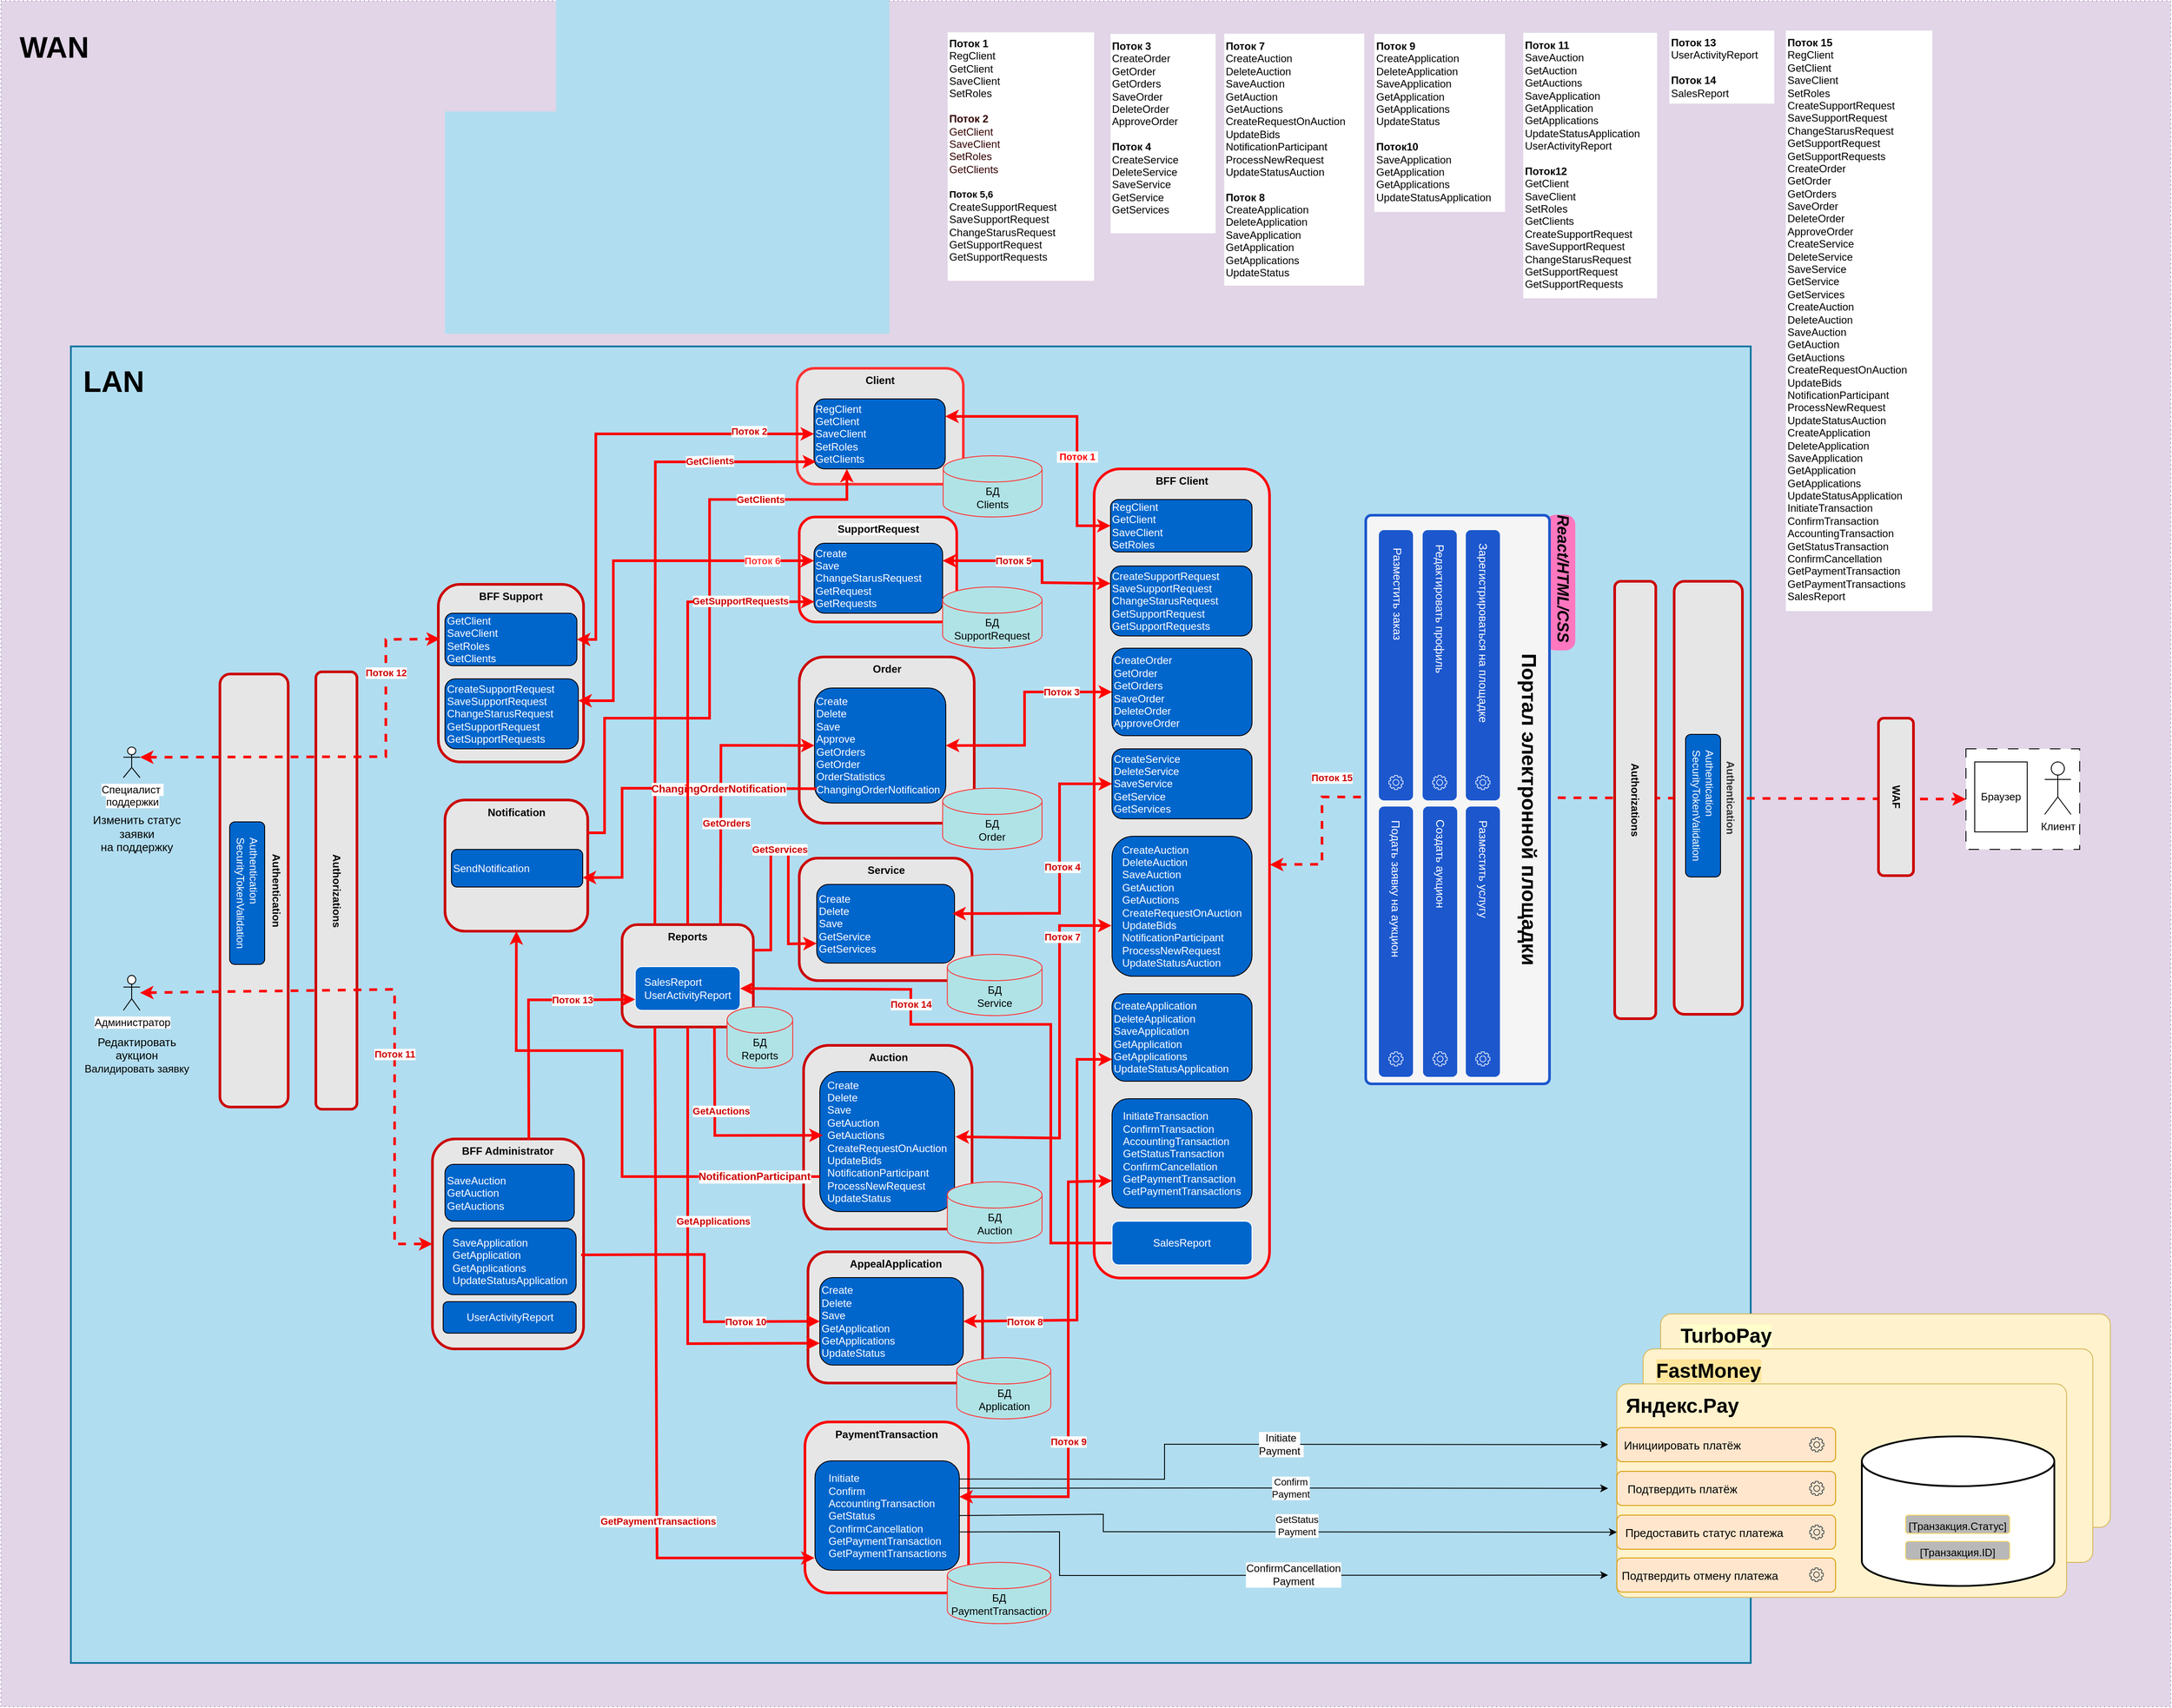 <mxfile version="24.7.5">
  <diagram name="Страница — 1" id="OxOCBZZh-tYeO1LRG4tj">
    <mxGraphModel dx="1621" dy="1688" grid="1" gridSize="10" guides="1" tooltips="1" connect="1" arrows="1" fold="1" page="1" pageScale="1" pageWidth="827" pageHeight="1169" math="0" shadow="0">
      <root>
        <mxCell id="0" />
        <mxCell id="1" parent="0" />
        <mxCell id="Bt5aDinGUWlxkMjQN304-140" value="" style="rounded=0;whiteSpace=wrap;html=1;dashed=1;dashPattern=1 4;fillColor=#e1d5e7;strokeColor=#9673a6;" parent="1" vertex="1">
          <mxGeometry x="-50" y="-660" width="2480" height="1950" as="geometry" />
        </mxCell>
        <mxCell id="Bt5aDinGUWlxkMjQN304-89" value="" style="rounded=0;whiteSpace=wrap;html=1;fillColor=#b1ddf0;strokeColor=#10739e;strokeWidth=2;" parent="1" vertex="1">
          <mxGeometry x="30" y="-265" width="1920" height="1505" as="geometry" />
        </mxCell>
        <mxCell id="Bt5aDinGUWlxkMjQN304-127" value="" style="group" parent="1" vertex="1" connectable="0">
          <mxGeometry x="1827" y="881" width="534" height="244" as="geometry" />
        </mxCell>
        <mxCell id="Bt5aDinGUWlxkMjQN304-130" value="" style="group" parent="Bt5aDinGUWlxkMjQN304-127" vertex="1" connectable="0">
          <mxGeometry x="20" y="-40" width="514" height="244" as="geometry" />
        </mxCell>
        <mxCell id="Bt5aDinGUWlxkMjQN304-131" value="" style="rounded=1;whiteSpace=wrap;html=1;arcSize=5;fillColor=#fff2cc;strokeColor=#d6b656;" parent="Bt5aDinGUWlxkMjQN304-130" vertex="1">
          <mxGeometry width="514" height="244" as="geometry" />
        </mxCell>
        <mxCell id="Bt5aDinGUWlxkMjQN304-132" value="&lt;span style=&quot;background-color: rgb(255, 255, 204);&quot;&gt;TurboPay&lt;/span&gt;" style="text;html=1;align=center;verticalAlign=middle;whiteSpace=wrap;rounded=1;shadow=0;fontSize=23;fontStyle=1" parent="Bt5aDinGUWlxkMjQN304-130" vertex="1">
          <mxGeometry width="150" height="49" as="geometry" />
        </mxCell>
        <mxCell id="Bt5aDinGUWlxkMjQN304-128" value="" style="rounded=1;whiteSpace=wrap;html=1;arcSize=5;fillColor=#fff2cc;strokeColor=#d6b656;" parent="Bt5aDinGUWlxkMjQN304-127" vertex="1">
          <mxGeometry width="514" height="244" as="geometry" />
        </mxCell>
        <mxCell id="Bt5aDinGUWlxkMjQN304-129" value="&lt;span style=&quot;background-color: rgb(255, 229, 153);&quot;&gt;FastMoney&lt;/span&gt;" style="text;html=1;align=center;verticalAlign=middle;whiteSpace=wrap;rounded=1;shadow=0;fontSize=23;fontStyle=1" parent="Bt5aDinGUWlxkMjQN304-127" vertex="1">
          <mxGeometry width="150" height="49" as="geometry" />
        </mxCell>
        <mxCell id="Bt5aDinGUWlxkMjQN304-37" value="" style="rounded=0;whiteSpace=wrap;html=1;dashed=1;dashPattern=12 12;" parent="1" vertex="1">
          <mxGeometry x="2196" y="195" width="130" height="115" as="geometry" />
        </mxCell>
        <mxCell id="Bt5aDinGUWlxkMjQN304-1" value="&lt;span style=&quot;background-color: rgb(255, 255, 255);&quot;&gt;Специалист&amp;nbsp;&lt;/span&gt;&lt;div&gt;&lt;span style=&quot;background-color: rgb(255, 255, 255);&quot;&gt;поддержки&lt;/span&gt;&lt;/div&gt;" style="shape=umlActor;verticalLabelPosition=bottom;verticalAlign=top;html=1;outlineConnect=0;" parent="1" vertex="1">
          <mxGeometry x="90" y="193" width="19" height="35" as="geometry" />
        </mxCell>
        <mxCell id="Bt5aDinGUWlxkMjQN304-10" value="&lt;span style=&quot;background-color: rgb(255, 255, 255);&quot;&gt;Администратор&lt;/span&gt;" style="shape=umlActor;verticalLabelPosition=bottom;verticalAlign=top;html=1;outlineConnect=0;" parent="1" vertex="1">
          <mxGeometry x="90" y="454" width="19" height="40" as="geometry" />
        </mxCell>
        <mxCell id="Bt5aDinGUWlxkMjQN304-16" value="&lt;div style=&quot;forced-color-adjust: none; color: rgb(0, 0, 0); font-family: Helvetica; font-size: 12px; font-style: normal; font-variant-ligatures: normal; font-variant-caps: normal; font-weight: 400; letter-spacing: normal; orphans: 2; text-indent: 0px; text-transform: none; widows: 2; word-spacing: 0px; -webkit-text-stroke-width: 0px; white-space: normal; background-color: rgb(251, 251, 251); text-decoration-thickness: initial; text-decoration-style: initial; text-decoration-color: initial; text-align: center;&quot;&gt;&lt;span style=&quot;forced-color-adjust: none; background-color: initial;&quot;&gt;&lt;b style=&quot;forced-color-adjust: none;&quot;&gt;SupportRequest&lt;/b&gt;&lt;/span&gt;&lt;/div&gt;" style="rounded=1;whiteSpace=wrap;html=1;strokeColor=#FF0000;strokeWidth=3;verticalAlign=top;fillColor=#E6E6E6;" parent="1" vertex="1">
          <mxGeometry x="862.5" y="-70" width="180" height="120" as="geometry" />
        </mxCell>
        <mxCell id="Bt5aDinGUWlxkMjQN304-19" value="&lt;div style=&quot;&quot;&gt;&lt;b&gt;Auction&lt;/b&gt;&lt;/div&gt;&lt;div style=&quot;&quot;&gt;&lt;b&gt;&lt;br&gt;&lt;/b&gt;&lt;/div&gt;&lt;div style=&quot;&quot;&gt;&lt;b&gt;&lt;br&gt;&lt;/b&gt;&lt;/div&gt;" style="rounded=1;whiteSpace=wrap;html=1;align=center;verticalAlign=top;strokeColor=#CC0000;strokeWidth=3;fillColor=#E6E6E6;" parent="1" vertex="1">
          <mxGeometry x="867.5" y="534" width="192.5" height="210" as="geometry" />
        </mxCell>
        <mxCell id="Bt5aDinGUWlxkMjQN304-21" value="&lt;div style=&quot;&quot;&gt;&lt;b style=&quot;background-color: initial;&quot;&gt;Order&lt;/b&gt;&lt;/div&gt;" style="rounded=1;whiteSpace=wrap;html=1;verticalAlign=top;strokeColor=#CC0000;strokeWidth=3;fillColor=#E6E6E6;" parent="1" vertex="1">
          <mxGeometry x="862.5" y="90" width="200" height="190" as="geometry" />
        </mxCell>
        <mxCell id="Bt5aDinGUWlxkMjQN304-23" value="&lt;b&gt;Service&lt;/b&gt;" style="rounded=1;whiteSpace=wrap;html=1;verticalAlign=top;strokeColor=#CC0000;strokeWidth=3;fillColor=#E6E6E6;" parent="1" vertex="1">
          <mxGeometry x="862.5" y="320" width="197.5" height="140" as="geometry" />
        </mxCell>
        <mxCell id="Bt5aDinGUWlxkMjQN304-25" value="&lt;span style=&quot;white-space-collapse: preserve;&quot; data-src-align=&quot;0:14&quot; class=&quot;EzKURWReUAB5oZgtQNkl&quot;&gt;&lt;b&gt;Reports&lt;/b&gt;&lt;/span&gt;" style="rounded=1;whiteSpace=wrap;html=1;verticalAlign=top;strokeColor=#CC0000;strokeWidth=3;fillColor=#E6E6E6;" parent="1" vertex="1">
          <mxGeometry x="660" y="396" width="150" height="117" as="geometry" />
        </mxCell>
        <mxCell id="Bt5aDinGUWlxkMjQN304-26" value="&lt;b&gt;Client&lt;/b&gt;&lt;div&gt;&lt;b&gt;&lt;br&gt;&lt;/b&gt;&lt;div&gt;&lt;div style=&quot;text-align: left;&quot;&gt;&lt;br&gt;&lt;/div&gt;&lt;/div&gt;&lt;/div&gt;" style="rounded=1;whiteSpace=wrap;html=1;verticalAlign=top;strokeColor=#FF3333;strokeWidth=3;fillColor=#E6E6E6;" parent="1" vertex="1">
          <mxGeometry x="860" y="-240" width="190" height="132.5" as="geometry" />
        </mxCell>
        <mxCell id="Bt5aDinGUWlxkMjQN304-28" value="&lt;span style=&quot;white-space-collapse: preserve;&quot; data-src-align=&quot;0:6&quot; class=&quot;EzKURWReUAB5oZgtQNkl&quot;&gt;&lt;b&gt;AppealApplication&lt;/b&gt;&lt;/span&gt;" style="rounded=1;whiteSpace=wrap;html=1;verticalAlign=top;strokeColor=#CC0000;strokeWidth=3;fillColor=#E6E6E6;" parent="1" vertex="1">
          <mxGeometry x="872.5" y="770" width="199.5" height="150" as="geometry" />
        </mxCell>
        <mxCell id="Bt5aDinGUWlxkMjQN304-29" value="&lt;b&gt;&lt;span style=&quot;white-space-collapse: preserve;&quot; data-src-align=&quot;0:9&quot; class=&quot;EzKURWReUAB5oZgtQNkl&quot;&gt;PaymentT&lt;/span&gt;&lt;span style=&quot;white-space-collapse: preserve;&quot; data-src-align=&quot;10:8&quot; class=&quot;EzKURWReUAB5oZgtQNkl&quot;&gt;ransaction&lt;/span&gt;&lt;/b&gt;" style="rounded=1;whiteSpace=wrap;html=1;verticalAlign=top;strokeColor=#FF0000;strokeWidth=3;fillColor=#E6E6E6;" parent="1" vertex="1">
          <mxGeometry x="869" y="964.5" width="187" height="195.5" as="geometry" />
        </mxCell>
        <mxCell id="Bt5aDinGUWlxkMjQN304-30" value="Клиент" style="shape=umlActor;verticalLabelPosition=bottom;verticalAlign=top;html=1;outlineConnect=0;" parent="1" vertex="1">
          <mxGeometry x="2286" y="210" width="30" height="60" as="geometry" />
        </mxCell>
        <mxCell id="Bt5aDinGUWlxkMjQN304-34" value="&lt;span style=&quot;white-space-collapse: preserve;&quot; data-src-align=&quot;0:11&quot; class=&quot;EzKURWReUAB5oZgtQNkl&quot;&gt;&lt;b&gt;Authorizations&lt;/b&gt;&lt;/span&gt;" style="rounded=1;whiteSpace=wrap;html=1;rotation=90;strokeColor=#CC0000;strokeWidth=3;fillColor=#E6E6E6;" parent="1" vertex="1">
          <mxGeometry x="83.5" y="333.5" width="500" height="47" as="geometry" />
        </mxCell>
        <mxCell id="Bt5aDinGUWlxkMjQN304-35" value="&lt;div style=&quot;&quot;&gt;&lt;span style=&quot;background-color: initial;&quot;&gt;&lt;b&gt;BFF Client&lt;/b&gt;&lt;/span&gt;&lt;/div&gt;&lt;div style=&quot;&quot;&gt;&lt;b&gt;&lt;br&gt;&lt;/b&gt;&lt;div style=&quot;text-align: left;&quot;&gt;&lt;br&gt;&lt;/div&gt;&lt;div style=&quot;text-align: left;&quot;&gt;&lt;span style=&quot;background-color: initial;&quot;&gt;&lt;br&gt;&lt;/span&gt;&lt;/div&gt;&lt;div style=&quot;text-align: left;&quot;&gt;&lt;br&gt;&lt;/div&gt;&lt;div style=&quot;text-align: left;&quot;&gt;&lt;br&gt;&lt;/div&gt;&lt;div style=&quot;text-align: left;&quot;&gt;&lt;br&gt;&lt;/div&gt;&lt;/div&gt;" style="rounded=1;whiteSpace=wrap;html=1;strokeColor=#FF0000;strokeWidth=3;verticalAlign=top;fillColor=#E6E6E6;" parent="1" vertex="1">
          <mxGeometry x="1199.57" y="-125" width="200.43" height="925" as="geometry" />
        </mxCell>
        <mxCell id="Bt5aDinGUWlxkMjQN304-36" value="Браузер" style="rounded=0;whiteSpace=wrap;html=1;" parent="1" vertex="1">
          <mxGeometry x="2206" y="210" width="60" height="80" as="geometry" />
        </mxCell>
        <mxCell id="Bt5aDinGUWlxkMjQN304-38" value="&lt;b&gt;&lt;font color=&quot;#ff0000&quot;&gt;&amp;nbsp;Поток 1&amp;nbsp;&lt;/font&gt;&lt;/b&gt;" style="endArrow=classic;startArrow=classic;html=1;rounded=0;entryX=1;entryY=0.25;entryDx=0;entryDy=0;strokeColor=#FF0000;strokeWidth=3;exitX=0;exitY=0.5;exitDx=0;exitDy=0;" parent="1" source="DXrkzp5svh5QhC7ay0Ss-2" target="Xtlks4UdEk3piKS54iS9-1" edge="1">
          <mxGeometry x="-0.253" width="50" height="50" relative="1" as="geometry">
            <mxPoint x="1212.5" y="-90" as="sourcePoint" />
            <mxPoint x="1022.5" y="10" as="targetPoint" />
            <Array as="points">
              <mxPoint x="1180" y="-60" />
              <mxPoint x="1180" y="-185" />
            </Array>
            <mxPoint as="offset" />
          </mxGeometry>
        </mxCell>
        <mxCell id="Bt5aDinGUWlxkMjQN304-39" value="&lt;div style=&quot;&quot;&gt;&lt;b&gt;Поток 1&lt;/b&gt;&lt;/div&gt;&lt;div style=&quot;&quot;&gt;&lt;div&gt;&lt;span style=&quot;background-color: initial;&quot;&gt;RegClient&lt;/span&gt;&lt;br&gt;&lt;span style=&quot;background-color: initial;&quot;&gt;GetClient&lt;/span&gt;&lt;br&gt;&lt;span style=&quot;background-color: initial;&quot;&gt;SaveClient&lt;/span&gt;&lt;br&gt;&lt;/div&gt;&lt;div&gt;SetRoles&lt;/div&gt;&lt;div&gt;&lt;font color=&quot;#330000&quot;&gt;&lt;br&gt;&lt;/font&gt;&lt;/div&gt;&lt;div&gt;&lt;font color=&quot;#330000&quot;&gt;&lt;b&gt;Поток 2&lt;/b&gt;&lt;/font&gt;&lt;/div&gt;&lt;div&gt;&lt;font color=&quot;#330000&quot;&gt;&lt;span style=&quot;background-color: initial;&quot;&gt;GetClient&lt;/span&gt;&lt;br style=&quot;&quot;&gt;&lt;span style=&quot;background-color: initial;&quot;&gt;SaveClient&lt;/span&gt;&lt;br style=&quot;&quot;&gt;&lt;span style=&quot;background-color: initial;&quot;&gt;SetRoles&lt;/span&gt;&lt;br style=&quot;&quot;&gt;&lt;span style=&quot;background-color: initial;&quot;&gt;GetClients&lt;/span&gt;&lt;/font&gt;&lt;br&gt;&lt;/div&gt;&lt;/div&gt;&lt;span style=&quot;background-color: initial;&quot;&gt;&lt;div style=&quot;&quot;&gt;&lt;br&gt;&lt;/div&gt;&lt;div style=&quot;&quot;&gt;&lt;span style=&quot;text-align: center; background-color: initial;&quot;&gt;&lt;div style=&quot;text-align: left;&quot;&gt;&lt;b style=&quot;font-size: 11px; text-align: center; text-wrap: nowrap;&quot;&gt;Поток 5,6&lt;/b&gt;&lt;span style=&quot;background-color: initial;&quot;&gt;&lt;br&gt;&lt;/span&gt;&lt;/div&gt;&lt;div style=&quot;text-align: left;&quot;&gt;&lt;div&gt;&lt;span style=&quot;background-color: initial;&quot;&gt;Create&lt;/span&gt;&lt;span style=&quot;background-color: initial;&quot;&gt;SupportRequest&lt;/span&gt;&lt;/div&gt;&lt;span style=&quot;text-align: center; background-color: initial;&quot;&gt;&lt;div style=&quot;text-align: left;&quot;&gt;&lt;span style=&quot;background-color: initial;&quot;&gt;Save&lt;/span&gt;&lt;span style=&quot;background-color: initial;&quot;&gt;SupportRequest&lt;/span&gt;&lt;/div&gt;&lt;/span&gt;&lt;span style=&quot;text-align: center; background-color: initial;&quot;&gt;&lt;div style=&quot;text-align: left;&quot;&gt;&lt;span style=&quot;background-color: initial;&quot;&gt;ChangeStarusRequest&lt;/span&gt;&lt;/div&gt;&lt;/span&gt;&lt;span style=&quot;text-align: center; background-color: initial;&quot;&gt;&lt;div style=&quot;text-align: left;&quot;&gt;&lt;span style=&quot;background-color: initial;&quot;&gt;Get&lt;/span&gt;&lt;span style=&quot;background-color: initial;&quot;&gt;SupportRequest&lt;/span&gt;&lt;/div&gt;&lt;/span&gt;&lt;span style=&quot;text-align: center; background-color: initial;&quot;&gt;&lt;div style=&quot;text-align: left;&quot;&gt;&lt;span style=&quot;background-color: initial;&quot;&gt;Get&lt;/span&gt;&lt;span style=&quot;background-color: initial;&quot;&gt;SupportRequests&lt;/span&gt;&lt;/div&gt;&lt;div style=&quot;text-align: left;&quot;&gt;&lt;br&gt;&lt;/div&gt;&lt;/span&gt;&lt;/div&gt;&lt;/span&gt;&lt;/div&gt;&lt;/span&gt;" style="rounded=0;whiteSpace=wrap;html=1;align=left;strokeColor=none;" parent="1" vertex="1">
          <mxGeometry x="1032.07" y="-624" width="167.5" height="284" as="geometry" />
        </mxCell>
        <mxCell id="Bt5aDinGUWlxkMjQN304-60" value="&lt;b style=&quot;text-align: left; background-color: initial;&quot;&gt;BFF Support&lt;/b&gt;" style="rounded=1;whiteSpace=wrap;html=1;direction=south;verticalAlign=top;strokeColor=#CC0000;strokeWidth=3;fillColor=#E6E6E6;" parent="1" vertex="1">
          <mxGeometry x="450" y="7" width="166" height="203" as="geometry" />
        </mxCell>
        <mxCell id="Bt5aDinGUWlxkMjQN304-71" value="&lt;b&gt;&lt;span style=&quot;text-align: left; background-color: initial;&quot;&gt;BFF A&lt;/span&gt;&lt;span style=&quot;white-space-collapse: preserve;&quot; data-src-align=&quot;0:13&quot; class=&quot;EzKURWReUAB5oZgtQNkl&quot;&gt;dministrator&lt;/span&gt;&lt;/b&gt;&lt;div&gt;&lt;div style=&quot;text-align: left;&quot;&gt;&lt;br&gt;&lt;/div&gt;&lt;span style=&quot;background-color: initial;&quot;&gt;&lt;div style=&quot;&quot;&gt;&lt;div style=&quot;text-align: left;&quot;&gt;&lt;br&gt;&lt;/div&gt;&lt;span style=&quot;background-color: initial;&quot;&gt;&lt;div style=&quot;text-align: left;&quot;&gt;&lt;span style=&quot;background-color: initial;&quot;&gt;&lt;br&gt;&lt;/span&gt;&lt;/div&gt;&lt;div style=&quot;&quot;&gt;&lt;div style=&quot;text-align: left;&quot;&gt;&lt;br&gt;&lt;/div&gt;&lt;/div&gt;&lt;/span&gt;&lt;/div&gt;&lt;/span&gt;&lt;/div&gt;" style="rounded=1;whiteSpace=wrap;html=1;direction=south;verticalAlign=top;strokeColor=#CC0000;strokeWidth=3;fillColor=#E6E6E6;" parent="1" vertex="1">
          <mxGeometry x="443.25" y="641" width="172.75" height="240" as="geometry" />
        </mxCell>
        <mxCell id="Bt5aDinGUWlxkMjQN304-95" value="" style="group" parent="1" vertex="1" connectable="0">
          <mxGeometry x="1797" y="921" width="514" height="244" as="geometry" />
        </mxCell>
        <mxCell id="Bt5aDinGUWlxkMjQN304-96" value="" style="rounded=1;whiteSpace=wrap;html=1;arcSize=5;fillColor=#fff2cc;strokeColor=#D6B656;" parent="Bt5aDinGUWlxkMjQN304-95" vertex="1">
          <mxGeometry width="514" height="244" as="geometry" />
        </mxCell>
        <mxCell id="Bt5aDinGUWlxkMjQN304-97" value="Яндекс.Pay" style="text;html=1;align=center;verticalAlign=middle;whiteSpace=wrap;rounded=1;shadow=0;fontSize=23;fontStyle=1" parent="Bt5aDinGUWlxkMjQN304-95" vertex="1">
          <mxGeometry width="150" height="49" as="geometry" />
        </mxCell>
        <mxCell id="Bt5aDinGUWlxkMjQN304-113" value="" style="group" parent="Bt5aDinGUWlxkMjQN304-95" vertex="1" connectable="0">
          <mxGeometry x="-10" y="199" width="260" height="39" as="geometry" />
        </mxCell>
        <mxCell id="Bt5aDinGUWlxkMjQN304-114" value="" style="rounded=1;whiteSpace=wrap;html=1;fillColor=#ffe6cc;strokeColor=#d79b00;" parent="Bt5aDinGUWlxkMjQN304-113" vertex="1">
          <mxGeometry x="10" width="250" height="39" as="geometry" />
        </mxCell>
        <mxCell id="Bt5aDinGUWlxkMjQN304-115" value="" style="sketch=0;outlineConnect=0;fontColor=#232F3E;gradientColor=none;fillColor=#232F3D;strokeColor=none;dashed=0;verticalLabelPosition=bottom;verticalAlign=top;align=center;html=1;fontSize=12;fontStyle=0;aspect=fixed;pointerEvents=1;shape=mxgraph.aws4.gear;rounded=1;" parent="Bt5aDinGUWlxkMjQN304-113" vertex="1">
          <mxGeometry x="230.0" y="11" width="16.346" height="16.346" as="geometry" />
        </mxCell>
        <mxCell id="Bt5aDinGUWlxkMjQN304-116" value="Подтвердить отмену платежа" style="text;html=1;align=center;verticalAlign=middle;whiteSpace=wrap;rounded=1;fontSize=13;" parent="Bt5aDinGUWlxkMjQN304-113" vertex="1">
          <mxGeometry y="4.5" width="210.0" height="30" as="geometry" />
        </mxCell>
        <mxCell id="Bt5aDinGUWlxkMjQN304-98" value="" style="strokeWidth=2;html=1;shape=mxgraph.flowchart.database;whiteSpace=wrap;rounded=1;movable=1;resizable=1;rotatable=1;deletable=1;editable=1;locked=0;connectable=1;" parent="1" vertex="1">
          <mxGeometry x="2077" y="981" width="220" height="171" as="geometry" />
        </mxCell>
        <mxCell id="Bt5aDinGUWlxkMjQN304-99" value="&lt;p style=&quot;margin: 0px 0px 0px 13px; text-indent: -13px; font-variant-numeric: normal; font-variant-east-asian: normal; font-variant-alternates: normal; font-kerning: auto; font-optical-sizing: auto; font-feature-settings: normal; font-variation-settings: normal; font-variant-position: normal; font-stretch: normal; font-size: 14px; line-height: normal; text-align: start;&quot; class=&quot;p1&quot;&gt;&lt;span style=&quot;font-size: 12px; text-align: center; text-indent: 0px;&quot;&gt;[Транзакция.Статус]&lt;/span&gt;&lt;br&gt;&lt;/p&gt;" style="rounded=1;whiteSpace=wrap;html=1;fillColor=#B8B8B8;strokeColor=#FFD966;" parent="1" vertex="1">
          <mxGeometry x="2127" y="1071" width="119" height="21" as="geometry" />
        </mxCell>
        <mxCell id="Bt5aDinGUWlxkMjQN304-100" value="&lt;p style=&quot;margin: 0px 0px 0px 13px; text-indent: -13px; font-variant-numeric: normal; font-variant-east-asian: normal; font-variant-alternates: normal; font-kerning: auto; font-optical-sizing: auto; font-feature-settings: normal; font-variation-settings: normal; font-variant-position: normal; font-stretch: normal; font-size: 14px; line-height: normal; text-align: start;&quot; class=&quot;p1&quot;&gt;&lt;span style=&quot;font-size: 12px; text-align: center; text-indent: 0px;&quot;&gt;[Транзакция.ID]&lt;/span&gt;&lt;br&gt;&lt;/p&gt;" style="rounded=1;whiteSpace=wrap;html=1;fillColor=#B8B8B8;strokeColor=#FFD966;" parent="1" vertex="1">
          <mxGeometry x="2127" y="1101" width="119" height="21" as="geometry" />
        </mxCell>
        <mxCell id="Bt5aDinGUWlxkMjQN304-101" value="" style="group" parent="1" vertex="1" connectable="0">
          <mxGeometry x="1787" y="971" width="260" height="39" as="geometry" />
        </mxCell>
        <mxCell id="Bt5aDinGUWlxkMjQN304-102" value="" style="rounded=1;whiteSpace=wrap;html=1;fillColor=#ffe6cc;strokeColor=#d79b00;" parent="Bt5aDinGUWlxkMjQN304-101" vertex="1">
          <mxGeometry x="10" width="250" height="39" as="geometry" />
        </mxCell>
        <mxCell id="Bt5aDinGUWlxkMjQN304-103" value="" style="sketch=0;outlineConnect=0;fontColor=#232F3E;gradientColor=none;fillColor=#232F3D;strokeColor=none;dashed=0;verticalLabelPosition=bottom;verticalAlign=top;align=center;html=1;fontSize=12;fontStyle=0;aspect=fixed;pointerEvents=1;shape=mxgraph.aws4.gear;rounded=1;" parent="Bt5aDinGUWlxkMjQN304-101" vertex="1">
          <mxGeometry x="230" y="11" width="17" height="17" as="geometry" />
        </mxCell>
        <mxCell id="Bt5aDinGUWlxkMjQN304-104" value="Инициировать платёж" style="text;html=1;align=center;verticalAlign=middle;whiteSpace=wrap;rounded=1;fontSize=13;" parent="Bt5aDinGUWlxkMjQN304-101" vertex="1">
          <mxGeometry y="4.5" width="170" height="30" as="geometry" />
        </mxCell>
        <mxCell id="Bt5aDinGUWlxkMjQN304-105" value="" style="group" parent="1" vertex="1" connectable="0">
          <mxGeometry x="1787" y="1021" width="260" height="39" as="geometry" />
        </mxCell>
        <mxCell id="Bt5aDinGUWlxkMjQN304-106" value="" style="rounded=1;whiteSpace=wrap;html=1;fillColor=#ffe6cc;strokeColor=#d79b00;" parent="Bt5aDinGUWlxkMjQN304-105" vertex="1">
          <mxGeometry x="10" width="250" height="39" as="geometry" />
        </mxCell>
        <mxCell id="Bt5aDinGUWlxkMjQN304-107" value="" style="sketch=0;outlineConnect=0;fontColor=#232F3E;gradientColor=none;fillColor=#232F3D;strokeColor=none;dashed=0;verticalLabelPosition=bottom;verticalAlign=top;align=center;html=1;fontSize=12;fontStyle=0;aspect=fixed;pointerEvents=1;shape=mxgraph.aws4.gear;rounded=1;" parent="Bt5aDinGUWlxkMjQN304-105" vertex="1">
          <mxGeometry x="230" y="11" width="17" height="17" as="geometry" />
        </mxCell>
        <mxCell id="Bt5aDinGUWlxkMjQN304-108" value="Подтвердить платёж" style="text;html=1;align=center;verticalAlign=middle;whiteSpace=wrap;rounded=1;fontSize=13;" parent="Bt5aDinGUWlxkMjQN304-105" vertex="1">
          <mxGeometry y="4.5" width="170" height="30" as="geometry" />
        </mxCell>
        <mxCell id="Bt5aDinGUWlxkMjQN304-109" value="" style="group" parent="1" vertex="1" connectable="0">
          <mxGeometry x="1797" y="1071" width="250" height="39" as="geometry" />
        </mxCell>
        <mxCell id="Bt5aDinGUWlxkMjQN304-110" value="" style="rounded=1;whiteSpace=wrap;html=1;fillColor=#ffe6cc;strokeColor=#d79b00;" parent="Bt5aDinGUWlxkMjQN304-109" vertex="1">
          <mxGeometry width="250" height="39" as="geometry" />
        </mxCell>
        <mxCell id="Bt5aDinGUWlxkMjQN304-111" value="" style="sketch=0;outlineConnect=0;fontColor=#232F3E;gradientColor=none;fillColor=#232F3D;strokeColor=none;dashed=0;verticalLabelPosition=bottom;verticalAlign=top;align=center;html=1;fontSize=12;fontStyle=0;aspect=fixed;pointerEvents=1;shape=mxgraph.aws4.gear;rounded=1;" parent="Bt5aDinGUWlxkMjQN304-109" vertex="1">
          <mxGeometry x="220" y="11" width="17" height="17" as="geometry" />
        </mxCell>
        <mxCell id="Bt5aDinGUWlxkMjQN304-112" value="Предоставить статус платежа" style="text;html=1;align=center;verticalAlign=middle;whiteSpace=wrap;rounded=1;fontSize=13;" parent="Bt5aDinGUWlxkMjQN304-109" vertex="1">
          <mxGeometry y="4.5" width="200" height="30" as="geometry" />
        </mxCell>
        <mxCell id="Bt5aDinGUWlxkMjQN304-117" value="" style="endArrow=classic;html=1;rounded=0;exitX=0.988;exitY=0.166;exitDx=0;exitDy=0;exitPerimeter=0;" parent="1" source="Xtlks4UdEk3piKS54iS9-47" target="Bt5aDinGUWlxkMjQN304-104" edge="1">
          <mxGeometry width="50" height="50" relative="1" as="geometry">
            <mxPoint x="1069.5" y="887.15" as="sourcePoint" />
            <mxPoint x="1597.5" y="829.996" as="targetPoint" />
            <Array as="points">
              <mxPoint x="1280" y="1030" />
              <mxPoint x="1280" y="990" />
            </Array>
          </mxGeometry>
        </mxCell>
        <mxCell id="Bt5aDinGUWlxkMjQN304-118" value="&lt;span style=&quot;white-space: pre-wrap; background-color: rgb(251, 251, 251); font-size: 12px; text-align: left;&quot;&gt; Initiate Payment &lt;/span&gt;" style="edgeLabel;html=1;align=center;verticalAlign=middle;resizable=0;points=[];" parent="Bt5aDinGUWlxkMjQN304-117" vertex="1" connectable="0">
          <mxGeometry x="-0.044" relative="1" as="geometry">
            <mxPoint x="33" as="offset" />
          </mxGeometry>
        </mxCell>
        <mxCell id="Bt5aDinGUWlxkMjQN304-121" value="" style="endArrow=classic;html=1;rounded=0;exitX=1;exitY=0.25;exitDx=0;exitDy=0;" parent="1" source="Xtlks4UdEk3piKS54iS9-47" target="Bt5aDinGUWlxkMjQN304-108" edge="1">
          <mxGeometry width="50" height="50" relative="1" as="geometry">
            <mxPoint x="1257.5" y="760" as="sourcePoint" />
            <mxPoint x="1680" y="1041" as="targetPoint" />
            <Array as="points">
              <mxPoint x="1340" y="1040" />
            </Array>
          </mxGeometry>
        </mxCell>
        <mxCell id="Bt5aDinGUWlxkMjQN304-122" value="Confirm&lt;div&gt;Payment&lt;/div&gt;" style="edgeLabel;html=1;align=center;verticalAlign=middle;resizable=0;points=[];" parent="Bt5aDinGUWlxkMjQN304-121" vertex="1" connectable="0">
          <mxGeometry x="0.196" y="-1" relative="1" as="geometry">
            <mxPoint x="-65" y="-1" as="offset" />
          </mxGeometry>
        </mxCell>
        <mxCell id="Bt5aDinGUWlxkMjQN304-123" value="" style="endArrow=classic;html=1;rounded=0;exitX=1;exitY=0.5;exitDx=0;exitDy=0;entryX=0;entryY=0.5;entryDx=0;entryDy=0;" parent="1" source="Xtlks4UdEk3piKS54iS9-47" target="Bt5aDinGUWlxkMjQN304-112" edge="1">
          <mxGeometry width="50" height="50" relative="1" as="geometry">
            <mxPoint x="1187.5" y="760" as="sourcePoint" />
            <mxPoint x="1237.5" y="710" as="targetPoint" />
            <Array as="points">
              <mxPoint x="1210" y="1070" />
              <mxPoint x="1210" y="1090" />
            </Array>
          </mxGeometry>
        </mxCell>
        <mxCell id="Bt5aDinGUWlxkMjQN304-124" value="GetStatus&lt;div&gt;Payment&lt;/div&gt;" style="edgeLabel;html=1;align=center;verticalAlign=middle;resizable=0;points=[];" parent="Bt5aDinGUWlxkMjQN304-123" vertex="1" connectable="0">
          <mxGeometry x="0.333" relative="1" as="geometry">
            <mxPoint x="-109" y="-8" as="offset" />
          </mxGeometry>
        </mxCell>
        <mxCell id="Bt5aDinGUWlxkMjQN304-125" value="" style="endArrow=classic;html=1;rounded=0;exitX=1.004;exitY=0.65;exitDx=0;exitDy=0;exitPerimeter=0;" parent="1" source="Xtlks4UdEk3piKS54iS9-47" target="Bt5aDinGUWlxkMjQN304-116" edge="1">
          <mxGeometry width="50" height="50" relative="1" as="geometry">
            <mxPoint x="1067.309" y="1066.712" as="sourcePoint" />
            <mxPoint x="1690" y="1151.75" as="targetPoint" />
            <Array as="points">
              <mxPoint x="1160" y="1090" />
              <mxPoint x="1160" y="1140" />
            </Array>
          </mxGeometry>
        </mxCell>
        <mxCell id="Bt5aDinGUWlxkMjQN304-126" value="&lt;span style=&quot;white-space: pre-wrap; background-color: rgb(251, 251, 251); font-size: 12px; text-align: left;&quot; data-src-align=&quot;0:12&quot; class=&quot;EzKURWReUAB5oZgtQNkl&quot;&gt;ConfirmC&lt;/span&gt;&lt;span style=&quot;white-space: pre-wrap; background-color: rgb(251, 251, 251); font-size: 12px; text-align: left;&quot; data-src-align=&quot;13:6&quot; class=&quot;EzKURWReUAB5oZgtQNkl&quot;&gt;ancellation&lt;/span&gt;&lt;div&gt;&lt;span style=&quot;white-space: pre-wrap; background-color: rgb(251, 251, 251); font-size: 12px; text-align: left;&quot; data-src-align=&quot;13:6&quot; class=&quot;EzKURWReUAB5oZgtQNkl&quot;&gt;Payment&lt;/span&gt;&lt;/div&gt;" style="edgeLabel;html=1;align=center;verticalAlign=middle;resizable=0;points=[];" parent="Bt5aDinGUWlxkMjQN304-125" vertex="1" connectable="0">
          <mxGeometry x="0.248" y="1" relative="1" as="geometry">
            <mxPoint x="-63" as="offset" />
          </mxGeometry>
        </mxCell>
        <mxCell id="Bt5aDinGUWlxkMjQN304-134" value="&lt;span style=&quot;white-space-collapse: preserve;&quot; data-src-align=&quot;0:14&quot; class=&quot;EzKURWReUAB5oZgtQNkl&quot;&gt;&lt;b&gt;Authentication&lt;/b&gt;&lt;/span&gt;" style="rounded=1;whiteSpace=wrap;html=1;direction=south;rotation=90;strokeColor=#CC0000;strokeWidth=3;verticalAlign=top;fillColor=#E6E6E6;" parent="1" vertex="1">
          <mxGeometry x="-8.13" y="318" width="495" height="78" as="geometry" />
        </mxCell>
        <mxCell id="Bt5aDinGUWlxkMjQN304-136" value="LAN" style="text;html=1;align=center;verticalAlign=middle;whiteSpace=wrap;rounded=0;fontStyle=1;fontSize=34;" parent="1" vertex="1">
          <mxGeometry x="49" y="-240" width="60" height="30" as="geometry" />
        </mxCell>
        <mxCell id="Bt5aDinGUWlxkMjQN304-143" value="WAN" style="text;html=1;align=center;verticalAlign=middle;whiteSpace=wrap;rounded=0;fontStyle=1;fontSize=34;" parent="1" vertex="1">
          <mxGeometry x="-19" y="-622.5" width="60" height="30" as="geometry" />
        </mxCell>
        <mxCell id="Bt5aDinGUWlxkMjQN304-152" value="&lt;b&gt;Notification&lt;/b&gt;&lt;div&gt;&lt;b&gt;&lt;br&gt;&lt;/b&gt;&lt;div&gt;&lt;br&gt;&lt;/div&gt;&lt;/div&gt;&lt;div&gt;&lt;br&gt;&lt;/div&gt;" style="rounded=1;whiteSpace=wrap;html=1;verticalAlign=top;strokeColor=#CC0000;strokeWidth=3;fillColor=#E6E6E6;" parent="1" vertex="1">
          <mxGeometry x="457.63" y="253.5" width="163.13" height="150" as="geometry" />
        </mxCell>
        <mxCell id="DXrkzp5svh5QhC7ay0Ss-2" value="&lt;div style=&quot;&quot;&gt;&lt;font color=&quot;#ffffff&quot;&gt;&lt;span style=&quot;background-color: initial;&quot;&gt;RegClient&lt;/span&gt;&lt;br&gt;&lt;span style=&quot;background-color: initial;&quot;&gt;GetClient&lt;/span&gt;&lt;br&gt;&lt;span style=&quot;background-color: initial;&quot;&gt;SaveClient&lt;/span&gt;&lt;br&gt;&lt;/font&gt;&lt;/div&gt;&lt;div style=&quot;&quot;&gt;&lt;font color=&quot;#ffffff&quot;&gt;SetRoles&lt;/font&gt;&lt;/div&gt;" style="rounded=1;whiteSpace=wrap;html=1;align=left;fillColor=#0066CC;" parent="1" vertex="1">
          <mxGeometry x="1218.32" y="-90" width="161.68" height="60" as="geometry" />
        </mxCell>
        <mxCell id="DXrkzp5svh5QhC7ay0Ss-4" value="&lt;div style=&quot;&quot;&gt;&lt;span style=&quot;background-color: initial;&quot;&gt;Create&lt;/span&gt;&lt;span style=&quot;background-color: initial;&quot;&gt;SupportRequest&lt;/span&gt;&lt;/div&gt;&lt;span style=&quot;background-color: initial;&quot;&gt;&lt;div style=&quot;&quot;&gt;&lt;span style=&quot;background-color: initial;&quot;&gt;Save&lt;/span&gt;&lt;span style=&quot;background-color: initial;&quot;&gt;SupportRequest&lt;/span&gt;&lt;/div&gt;&lt;/span&gt;&lt;span style=&quot;background-color: initial;&quot;&gt;&lt;div style=&quot;&quot;&gt;&lt;span style=&quot;background-color: initial;&quot;&gt;ChangeStarusRequest&lt;/span&gt;&lt;/div&gt;&lt;/span&gt;&lt;span style=&quot;background-color: initial;&quot;&gt;&lt;div style=&quot;&quot;&gt;&lt;span style=&quot;background-color: initial;&quot;&gt;Get&lt;/span&gt;&lt;span style=&quot;background-color: initial;&quot;&gt;SupportRequest&lt;/span&gt;&lt;/div&gt;&lt;/span&gt;&lt;span style=&quot;background-color: initial;&quot;&gt;&lt;div style=&quot;&quot;&gt;&lt;span style=&quot;background-color: initial;&quot;&gt;Get&lt;/span&gt;&lt;span style=&quot;background-color: initial;&quot;&gt;SupportRequest&lt;/span&gt;&lt;span style=&quot;background-color: initial;&quot;&gt;s&lt;/span&gt;&lt;/div&gt;&lt;/span&gt;" style="rounded=1;whiteSpace=wrap;html=1;align=left;fillColor=#0066CC;fontColor=#FFFFFF;" parent="1" vertex="1">
          <mxGeometry x="457.63" y="115" width="152.37" height="80" as="geometry" />
        </mxCell>
        <mxCell id="Bt5aDinGUWlxkMjQN304-4" value="" style="endArrow=classic;startArrow=classic;html=1;rounded=0;strokeColor=#FF0000;strokeWidth=3;entryX=0;entryY=0.25;entryDx=0;entryDy=0;" parent="1" target="Xtlks4UdEk3piKS54iS9-5" edge="1">
          <mxGeometry width="50" height="50" relative="1" as="geometry">
            <mxPoint x="610" y="140" as="sourcePoint" />
            <mxPoint x="876" y="-40" as="targetPoint" />
            <Array as="points">
              <mxPoint x="650" y="140" />
              <mxPoint x="650" y="-20" />
            </Array>
          </mxGeometry>
        </mxCell>
        <mxCell id="Bt5aDinGUWlxkMjQN304-59" value="&lt;b&gt;&lt;font color=&quot;#ff3333&quot;&gt;Поток 6&lt;/font&gt;&lt;/b&gt;" style="edgeLabel;html=1;align=center;verticalAlign=middle;resizable=0;points=[];" parent="Bt5aDinGUWlxkMjQN304-4" vertex="1" connectable="0">
          <mxGeometry x="0.026" y="6" relative="1" as="geometry">
            <mxPoint x="149" y="6" as="offset" />
          </mxGeometry>
        </mxCell>
        <mxCell id="DXrkzp5svh5QhC7ay0Ss-5" value="&lt;span style=&quot;background-color: initial;&quot;&gt;GetClient&lt;/span&gt;&lt;br style=&quot;&quot;&gt;&lt;span style=&quot;background-color: initial;&quot;&gt;SaveClient&lt;/span&gt;&lt;br style=&quot;&quot;&gt;&lt;span style=&quot;background-color: initial;&quot;&gt;SetRoles&lt;/span&gt;&lt;br style=&quot;&quot;&gt;&lt;span style=&quot;background-color: initial;&quot;&gt;GetClients&lt;/span&gt;" style="rounded=1;whiteSpace=wrap;html=1;align=left;fontColor=#FFFFFF;fillColor=#0066CC;" parent="1" vertex="1">
          <mxGeometry x="457.63" y="40" width="150.75" height="60" as="geometry" />
        </mxCell>
        <mxCell id="Xtlks4UdEk3piKS54iS9-1" value="&lt;font color=&quot;#ffffff&quot;&gt;&lt;span style=&quot;background-color: initial;&quot;&gt;RegClient&lt;/span&gt;&lt;br style=&quot;&quot;&gt;&lt;span style=&quot;background-color: initial;&quot;&gt;GetClient&lt;/span&gt;&lt;br style=&quot;&quot;&gt;&lt;span style=&quot;background-color: initial;&quot;&gt;SaveClient&lt;/span&gt;&lt;br style=&quot;&quot;&gt;&lt;span style=&quot;background-color: initial;&quot;&gt;SetRoles&lt;/span&gt;&lt;br style=&quot;&quot;&gt;&lt;span style=&quot;background-color: initial;&quot;&gt;GetClients&lt;/span&gt;&lt;/font&gt;" style="rounded=1;whiteSpace=wrap;html=1;fillColor=#0066CC;align=left;" parent="1" vertex="1">
          <mxGeometry x="879.38" y="-205" width="150" height="80" as="geometry" />
        </mxCell>
        <mxCell id="Bt5aDinGUWlxkMjQN304-144" value="БД&lt;div&gt;Clients&lt;/div&gt;" style="shape=cylinder3;whiteSpace=wrap;html=1;boundedLbl=1;backgroundOutline=1;size=15;strokeColor=#FF3333;fillColor=#b0e3e6;" parent="1" vertex="1">
          <mxGeometry x="1027" y="-140" width="113" height="70" as="geometry" />
        </mxCell>
        <mxCell id="Xtlks4UdEk3piKS54iS9-2" value="" style="endArrow=classic;startArrow=classic;html=1;rounded=0;strokeColor=#FF0000;strokeWidth=3;exitX=1;exitY=0.5;exitDx=0;exitDy=0;entryX=0;entryY=0.5;entryDx=0;entryDy=0;" parent="1" source="DXrkzp5svh5QhC7ay0Ss-5" target="Xtlks4UdEk3piKS54iS9-1" edge="1">
          <mxGeometry width="50" height="50" relative="1" as="geometry">
            <mxPoint x="620" y="165" as="sourcePoint" />
            <mxPoint x="870" y="-47" as="targetPoint" />
            <Array as="points">
              <mxPoint x="630" y="70" />
              <mxPoint x="630" y="-165" />
            </Array>
          </mxGeometry>
        </mxCell>
        <mxCell id="Xtlks4UdEk3piKS54iS9-4" value="&lt;b&gt;&lt;font color=&quot;#cc0000&quot;&gt;Поток 2&lt;/font&gt;&lt;/b&gt;" style="edgeLabel;html=1;align=center;verticalAlign=middle;resizable=0;points=[];" parent="Xtlks4UdEk3piKS54iS9-2" vertex="1" connectable="0">
          <mxGeometry x="0.705" y="3" relative="1" as="geometry">
            <mxPoint as="offset" />
          </mxGeometry>
        </mxCell>
        <mxCell id="Xtlks4UdEk3piKS54iS9-5" value="&lt;font color=&quot;#ffffff&quot;&gt;&lt;span style=&quot;&quot;&gt;Create&lt;/span&gt;&lt;br style=&quot;&quot;&gt;&lt;span style=&quot;&quot;&gt;Save&lt;/span&gt;&lt;br style=&quot;&quot;&gt;&lt;span style=&quot;&quot;&gt;ChangeStarusRequest&lt;/span&gt;&lt;br style=&quot;&quot;&gt;&lt;span style=&quot;&quot;&gt;GetRequest&lt;/span&gt;&lt;br style=&quot;&quot;&gt;&lt;span style=&quot;&quot;&gt;GetRequests&lt;/span&gt;&lt;/font&gt;" style="rounded=1;whiteSpace=wrap;html=1;align=left;fillColor=#0066CC;" parent="1" vertex="1">
          <mxGeometry x="879.38" y="-40" width="147" height="80" as="geometry" />
        </mxCell>
        <mxCell id="Bt5aDinGUWlxkMjQN304-172" value="БД&lt;div&gt;SupportRequest&lt;br&gt;&lt;/div&gt;" style="shape=cylinder3;whiteSpace=wrap;html=1;boundedLbl=1;backgroundOutline=1;size=15;strokeColor=#FF3333;fillColor=#b0e3e6;" parent="1" vertex="1">
          <mxGeometry x="1026.38" y="10" width="113.62" height="70" as="geometry" />
        </mxCell>
        <mxCell id="Xtlks4UdEk3piKS54iS9-6" value="&lt;div style=&quot;&quot;&gt;CreateOrder&lt;/div&gt;&lt;div style=&quot;&quot;&gt;GetOrder&lt;/div&gt;&lt;div style=&quot;&quot;&gt;GetOrders&lt;/div&gt;&lt;div style=&quot;&quot;&gt;SaveOrder&lt;/div&gt;&lt;div style=&quot;&quot;&gt;DeleteOrder&lt;/div&gt;&lt;div style=&quot;&quot;&gt;ApproveOrder&lt;/div&gt;" style="rounded=1;whiteSpace=wrap;html=1;align=left;fillColor=#0066CC;fontColor=#FFFFFF;" parent="1" vertex="1">
          <mxGeometry x="1220" y="80" width="160" height="100" as="geometry" />
        </mxCell>
        <mxCell id="Xtlks4UdEk3piKS54iS9-13" value="" style="endArrow=classic;startArrow=classic;html=1;rounded=0;strokeColor=#FF0000;strokeWidth=3;entryX=0;entryY=0.25;entryDx=0;entryDy=0;exitX=1;exitY=0.25;exitDx=0;exitDy=0;" parent="1" source="Xtlks4UdEk3piKS54iS9-5" target="Xtlks4UdEk3piKS54iS9-16" edge="1">
          <mxGeometry width="50" height="50" relative="1" as="geometry">
            <mxPoint x="903" y="170.5" as="sourcePoint" />
            <mxPoint x="1180" y="10" as="targetPoint" />
            <Array as="points">
              <mxPoint x="1140" y="-20" />
              <mxPoint x="1140" y="5" />
            </Array>
          </mxGeometry>
        </mxCell>
        <mxCell id="Xtlks4UdEk3piKS54iS9-15" value="&lt;b&gt;&lt;font color=&quot;#cc0000&quot;&gt;Поток 5&lt;/font&gt;&lt;/b&gt;" style="edgeLabel;html=1;align=center;verticalAlign=middle;resizable=0;points=[];" parent="Xtlks4UdEk3piKS54iS9-13" vertex="1" connectable="0">
          <mxGeometry x="-0.259" relative="1" as="geometry">
            <mxPoint as="offset" />
          </mxGeometry>
        </mxCell>
        <mxCell id="Xtlks4UdEk3piKS54iS9-16" value="&lt;div style=&quot;&quot;&gt;&lt;span style=&quot;background-color: initial;&quot;&gt;Create&lt;/span&gt;&lt;span style=&quot;background-color: initial;&quot;&gt;SupportRequest&lt;/span&gt;&lt;/div&gt;&lt;span style=&quot;background-color: initial;&quot;&gt;&lt;div style=&quot;&quot;&gt;&lt;span style=&quot;background-color: initial;&quot;&gt;Save&lt;/span&gt;&lt;span style=&quot;background-color: initial;&quot;&gt;SupportRequest&lt;/span&gt;&lt;/div&gt;&lt;/span&gt;&lt;span style=&quot;background-color: initial;&quot;&gt;&lt;div style=&quot;&quot;&gt;&lt;span style=&quot;background-color: initial;&quot;&gt;ChangeStarusRequest&lt;/span&gt;&lt;/div&gt;&lt;/span&gt;&lt;span style=&quot;background-color: initial;&quot;&gt;&lt;div style=&quot;&quot;&gt;&lt;span style=&quot;background-color: initial;&quot;&gt;Get&lt;/span&gt;&lt;span style=&quot;background-color: initial;&quot;&gt;SupportRequest&lt;/span&gt;&lt;/div&gt;&lt;/span&gt;&lt;span style=&quot;background-color: initial;&quot;&gt;&lt;div style=&quot;&quot;&gt;&lt;span style=&quot;background-color: initial;&quot;&gt;Get&lt;/span&gt;&lt;span style=&quot;background-color: initial;&quot;&gt;SupportRequest&lt;/span&gt;&lt;span style=&quot;background-color: initial;&quot;&gt;s&lt;/span&gt;&lt;/div&gt;&lt;/span&gt;" style="rounded=1;whiteSpace=wrap;html=1;align=left;fillColor=#0066CC;fontColor=#FFFFFF;" parent="1" vertex="1">
          <mxGeometry x="1218.32" y="-14" width="161.68" height="80" as="geometry" />
        </mxCell>
        <mxCell id="Xtlks4UdEk3piKS54iS9-21" value="&lt;span style=&quot;background-color: initial;&quot;&gt;Create&lt;/span&gt;&lt;br style=&quot;&quot;&gt;&lt;span style=&quot;background-color: initial;&quot;&gt;Delete&lt;/span&gt;&lt;br style=&quot;&quot;&gt;&lt;span style=&quot;background-color: initial;&quot;&gt;Save&lt;/span&gt;&lt;br style=&quot;&quot;&gt;&lt;span style=&quot;background-color: initial;&quot;&gt;Approve&lt;/span&gt;&lt;br style=&quot;&quot;&gt;&lt;span style=&quot;background-color: initial;&quot;&gt;GetOrders&lt;/span&gt;&lt;br style=&quot;&quot;&gt;&lt;span style=&quot;background-color: initial;&quot;&gt;GetOrder&lt;/span&gt;&lt;br style=&quot;&quot;&gt;&lt;span style=&quot;background-color: initial;&quot;&gt;OrderStatistics&lt;/span&gt;&lt;div&gt;ChangingOrderNotification&lt;span style=&quot;background-color: initial;&quot;&gt;&lt;br&gt;&lt;/span&gt;&lt;/div&gt;" style="rounded=1;whiteSpace=wrap;html=1;align=left;fillColor=#0066CC;fontColor=#FFFFFF;" parent="1" vertex="1">
          <mxGeometry x="880" y="125.5" width="150" height="131.5" as="geometry" />
        </mxCell>
        <mxCell id="Xtlks4UdEk3piKS54iS9-22" value="БД&lt;div&gt;Order&lt;/div&gt;" style="shape=cylinder3;whiteSpace=wrap;html=1;boundedLbl=1;backgroundOutline=1;size=15;strokeColor=#FF3333;fillColor=#b0e3e6;" parent="1" vertex="1">
          <mxGeometry x="1026.38" y="240" width="113.62" height="70" as="geometry" />
        </mxCell>
        <mxCell id="Xtlks4UdEk3piKS54iS9-23" value="" style="endArrow=classic;startArrow=classic;html=1;rounded=0;strokeColor=#FF0000;strokeWidth=3;exitX=1;exitY=0.5;exitDx=0;exitDy=0;entryX=0;entryY=0.5;entryDx=0;entryDy=0;" parent="1" source="Xtlks4UdEk3piKS54iS9-21" target="Xtlks4UdEk3piKS54iS9-6" edge="1">
          <mxGeometry width="50" height="50" relative="1" as="geometry">
            <mxPoint x="1051" y="-28" as="sourcePoint" />
            <mxPoint x="1190" y="20" as="targetPoint" />
            <Array as="points">
              <mxPoint x="1120" y="191" />
              <mxPoint x="1120" y="130" />
            </Array>
          </mxGeometry>
        </mxCell>
        <mxCell id="Xtlks4UdEk3piKS54iS9-25" value="&lt;b&gt;&lt;font color=&quot;#cc0000&quot;&gt;Поток 3&lt;/font&gt;&lt;/b&gt;" style="edgeLabel;html=1;align=center;verticalAlign=middle;resizable=0;points=[];" parent="Xtlks4UdEk3piKS54iS9-23" vertex="1" connectable="0">
          <mxGeometry x="0.362" relative="1" as="geometry">
            <mxPoint x="22" as="offset" />
          </mxGeometry>
        </mxCell>
        <mxCell id="Xtlks4UdEk3piKS54iS9-26" value="&lt;div style=&quot;&quot;&gt;&lt;b&gt;Поток 3&lt;/b&gt;&lt;/div&gt;&lt;div style=&quot;&quot;&gt;&lt;span style=&quot;font-family: monospace; font-size: 0px; text-wrap: nowrap;&quot;&gt;%3CmxGraphModel%3E%3Croot%3E%3CmxCell%20id%3D%220%22%2F%3E%3CmxCell%20id%3D%221%22%20parent%3D%220%22%2F%3E%3CmxCell%20id%3D%222%22%20value%3D%22%26lt%3Bdiv%20style%3D%26quot%3B%26quot%3B%26gt%3B%26lt%3Bb%26gt%3B%D0%9F%D0%BE%D1%82%D0%BE%D0%BA%201%26lt%3B%2Fb%26gt%3B%26lt%3B%2Fdiv%26gt%3B%26lt%3Bdiv%20style%3D%26quot%3B%26quot%3B%26gt%3B%26lt%3Bdiv%26gt%3B%26lt%3Bspan%20style%3D%26quot%3Bbackground-color%3A%20initial%3B%26quot%3B%26gt%3BRegClient%26lt%3B%2Fspan%26gt%3B%26lt%3Bbr%26gt%3B%26lt%3Bspan%20style%3D%26quot%3Bbackground-color%3A%20initial%3B%26quot%3B%26gt%3BGetClient%26lt%3B%2Fspan%26gt%3B%26lt%3Bbr%26gt%3B%26lt%3Bspan%20style%3D%26quot%3Bbackground-color%3A%20initial%3B%26quot%3B%26gt%3BSaveClient%26lt%3B%2Fspan%26gt%3B%26lt%3Bbr%26gt%3B%26lt%3B%2Fdiv%26gt%3B%26lt%3Bdiv%26gt%3BSetRoles%26lt%3B%2Fdiv%26gt%3B%26lt%3Bdiv%26gt%3B%26lt%3Bfont%20color%3D%26quot%3B%23330000%26quot%3B%26gt%3B%26lt%3Bbr%26gt%3B%26lt%3B%2Ffont%26gt%3B%26lt%3B%2Fdiv%26gt%3B%26lt%3Bdiv%26gt%3B%26lt%3Bfont%20color%3D%26quot%3B%23330000%26quot%3B%26gt%3B%26lt%3Bb%26gt%3B%D0%9F%D0%BE%D1%82%D0%BE%D0%BA%202%26lt%3B%2Fb%26gt%3B%26lt%3B%2Ffont%26gt%3B%26lt%3B%2Fdiv%26gt%3B%26lt%3Bdiv%26gt%3B%26lt%3Bfont%20color%3D%26quot%3B%23330000%26quot%3B%26gt%3B%26lt%3Bspan%20style%3D%26quot%3Bbackground-color%3A%20initial%3B%26quot%3B%26gt%3BGetClient%26lt%3B%2Fspan%26gt%3B%26lt%3Bbr%20style%3D%26quot%3B%26quot%3B%26gt%3B%26lt%3Bspan%20style%3D%26quot%3Bbackground-color%3A%20initial%3B%26quot%3B%26gt%3BSaveClient%26lt%3B%2Fspan%26gt%3B%26lt%3Bbr%20style%3D%26quot%3B%26quot%3B%26gt%3B%26lt%3Bspan%20style%3D%26quot%3Bbackground-color%3A%20initial%3B%26quot%3B%26gt%3BSetRoles%26lt%3B%2Fspan%26gt%3B%26lt%3Bbr%20style%3D%26quot%3B%26quot%3B%26gt%3B%26lt%3Bspan%20style%3D%26quot%3Bbackground-color%3A%20initial%3B%26quot%3B%26gt%3BGetClients%26lt%3B%2Fspan%26gt%3B%26lt%3B%2Ffont%26gt%3B%26lt%3Bbr%26gt%3B%26lt%3B%2Fdiv%26gt%3B%26lt%3B%2Fdiv%26gt%3B%26lt%3Bspan%20style%3D%26quot%3Bbackground-color%3A%20initial%3B%26quot%3B%26gt%3B%26lt%3Bdiv%20style%3D%26quot%3B%26quot%3B%26gt%3B%26lt%3Bbr%26gt%3B%26lt%3B%2Fdiv%26gt%3B%26lt%3Bdiv%20style%3D%26quot%3B%26quot%3B%26gt%3B%26lt%3Bspan%20style%3D%26quot%3Btext-align%3A%20center%3B%20background-color%3A%20initial%3B%26quot%3B%26gt%3B%26lt%3Bdiv%20style%3D%26quot%3Btext-align%3A%20left%3B%26quot%3B%26gt%3B%26lt%3Bb%20style%3D%26quot%3Bfont-size%3A%2011px%3B%20text-align%3A%20center%3B%20text-wrap%3A%20nowrap%3B%26quot%3B%26gt%3B%D0%9F%D0%BE%D1%82%D0%BE%D0%BA%205%2C6%26lt%3B%2Fb%26gt%3B%26lt%3Bspan%20style%3D%26quot%3Bbackground-color%3A%20initial%3B%26quot%3B%26gt%3B%26lt%3Bbr%26gt%3B%26lt%3B%2Fspan%26gt%3B%26lt%3B%2Fdiv%26gt%3B%26lt%3Bdiv%20style%3D%26quot%3Btext-align%3A%20left%3B%26quot%3B%26gt%3B%26lt%3Bdiv%26gt%3B%26lt%3Bspan%20style%3D%26quot%3Bbackground-color%3A%20initial%3B%26quot%3B%26gt%3BCreate%26lt%3B%2Fspan%26gt%3B%26lt%3Bspan%20style%3D%26quot%3Bbackground-color%3A%20initial%3B%26quot%3B%26gt%3BSupportRequest%26lt%3B%2Fspan%26gt%3B%26lt%3B%2Fdiv%26gt%3B%26lt%3Bspan%20style%3D%26quot%3Btext-align%3A%20center%3B%20background-color%3A%20initial%3B%26quot%3B%26gt%3B%26lt%3Bdiv%20style%3D%26quot%3Btext-align%3A%20left%3B%26quot%3B%26gt%3B%26lt%3Bspan%20style%3D%26quot%3Bbackground-color%3A%20initial%3B%26quot%3B%26gt%3BSave%26lt%3B%2Fspan%26gt%3B%26lt%3Bspan%20style%3D%26quot%3Bbackground-color%3A%20initial%3B%26quot%3B%26gt%3BSupportRequest%26lt%3B%2Fspan%26gt%3B%26lt%3B%2Fdiv%26gt%3B%26lt%3B%2Fspan%26gt%3B%26lt%3Bspan%20style%3D%26quot%3Btext-align%3A%20center%3B%20background-color%3A%20initial%3B%26quot%3B%26gt%3B%26lt%3Bdiv%20style%3D%26quot%3Btext-align%3A%20left%3B%26quot%3B%26gt%3B%26lt%3Bspan%20style%3D%26quot%3Bbackground-color%3A%20initial%3B%26quot%3B%26gt%3BChangeStarusRequest%26lt%3B%2Fspan%26gt%3B%26lt%3B%2Fdiv%26gt%3B%26lt%3B%2Fspan%26gt%3B%26lt%3Bspan%20style%3D%26quot%3Btext-align%3A%20center%3B%20background-color%3A%20initial%3B%26quot%3B%26gt%3B%26lt%3Bdiv%20style%3D%26quot%3Btext-align%3A%20left%3B%26quot%3B%26gt%3B%26lt%3Bspan%20style%3D%26quot%3Bbackground-color%3A%20initial%3B%26quot%3B%26gt%3BGet%26lt%3B%2Fspan%26gt%3B%26lt%3Bspan%20style%3D%26quot%3Bbackground-color%3A%20initial%3B%26quot%3B%26gt%3BSupportRequest%26lt%3B%2Fspan%26gt%3B%26lt%3B%2Fdiv%26gt%3B%26lt%3B%2Fspan%26gt%3B%26lt%3Bspan%20style%3D%26quot%3Btext-align%3A%20center%3B%20background-color%3A%20initial%3B%26quot%3B%26gt%3B%26lt%3Bdiv%20style%3D%26quot%3Btext-align%3A%20left%3B%26quot%3B%26gt%3B%26lt%3Bspan%20style%3D%26quot%3Bbackground-color%3A%20initial%3B%26quot%3B%26gt%3BGet%26lt%3B%2Fspan%26gt%3B%26lt%3Bspan%20style%3D%26quot%3Bbackground-color%3A%20initial%3B%26quot%3B%26gt%3BSupportRequests%26lt%3B%2Fspan%26gt%3B%26lt%3B%2Fdiv%26gt%3B%26lt%3Bdiv%20style%3D%26quot%3Btext-align%3A%20left%3B%26quot%3B%26gt%3B%26lt%3Bbr%26gt%3B%26lt%3B%2Fdiv%26gt%3B%26lt%3B%2Fspan%26gt%3B%26lt%3B%2Fdiv%26gt%3B%26lt%3B%2Fspan%26gt%3B%26lt%3B%2Fdiv%26gt%3B%26lt%3B%2Fspan%26gt%3B%22%20style%3D%22rounded%3D0%3BwhiteSpace%3Dwrap%3Bhtml%3D1%3Balign%3Dleft%3BstrokeColor%3Dnone%3B%22%20vertex%3D%221%22%20parent%3D%221%22%3E%3CmxGeometry%20x%3D%22822.5%22%20y%3D%22-582.5%22%20width%3D%22167.5%22%20height%3D%22260%22%20as%3D%22geometry%22%2F%3E%3C%2FmxCell%3E%3C%2Froot%3E%3C%2FmxGraphModel%3&lt;/span&gt;&lt;span style=&quot;background-color: initial;&quot;&gt;CreateOrder&lt;/span&gt;&lt;/div&gt;&lt;span style=&quot;background-color: initial;&quot;&gt;&lt;div style=&quot;&quot;&gt;&lt;span style=&quot;text-align: center; background-color: initial;&quot;&gt;&lt;div style=&quot;text-align: left;&quot;&gt;&lt;span style=&quot;text-align: center; background-color: initial;&quot;&gt;&lt;div style=&quot;text-align: left;&quot;&gt;&lt;div style=&quot;&quot;&gt;GetOrder&lt;/div&gt;&lt;div style=&quot;&quot;&gt;GetOrders&lt;/div&gt;&lt;div style=&quot;&quot;&gt;SaveOrder&lt;/div&gt;&lt;div style=&quot;&quot;&gt;DeleteOrder&lt;/div&gt;&lt;div style=&quot;&quot;&gt;ApproveOrder&lt;/div&gt;&lt;div style=&quot;&quot;&gt;&lt;br&gt;&lt;/div&gt;&lt;div style=&quot;&quot;&gt;&lt;b&gt;Поток 4&lt;/b&gt;&lt;br&gt;&lt;/div&gt;&lt;div style=&quot;&quot;&gt;&lt;div style=&quot;&quot;&gt;&lt;span style=&quot;background-color: initial;&quot;&gt;Create&lt;/span&gt;&lt;span style=&quot;background-color: initial;&quot;&gt;Service&lt;/span&gt;&lt;/div&gt;&lt;span style=&quot;background-color: initial;&quot;&gt;DeleteService&lt;/span&gt;&lt;/div&gt;&lt;div style=&quot;&quot;&gt;&lt;span style=&quot;background-color: initial;&quot;&gt;SaveService&lt;/span&gt;&lt;/div&gt;&lt;div style=&quot;&quot;&gt;&lt;span style=&quot;background-color: initial;&quot;&gt;GetService&lt;/span&gt;&lt;/div&gt;&lt;div style=&quot;&quot;&gt;&lt;span style=&quot;background-color: initial;&quot;&gt;GetServices&lt;/span&gt;&lt;/div&gt;&lt;/div&gt;&lt;/span&gt;&lt;/div&gt;&lt;/span&gt;&lt;/div&gt;&lt;/span&gt;" style="rounded=0;whiteSpace=wrap;html=1;align=left;strokeColor=none;verticalAlign=top;" parent="1" vertex="1">
          <mxGeometry x="1218.32" y="-622.25" width="120" height="228" as="geometry" />
        </mxCell>
        <mxCell id="Xtlks4UdEk3piKS54iS9-27" value="&lt;div style=&quot;&quot;&gt;&lt;span style=&quot;background-color: initial;&quot;&gt;Create&lt;/span&gt;&lt;/div&gt;&lt;span style=&quot;background-color: initial;&quot;&gt;&lt;div style=&quot;&quot;&gt;&lt;span style=&quot;background-color: initial;&quot;&gt;Delete&lt;/span&gt;&lt;/div&gt;&lt;/span&gt;&lt;span style=&quot;background-color: initial;&quot;&gt;&lt;div style=&quot;&quot;&gt;&lt;span style=&quot;background-color: initial;&quot;&gt;Save&lt;/span&gt;&lt;/div&gt;&lt;/span&gt;&lt;span style=&quot;background-color: initial;&quot;&gt;&lt;div style=&quot;&quot;&gt;&lt;span style=&quot;background-color: initial;&quot;&gt;GetService&lt;/span&gt;&lt;/div&gt;&lt;/span&gt;&lt;span style=&quot;background-color: initial;&quot;&gt;&lt;div style=&quot;&quot;&gt;&lt;span style=&quot;background-color: initial;&quot;&gt;GetServices&lt;/span&gt;&lt;/div&gt;&lt;/span&gt;" style="rounded=1;whiteSpace=wrap;html=1;align=left;fillColor=#0066CC;fontColor=#FFFFFF;" parent="1" vertex="1">
          <mxGeometry x="882.5" y="350" width="157.5" height="90" as="geometry" />
        </mxCell>
        <mxCell id="Xtlks4UdEk3piKS54iS9-28" value="БД&lt;div&gt;Service&lt;/div&gt;" style="shape=cylinder3;whiteSpace=wrap;html=1;boundedLbl=1;backgroundOutline=1;size=15;strokeColor=#FF3333;fillColor=#b0e3e6;" parent="1" vertex="1">
          <mxGeometry x="1031.75" y="430" width="108.25" height="70" as="geometry" />
        </mxCell>
        <mxCell id="Xtlks4UdEk3piKS54iS9-30" value="&lt;div style=&quot;&quot;&gt;&lt;span style=&quot;background-color: initial;&quot;&gt;Create&lt;/span&gt;&lt;span style=&quot;background-color: initial;&quot;&gt;Service&lt;/span&gt;&lt;/div&gt;&lt;span style=&quot;background-color: initial;&quot;&gt;&lt;div style=&quot;&quot;&gt;&lt;span style=&quot;background-color: initial;&quot;&gt;Delete&lt;/span&gt;&lt;span style=&quot;background-color: initial;&quot;&gt;Service&lt;/span&gt;&lt;/div&gt;&lt;/span&gt;&lt;span style=&quot;background-color: initial;&quot;&gt;&lt;div style=&quot;&quot;&gt;&lt;span style=&quot;background-color: initial;&quot;&gt;Save&lt;/span&gt;&lt;span style=&quot;background-color: initial;&quot;&gt;Service&lt;/span&gt;&lt;/div&gt;&lt;/span&gt;&lt;span style=&quot;background-color: initial;&quot;&gt;&lt;div style=&quot;&quot;&gt;&lt;span style=&quot;background-color: initial;&quot;&gt;GetService&lt;/span&gt;&lt;/div&gt;&lt;/span&gt;&lt;span style=&quot;background-color: initial;&quot;&gt;&lt;div style=&quot;&quot;&gt;&lt;span style=&quot;background-color: initial;&quot;&gt;GetServices&lt;/span&gt;&lt;/div&gt;&lt;/span&gt;" style="rounded=1;whiteSpace=wrap;html=1;align=left;fillColor=#0066CC;fontColor=#FFFFFF;" parent="1" vertex="1">
          <mxGeometry x="1220" y="195" width="160" height="80" as="geometry" />
        </mxCell>
        <mxCell id="Xtlks4UdEk3piKS54iS9-31" value="" style="endArrow=classic;startArrow=classic;html=1;rounded=0;strokeColor=#FF0000;strokeWidth=3;entryX=0;entryY=0.5;entryDx=0;entryDy=0;exitX=0.984;exitY=0.371;exitDx=0;exitDy=0;exitPerimeter=0;" parent="1" source="Xtlks4UdEk3piKS54iS9-27" target="Xtlks4UdEk3piKS54iS9-30" edge="1">
          <mxGeometry width="50" height="50" relative="1" as="geometry">
            <mxPoint x="1093" y="375.25" as="sourcePoint" />
            <mxPoint x="1240" y="362.25" as="targetPoint" />
            <Array as="points">
              <mxPoint x="1160" y="383" />
              <mxPoint x="1160" y="235" />
            </Array>
          </mxGeometry>
        </mxCell>
        <mxCell id="Xtlks4UdEk3piKS54iS9-33" value="&lt;b&gt;&lt;font color=&quot;#cc0000&quot;&gt;Поток 4&lt;/font&gt;&lt;/b&gt;" style="edgeLabel;html=1;align=center;verticalAlign=middle;resizable=0;points=[];" parent="Xtlks4UdEk3piKS54iS9-31" vertex="1" connectable="0">
          <mxGeometry x="-0.063" y="3" relative="1" as="geometry">
            <mxPoint x="6" y="-21" as="offset" />
          </mxGeometry>
        </mxCell>
        <mxCell id="Xtlks4UdEk3piKS54iS9-34" value="&lt;div style=&quot;text-align: left;&quot;&gt;&lt;span style=&quot;background-color: initial;&quot;&gt;Create&lt;/span&gt;&lt;/div&gt;&lt;span style=&quot;background-color: initial;&quot;&gt;&lt;div style=&quot;text-align: left;&quot;&gt;&lt;span style=&quot;background-color: initial;&quot;&gt;Delete&lt;/span&gt;&lt;/div&gt;&lt;/span&gt;&lt;span style=&quot;background-color: initial;&quot;&gt;&lt;div style=&quot;text-align: left;&quot;&gt;&lt;span style=&quot;background-color: initial;&quot;&gt;Save&lt;/span&gt;&lt;/div&gt;&lt;/span&gt;&lt;span style=&quot;background-color: initial;&quot;&gt;&lt;div style=&quot;text-align: left;&quot;&gt;&lt;span style=&quot;background-color: initial;&quot;&gt;GetAuction&lt;/span&gt;&lt;/div&gt;&lt;/span&gt;&lt;span style=&quot;background-color: initial;&quot;&gt;&lt;div style=&quot;text-align: left;&quot;&gt;&lt;span style=&quot;background-color: initial;&quot;&gt;GetAuctions&lt;/span&gt;&lt;/div&gt;&lt;/span&gt;&lt;span style=&quot;white-space-collapse: preserve; background-color: initial;&quot;&gt;&lt;div style=&quot;text-align: left;&quot;&gt;&lt;span style=&quot;background-color: initial;&quot;&gt;CreateRequestOnAuction&lt;/span&gt;&lt;/div&gt;&lt;/span&gt;&lt;span style=&quot;background-color: initial;&quot;&gt;&lt;div style=&quot;text-align: left;&quot;&gt;&lt;span style=&quot;background-color: initial;&quot;&gt;UpdateBids&lt;/span&gt;&lt;/div&gt;&lt;/span&gt;&lt;span style=&quot;background-color: initial;&quot;&gt;&lt;div style=&quot;text-align: left;&quot;&gt;&lt;span style=&quot;background-color: initial;&quot;&gt;NotificationP&lt;/span&gt;&lt;span class=&quot;EzKURWReUAB5oZgtQNkl&quot; data-src-align=&quot;0:8&quot; style=&quot;background-color: initial; white-space-collapse: preserve;&quot;&gt;articipant&lt;/span&gt;&lt;/div&gt;&lt;/span&gt;&lt;span style=&quot;background-color: initial;&quot;&gt;&lt;div style=&quot;text-align: left;&quot;&gt;&lt;span style=&quot;background-color: initial;&quot;&gt;ProcessNewRequest&lt;/span&gt;&lt;/div&gt;&lt;/span&gt;&lt;span style=&quot;background-color: initial;&quot;&gt;&lt;div style=&quot;text-align: left;&quot;&gt;&lt;span style=&quot;background-color: initial;&quot;&gt;UpdateStatus&lt;/span&gt;&lt;/div&gt;&lt;/span&gt;" style="rounded=1;whiteSpace=wrap;html=1;fillColor=#0066CC;fontColor=#FFFFFF;strokeColor=default;align=center;verticalAlign=middle;fontFamily=Helvetica;fontSize=12;" parent="1" vertex="1">
          <mxGeometry x="886" y="564" width="154" height="160" as="geometry" />
        </mxCell>
        <mxCell id="Xtlks4UdEk3piKS54iS9-35" value="БД&lt;div&gt;Auction&lt;/div&gt;" style="shape=cylinder3;whiteSpace=wrap;html=1;boundedLbl=1;backgroundOutline=1;size=15;strokeColor=#FF3333;fillColor=#b0e3e6;" parent="1" vertex="1">
          <mxGeometry x="1031.75" y="690" width="108.25" height="70" as="geometry" />
        </mxCell>
        <mxCell id="Xtlks4UdEk3piKS54iS9-36" value="&lt;div style=&quot;text-align: left;&quot;&gt;&lt;span style=&quot;background-color: initial;&quot;&gt;Create&lt;/span&gt;&lt;span style=&quot;background-color: initial;&quot;&gt;Auction&lt;/span&gt;&lt;/div&gt;&lt;span style=&quot;background-color: initial;&quot;&gt;&lt;div style=&quot;text-align: left;&quot;&gt;&lt;span style=&quot;background-color: initial;&quot;&gt;Delete&lt;/span&gt;&lt;span style=&quot;background-color: initial;&quot;&gt;Auction&lt;/span&gt;&lt;/div&gt;&lt;/span&gt;&lt;span style=&quot;background-color: initial;&quot;&gt;&lt;div style=&quot;text-align: left;&quot;&gt;&lt;span style=&quot;background-color: initial;&quot;&gt;Save&lt;/span&gt;&lt;span style=&quot;background-color: initial;&quot;&gt;Auction&lt;/span&gt;&lt;/div&gt;&lt;/span&gt;&lt;span style=&quot;background-color: initial;&quot;&gt;&lt;div style=&quot;text-align: left;&quot;&gt;&lt;span style=&quot;background-color: initial;&quot;&gt;GetAuction&lt;/span&gt;&lt;/div&gt;&lt;/span&gt;&lt;span style=&quot;background-color: initial;&quot;&gt;&lt;div style=&quot;text-align: left;&quot;&gt;&lt;span style=&quot;background-color: initial;&quot;&gt;GetAuctions&lt;/span&gt;&lt;/div&gt;&lt;/span&gt;&lt;span style=&quot;white-space-collapse: preserve; background-color: initial;&quot;&gt;&lt;div style=&quot;text-align: left;&quot;&gt;&lt;span style=&quot;background-color: initial;&quot;&gt;CreateRequestOnAuction&lt;/span&gt;&lt;/div&gt;&lt;/span&gt;&lt;span style=&quot;background-color: initial;&quot;&gt;&lt;div style=&quot;text-align: left;&quot;&gt;&lt;span style=&quot;background-color: initial;&quot;&gt;UpdateBids&lt;/span&gt;&lt;/div&gt;&lt;/span&gt;&lt;span style=&quot;background-color: initial;&quot;&gt;&lt;div style=&quot;text-align: left;&quot;&gt;&lt;span style=&quot;background-color: initial;&quot;&gt;NotificationP&lt;/span&gt;&lt;span class=&quot;EzKURWReUAB5oZgtQNkl&quot; data-src-align=&quot;0:8&quot; style=&quot;background-color: initial; white-space-collapse: preserve;&quot;&gt;articipant&lt;/span&gt;&lt;/div&gt;&lt;/span&gt;&lt;span style=&quot;background-color: initial;&quot;&gt;&lt;div style=&quot;text-align: left;&quot;&gt;&lt;span style=&quot;background-color: initial;&quot;&gt;ProcessNewRequest&lt;/span&gt;&lt;/div&gt;&lt;/span&gt;&lt;span style=&quot;background-color: initial;&quot;&gt;&lt;div style=&quot;text-align: left;&quot;&gt;&lt;span style=&quot;background-color: initial;&quot;&gt;UpdateStatus&lt;/span&gt;&lt;span style=&quot;background-color: initial;&quot;&gt;Auction&lt;/span&gt;&lt;/div&gt;&lt;/span&gt;" style="rounded=1;whiteSpace=wrap;html=1;fillColor=#0066CC;fontColor=#FFFFFF;strokeColor=default;align=center;verticalAlign=middle;fontFamily=Helvetica;fontSize=12;" parent="1" vertex="1">
          <mxGeometry x="1220" y="295" width="160" height="160" as="geometry" />
        </mxCell>
        <mxCell id="Xtlks4UdEk3piKS54iS9-37" value="" style="endArrow=classic;startArrow=classic;html=1;rounded=0;strokeColor=#FF0000;strokeWidth=3;entryX=-0.004;entryY=0.638;entryDx=0;entryDy=0;exitX=1.007;exitY=0.466;exitDx=0;exitDy=0;exitPerimeter=0;entryPerimeter=0;" parent="1" source="Xtlks4UdEk3piKS54iS9-34" target="Xtlks4UdEk3piKS54iS9-36" edge="1">
          <mxGeometry width="50" height="50" relative="1" as="geometry">
            <mxPoint x="1050" y="615" as="sourcePoint" />
            <mxPoint x="1203" y="470" as="targetPoint" />
            <Array as="points">
              <mxPoint x="1160" y="640" />
              <mxPoint x="1160" y="397" />
            </Array>
          </mxGeometry>
        </mxCell>
        <mxCell id="Xtlks4UdEk3piKS54iS9-39" value="&lt;b&gt;&lt;font color=&quot;#cc0000&quot;&gt;Поток 7&lt;/font&gt;&lt;/b&gt;" style="edgeLabel;html=1;align=center;verticalAlign=middle;resizable=0;points=[];" parent="Xtlks4UdEk3piKS54iS9-37" vertex="1" connectable="0">
          <mxGeometry x="0.121" relative="1" as="geometry">
            <mxPoint x="3" y="-113" as="offset" />
          </mxGeometry>
        </mxCell>
        <mxCell id="Xtlks4UdEk3piKS54iS9-40" value="&lt;div style=&quot;&quot;&gt;&lt;b&gt;Поток 7&lt;/b&gt;&lt;/div&gt;&lt;div style=&quot;&quot;&gt;&lt;div style=&quot;&quot;&gt;&lt;span style=&quot;background-color: initial;&quot;&gt;Create&lt;/span&gt;&lt;span style=&quot;background-color: initial;&quot;&gt;Auction&lt;/span&gt;&lt;/div&gt;&lt;span style=&quot;text-align: center; background-color: initial;&quot;&gt;&lt;div style=&quot;text-align: left;&quot;&gt;&lt;span style=&quot;background-color: initial;&quot;&gt;Delete&lt;/span&gt;&lt;span style=&quot;background-color: initial;&quot;&gt;Auction&lt;/span&gt;&lt;/div&gt;&lt;/span&gt;&lt;span style=&quot;text-align: center; background-color: initial;&quot;&gt;&lt;div style=&quot;text-align: left;&quot;&gt;&lt;span style=&quot;background-color: initial;&quot;&gt;Save&lt;/span&gt;&lt;span style=&quot;background-color: initial;&quot;&gt;Auction&lt;/span&gt;&lt;/div&gt;&lt;/span&gt;&lt;span style=&quot;text-align: center; background-color: initial;&quot;&gt;&lt;div style=&quot;text-align: left;&quot;&gt;&lt;span style=&quot;background-color: initial;&quot;&gt;GetAuction&lt;/span&gt;&lt;/div&gt;&lt;/span&gt;&lt;span style=&quot;text-align: center; background-color: initial;&quot;&gt;&lt;div style=&quot;text-align: left;&quot;&gt;&lt;span style=&quot;background-color: initial;&quot;&gt;GetAuctions&lt;/span&gt;&lt;/div&gt;&lt;/span&gt;&lt;span style=&quot;text-align: center; white-space-collapse: preserve; background-color: initial;&quot;&gt;&lt;div style=&quot;text-align: left;&quot;&gt;&lt;span style=&quot;background-color: initial;&quot;&gt;CreateRequestOnAuction&lt;/span&gt;&lt;/div&gt;&lt;/span&gt;&lt;span style=&quot;text-align: center; background-color: initial;&quot;&gt;&lt;div style=&quot;text-align: left;&quot;&gt;&lt;span style=&quot;background-color: initial;&quot;&gt;UpdateBids&lt;/span&gt;&lt;/div&gt;&lt;/span&gt;&lt;span style=&quot;text-align: center; background-color: initial;&quot;&gt;&lt;div style=&quot;text-align: left;&quot;&gt;&lt;span style=&quot;background-color: initial;&quot;&gt;NotificationP&lt;/span&gt;&lt;span style=&quot;background-color: initial; white-space-collapse: preserve;&quot; class=&quot;EzKURWReUAB5oZgtQNkl&quot; data-src-align=&quot;0:8&quot;&gt;articipant&lt;/span&gt;&lt;/div&gt;&lt;/span&gt;&lt;span style=&quot;text-align: center; background-color: initial;&quot;&gt;&lt;div style=&quot;text-align: left;&quot;&gt;&lt;span style=&quot;background-color: initial;&quot;&gt;ProcessNewRequest&lt;/span&gt;&lt;/div&gt;&lt;/span&gt;&lt;span style=&quot;text-align: center; background-color: initial;&quot;&gt;&lt;div style=&quot;text-align: left;&quot;&gt;&lt;span style=&quot;background-color: initial;&quot;&gt;UpdateStatus&lt;/span&gt;&lt;span style=&quot;background-color: initial;&quot;&gt;Auction&lt;/span&gt;&lt;/div&gt;&lt;div style=&quot;text-align: left;&quot;&gt;&lt;span style=&quot;background-color: initial;&quot;&gt;&lt;br&gt;&lt;/span&gt;&lt;/div&gt;&lt;div style=&quot;text-align: left;&quot;&gt;&lt;span style=&quot;background-color: initial;&quot;&gt;&lt;b&gt;Поток 8&lt;/b&gt;&lt;/span&gt;&lt;/div&gt;&lt;div style=&quot;text-align: left;&quot;&gt;&lt;div style=&quot;&quot;&gt;&lt;span style=&quot;background-color: initial; white-space-collapse: preserve;&quot;&gt;Create&lt;/span&gt;&lt;span style=&quot;background-color: initial;&quot;&gt;Application&lt;/span&gt;&lt;/div&gt;&lt;span style=&quot;white-space-collapse: preserve; background-color: initial;&quot;&gt;Delete&lt;/span&gt;&lt;span style=&quot;background-color: initial;&quot;&gt;Application&lt;/span&gt;&lt;/div&gt;&lt;/span&gt;&lt;span style=&quot;text-align: center; background-color: initial;&quot;&gt;&lt;div style=&quot;text-align: left;&quot;&gt;&lt;span style=&quot;white-space-collapse: preserve; background-color: initial;&quot;&gt;Save&lt;/span&gt;&lt;span style=&quot;background-color: initial;&quot;&gt;Application&lt;/span&gt;&lt;/div&gt;&lt;/span&gt;&lt;span style=&quot;text-align: center; background-color: initial;&quot;&gt;&lt;div style=&quot;text-align: left;&quot;&gt;&lt;span style=&quot;background-color: initial;&quot;&gt;GetApplication&lt;/span&gt;&lt;/div&gt;&lt;div style=&quot;text-align: left;&quot;&gt;&lt;span style=&quot;background-color: initial;&quot;&gt;GetApplications&lt;/span&gt;&lt;/div&gt;&lt;div style=&quot;text-align: left;&quot;&gt;&lt;span style=&quot;white-space-collapse: preserve; background-color: initial;&quot;&gt;UpdateStatus&lt;/span&gt;&lt;/div&gt;&lt;/span&gt;&lt;/div&gt;&lt;div style=&quot;&quot;&gt;&lt;span style=&quot;font-family: monospace; font-size: 0px; text-wrap: nowrap;&quot;&gt;%3CmxGraphModel%3E%3Croot%3E%3CmxCell%20id%3D%220%22%2F%3E%3CmxCell%20id%3D%221%22%20parent%3D%220%22%2F%3E%3CmxCell%20id%3D%222%22%20value%3D%22%26lt%3Bdiv%20style%3D%26quot%3B%26quot%3B%26gt%3B%26lt%3Bb%26gt%3B%D0%9F%D0%BE%D1%82%D0%BE%D0%BA%203%26lt%3B%2Fb%26gt%3B%26lt%3B%2Fdiv%26gt%3B%26lt%3Bdiv%20style%3D%26quot%3B%26quot%3B%26gt%3B%26lt%3Bspan%20style%3D%26quot%3Bfont-family%3A%20monospace%3B%20font-size%3A%200px%3B%20text-wrap%3A%20nowrap%3B%26quot%3B%26gt%3B%253CmxGraphModel%253E%253Croot%253E%253CmxCell%2520id%253D%25220%2522%252F%253E%253CmxCell%2520id%253D%25221%2522%2520parent%253D%25220%2522%252F%253E%253CmxCell%2520id%253D%25222%2522%2520value%253D%2522%2526lt%253Bdiv%2520style%253D%2526quot%253B%2526quot%253B%2526gt%253B%2526lt%253Bb%2526gt%253B%25D0%259F%25D0%25BE%25D1%2582%25D0%25BE%25D0%25BA%25201%2526lt%253B%252Fb%2526gt%253B%2526lt%253B%252Fdiv%2526gt%253B%2526lt%253Bdiv%2520style%253D%2526quot%253B%2526quot%253B%2526gt%253B%2526lt%253Bdiv%2526gt%253B%2526lt%253Bspan%2520style%253D%2526quot%253Bbackground-color%253A%2520initial%253B%2526quot%253B%2526gt%253BRegClient%2526lt%253B%252Fspan%2526gt%253B%2526lt%253Bbr%2526gt%253B%2526lt%253Bspan%2520style%253D%2526quot%253Bbackground-color%253A%2520initial%253B%2526quot%253B%2526gt%253BGetClient%2526lt%253B%252Fspan%2526gt%253B%2526lt%253Bbr%2526gt%253B%2526lt%253Bspan%2520style%253D%2526quot%253Bbackground-color%253A%2520initial%253B%2526quot%253B%2526gt%253BSaveClient%2526lt%253B%252Fspan%2526gt%253B%2526lt%253Bbr%2526gt%253B%2526lt%253B%252Fdiv%2526gt%253B%2526lt%253Bdiv%2526gt%253BSetRoles%2526lt%253B%252Fdiv%2526gt%253B%2526lt%253Bdiv%2526gt%253B%2526lt%253Bfont%2520color%253D%2526quot%253B%2523330000%2526quot%253B%2526gt%253B%2526lt%253Bbr%2526gt%253B%2526lt%253B%252Ffont%2526gt%253B%2526lt%253B%252Fdiv%2526gt%253B%2526lt%253Bdiv%2526gt%253B%2526lt%253Bfont%2520color%253D%2526quot%253B%2523330000%2526quot%253B%2526gt%253B%2526lt%253Bb%2526gt%253B%25D0%259F%25D0%25BE%25D1%2582%25D0%25BE%25D0%25BA%25202%2526lt%253B%252Fb%2526gt%253B%2526lt%253B%252Ffont%2526gt%253B%2526lt%253B%252Fdiv%2526gt%253B%2526lt%253Bdiv%2526gt%253B%2526lt%253Bfont%2520color%253D%2526quot%253B%2523330000%2526quot%253B%2526gt%253B%2526lt%253Bspan%2520style%253D%2526quot%253Bbackground-color%253A%2520initial%253B%2526quot%253B%2526gt%253BGetClient%2526lt%253B%252Fspan%2526gt%253B%2526lt%253Bbr%2520style%253D%2526quot%253B%2526quot%253B%2526gt%253B%2526lt%253Bspan%2520style%253D%2526quot%253Bbackground-color%253A%2520initial%253B%2526quot%253B%2526gt%253BSaveClient%2526lt%253B%252Fspan%2526gt%253B%2526lt%253Bbr%2520style%253D%2526quot%253B%2526quot%253B%2526gt%253B%2526lt%253Bspan%2520style%253D%2526quot%253Bbackground-color%253A%2520initial%253B%2526quot%253B%2526gt%253BSetRoles%2526lt%253B%252Fspan%2526gt%253B%2526lt%253Bbr%2520style%253D%2526quot%253B%2526quot%253B%2526gt%253B%2526lt%253Bspan%2520style%253D%2526quot%253Bbackground-color%253A%2520initial%253B%2526quot%253B%2526gt%253BGetClients%2526lt%253B%252Fspan%2526gt%253B%2526lt%253B%252Ffont%2526gt%253B%2526lt%253Bbr%2526gt%253B%2526lt%253B%252Fdiv%2526gt%253B%2526lt%253B%252Fdiv%2526gt%253B%2526lt%253Bspan%2520style%253D%2526quot%253Bbackground-color%253A%2520initial%253B%2526quot%253B%2526gt%253B%2526lt%253Bdiv%2520style%253D%2526quot%253B%2526quot%253B%2526gt%253B%2526lt%253Bbr%2526gt%253B%2526lt%253B%252Fdiv%2526gt%253B%2526lt%253Bdiv%2520style%253D%2526quot%253B%2526quot%253B%2526gt%253B%2526lt%253Bspan%2520style%253D%2526quot%253Btext-align%253A%2520center%253B%2520background-color%253A%2520initial%253B%2526quot%253B%2526gt%253B%2526lt%253Bdiv%2520style%253D%2526quot%253Btext-align%253A%2520left%253B%2526quot%253B%2526gt%253B%2526lt%253Bb%2520style%253D%2526quot%253Bfont-size%253A%252011px%253B%2520text-align%253A%2520center%253B%2520text-wrap%253A%2520nowrap%253B%2526quot%253B%2526gt%253B%25D0%259F%25D0%25BE%25D1%2582%25D0%25BE%25D0%25BA%25205%252C6%2526lt%253B%252Fb%2526gt%253B%2526lt%253Bspan%2520style%253D%2526quot%253Bbackground-color%253A%2520initial%253B%2526quot%253B%2526gt%253B%2526lt%253Bbr%2526gt%253B%2526lt%253B%252Fspan%2526gt%253B%2526lt%253B%252Fdiv%2526gt%253B%2526lt%253Bdiv%2520style%253D%2526quot%253Btext-align%253A%2520left%253B%2526quot%253B%2526gt%253B%2526lt%253Bdiv%2526gt%253B%2526lt%253Bspan%2520style%253D%2526quot%253Bbackground-color%253A%2520initial%253B%2526quot%253B%2526gt%253BCreate%2526lt%253B%252Fspan%2526gt%253B%2526lt%253Bspan%2520style%253D%2526quot%253Bbackground-color%253A%2520initial%253B%2526quot%253B%2526gt%253BSupportRequest%2526lt%253B%252Fspan%2526gt%253B%2526lt%253B%252Fdiv%2526gt%253B%2526lt%253Bspan%2520style%253D%2526quot%253Btext-align%253A%2520center%253B%2520background-color%253A%2520initial%253B%2526quot%253B%2526gt%253B%2526lt%253Bdiv%2520style%253D%2526quot%253Btext-align%253A%2520left%253B%2526quot%253B%2526gt%253B%2526lt%253Bspan%2520style%253D%2526quot%253Bbackground-color%253A%2520initial%253B%2526quot%253B%2526gt%253BSave%2526lt%253B%252Fspan%2526gt%253B%2526lt%253Bspan%2520style%253D%2526quot%253Bbackground-color%253A%2520initial%253B%2526quot%253B%2526gt%253BSupportRequest%2526lt%253B%252Fspan%2526gt%253B%2526lt%253B%252Fdiv%2526gt%253B%2526lt%253B%252Fspan%2526gt%253B%2526lt%253Bspan%2520style%253D%2526quot%253Btext-align%253A%2520center%253B%2520background-color%253A%2520initial%253B%2526quot%253B%2526gt%253B%2526lt%253Bdiv%2520style%253D%2526quot%253Btext-align%253A%2520left%253B%2526quot%253B%2526gt%253B%2526lt%253Bspan%2520style%253D%2526quot%253Bbackground-color%253A%2520initial%253B%2526quot%253B%2526gt%253BChangeStarusRequest%2526lt%253B%252Fspan%2526gt%253B%2526lt%253B%252Fdiv%2526gt%253B%2526lt%253B%252Fspan%2526gt%253B%2526lt%253Bspan%2520style%253D%2526quot%253Btext-align%253A%2520center%253B%2520background-color%253A%2520initial%253B%2526quot%253B%2526gt%253B%2526lt%253Bdiv%2520style%253D%2526quot%253Btext-align%253A%2520left%253B%2526quot%253B%2526gt%253B%2526lt%253Bspan%2520style%253D%2526quot%253Bbackground-color%253A%2520initial%253B%2526quot%253B%2526gt%253BGet%2526lt%253B%252Fspan%2526gt%253B%2526lt%253Bspan%2520style%253D%2526quot%253Bbackground-color%253A%2520initial%253B%2526quot%253B%2526gt%253BSupportRequest%2526lt%253B%252Fspan%2526gt%253B%2526lt%253B%252Fdiv%2526gt%253B%2526lt%253B%252Fspan%2526gt%253B%2526lt%253Bspan%2520style%253D%2526quot%253Btext-align%253A%2520center%253B%2520background-color%253A%2520initial%253B%2526quot%253B%2526gt%253B%2526lt%253Bdiv%2520style%253D%2526quot%253Btext-align%253A%2520left%253B%2526quot%253B%2526gt%253B%2526lt%253Bspan%2520style%253D%2526quot%253Bbackground-color%253A%2520initial%253B%2526quot%253B%2526gt%253BGet%2526lt%253B%252Fspan%2526gt%253B%2526lt%253Bspan%2520style%253D%2526quot%253Bbackground-color%253A%2520initial%253B%2526quot%253B%2526gt%253BSupportRequests%2526lt%253B%252Fspan%2526gt%253B%2526lt%253B%252Fdiv%2526gt%253B%2526lt%253Bdiv%2520style%253D%2526quot%253Btext-align%253A%2520left%253B%2526quot%253B%2526gt%253B%2526lt%253Bbr%2526gt%253B%2526lt%253B%252Fdiv%2526gt%253B%2526lt%253B%252Fspan%2526gt%253B%2526lt%253B%252Fdiv%2526gt%253B%2526lt%253B%252Fspan%2526gt%253B%2526lt%253B%252Fdiv%2526gt%253B%2526lt%253B%252Fspan%2526gt%253B%2522%2520style%253D%2522rounded%253D0%253BwhiteSpace%253Dwrap%253Bhtml%253D1%253Balign%253Dleft%253BstrokeColor%253Dnone%253B%2522%2520vertex%253D%25221%2522%2520parent%253D%25221%2522%253E%253CmxGeometry%2520x%253D%2522822.5%2522%2520y%253D%2522-582.5%2522%2520width%253D%2522167.5%2522%2520height%253D%2522260%2522%2520as%253D%2522geometry%2522%252F%253E%253C%252FmxCell%253E%253C%252Froot%253E%253C%252FmxGraphModel%253%26lt%3B%2Fspan%26gt%3B%26lt%3Bspan%20style%3D%26quot%3Bbackground-color%3A%20initial%3B%26quot%3B%26gt%3BCreateOrder%26lt%3B%2Fspan%26gt%3B%26lt%3B%2Fdiv%26gt%3B%26lt%3Bspan%20style%3D%26quot%3Bbackground-color%3A%20initial%3B%26quot%3B%26gt%3B%26lt%3Bdiv%20style%3D%26quot%3B%26quot%3B%26gt%3B%26lt%3Bspan%20style%3D%26quot%3Btext-align%3A%20center%3B%20background-color%3A%20initial%3B%26quot%3B%26gt%3B%26lt%3Bdiv%20style%3D%26quot%3Btext-align%3A%20left%3B%26quot%3B%26gt%3B%26lt%3Bspan%20style%3D%26quot%3Btext-align%3A%20center%3B%20background-color%3A%20initial%3B%26quot%3B%26gt%3B%26lt%3Bdiv%20style%3D%26quot%3Btext-align%3A%20left%3B%26quot%3B%26gt%3B%26lt%3Bdiv%20style%3D%26quot%3B%26quot%3B%26gt%3BGetOrder%26lt%3B%2Fdiv%26gt%3B%26lt%3Bdiv%20style%3D%26quot%3B%26quot%3B%26gt%3BGetOrders%26lt%3B%2Fdiv%26gt%3B%26lt%3Bdiv%20style%3D%26quot%3B%26quot%3B%26gt%3BSaveOrder%26lt%3B%2Fdiv%26gt%3B%26lt%3Bdiv%20style%3D%26quot%3B%26quot%3B%26gt%3BDeleteOrder%26lt%3B%2Fdiv%26gt%3B%26lt%3Bdiv%20style%3D%26quot%3B%26quot%3B%26gt%3BApproveOrder%26lt%3B%2Fdiv%26gt%3B%26lt%3Bdiv%20style%3D%26quot%3B%26quot%3B%26gt%3B%26lt%3Bbr%26gt%3B%26lt%3B%2Fdiv%26gt%3B%26lt%3Bdiv%20style%3D%26quot%3B%26quot%3B%26gt%3B%26lt%3Bb%26gt%3B%D0%9F%D0%BE%D1%82%D0%BE%D0%BA%204%26lt%3B%2Fb%26gt%3B%26lt%3Bbr%26gt%3B%26lt%3B%2Fdiv%26gt%3B%26lt%3Bdiv%20style%3D%26quot%3B%26quot%3B%26gt%3B%26lt%3Bdiv%20style%3D%26quot%3B%26quot%3B%26gt%3B%26lt%3Bspan%20style%3D%26quot%3Bbackground-color%3A%20initial%3B%26quot%3B%26gt%3BCreate%26lt%3B%2Fspan%26gt%3B%26lt%3Bspan%20style%3D%26quot%3Bbackground-color%3A%20initial%3B%26quot%3B%26gt%3BService%26lt%3B%2Fspan%26gt%3B%26lt%3B%2Fdiv%26gt%3B%26lt%3Bspan%20style%3D%26quot%3Bbackground-color%3A%20initial%3B%26quot%3B%26gt%3BDeleteService%26lt%3B%2Fspan%26gt%3B%26lt%3B%2Fdiv%26gt%3B%26lt%3Bdiv%20style%3D%26quot%3B%26quot%3B%26gt%3B%26lt%3Bspan%20style%3D%26quot%3Bbackground-color%3A%20initial%3B%26quot%3B%26gt%3BSaveService%26lt%3B%2Fspan%26gt%3B%26lt%3B%2Fdiv%26gt%3B%26lt%3Bdiv%20style%3D%26quot%3B%26quot%3B%26gt%3B%26lt%3Bspan%20style%3D%26quot%3Bbackground-color%3A%20initial%3B%26quot%3B%26gt%3BGetService%26lt%3B%2Fspan%26gt%3B%26lt%3B%2Fdiv%26gt%3B%26lt%3Bdiv%20style%3D%26quot%3B%26quot%3B%26gt%3B%26lt%3Bspan%20style%3D%26quot%3Bbackground-color%3A%20initial%3B%26quot%3B%26gt%3BGetServices%26lt%3B%2Fspan%26gt%3B%26lt%3B%2Fdiv%26gt%3B%26lt%3B%2Fdiv%26gt%3B%26lt%3B%2Fspan%26gt%3B%26lt%3B%2Fdiv%26gt%3B%26lt%3B%2Fspan%26gt%3B%26lt%3B%2Fdiv%26gt%3B%26lt%3B%2Fspan%26gt%3B%22%20style%3D%22rounded%3D0%3BwhiteSpace%3Dwrap%3Bhtml%3D1%3Balign%3Dleft%3BstrokeColor%3Dnone%3BverticalAlign%3Dtop%3B%22%20vertex%3D%221%22%20parent%3D%221%22%3E%3CmxGeometry%20x%3D%22990%22%20y%3D%22-598%22%20width%3D%22167.5%22%20height%3D%22228%22%20as%3D%22geometry%22%2F%3E%3C%2FmxCell%3E%3C%2Froot%3E%3C%2FmxGraphModel%3E&lt;/span&gt;&lt;br&gt;&lt;/div&gt;&lt;div style=&quot;&quot;&gt;&lt;span style=&quot;font-family: monospace; font-size: 0px; text-wrap: nowrap;&quot;&gt;&lt;br&gt;&lt;/span&gt;&lt;/div&gt;&lt;div style=&quot;&quot;&gt;&lt;span style=&quot;color: rgba(0, 0, 0, 0); font-family: monospace; font-size: 0px; text-wrap: nowrap;&quot;&gt;&lt;br&gt;&lt;/span&gt;&lt;/div&gt;" style="rounded=0;whiteSpace=wrap;html=1;align=left;strokeColor=none;verticalAlign=top;" parent="1" vertex="1">
          <mxGeometry x="1348.26" y="-622.5" width="160" height="288" as="geometry" />
        </mxCell>
        <mxCell id="Xtlks4UdEk3piKS54iS9-41" value="&lt;div style=&quot;&quot;&gt;&lt;span style=&quot;background-color: initial; white-space-collapse: preserve;&quot;&gt;Create&lt;/span&gt;&lt;/div&gt;&lt;span style=&quot;white-space-collapse: preserve; background-color: initial;&quot;&gt;&lt;div style=&quot;&quot;&gt;&lt;span style=&quot;background-color: initial;&quot;&gt;Delete&lt;/span&gt;&lt;/div&gt;&lt;/span&gt;&lt;span style=&quot;white-space-collapse: preserve; background-color: initial;&quot;&gt;&lt;div style=&quot;&quot;&gt;&lt;span style=&quot;background-color: initial;&quot;&gt;Save&lt;/span&gt;&lt;/div&gt;&lt;/span&gt;&lt;span style=&quot;background-color: initial;&quot;&gt;&lt;div style=&quot;&quot;&gt;&lt;span style=&quot;background-color: initial;&quot;&gt;GetApplication&lt;/span&gt;&lt;/div&gt;&lt;/span&gt;&lt;span style=&quot;background-color: initial;&quot;&gt;&lt;div style=&quot;&quot;&gt;&lt;span style=&quot;background-color: initial;&quot;&gt;GetApplications&lt;/span&gt;&lt;/div&gt;&lt;/span&gt;&lt;span style=&quot;white-space-collapse: preserve; background-color: initial;&quot;&gt;&lt;div style=&quot;&quot;&gt;&lt;span style=&quot;background-color: initial;&quot;&gt;UpdateStatus&lt;/span&gt;&lt;/div&gt;&lt;/span&gt;" style="rounded=1;whiteSpace=wrap;html=1;align=left;fillColor=#0066CC;fontColor=#FFFFFF;" parent="1" vertex="1">
          <mxGeometry x="886" y="799.5" width="164" height="100" as="geometry" />
        </mxCell>
        <mxCell id="Xtlks4UdEk3piKS54iS9-42" value="БД&lt;div&gt;&lt;span style=&quot;white-space-collapse: preserve;&quot;&gt;Application&lt;/span&gt;&lt;br&gt;&lt;/div&gt;" style="shape=cylinder3;whiteSpace=wrap;html=1;boundedLbl=1;backgroundOutline=1;size=15;strokeColor=#FF3333;fillColor=#b0e3e6;" parent="1" vertex="1">
          <mxGeometry x="1042.5" y="891" width="107.5" height="70" as="geometry" />
        </mxCell>
        <mxCell id="Xtlks4UdEk3piKS54iS9-43" value="&lt;div style=&quot;&quot;&gt;&lt;span style=&quot;background-color: initial; white-space-collapse: preserve;&quot;&gt;Create&lt;/span&gt;&lt;span style=&quot;background-color: initial;&quot;&gt;Application&lt;/span&gt;&lt;/div&gt;&lt;span style=&quot;white-space-collapse: preserve; background-color: initial;&quot;&gt;&lt;div style=&quot;&quot;&gt;&lt;span style=&quot;background-color: initial;&quot;&gt;Delete&lt;/span&gt;&lt;span style=&quot;background-color: initial; white-space-collapse: collapse;&quot;&gt;Application&lt;/span&gt;&lt;/div&gt;&lt;/span&gt;&lt;span style=&quot;white-space-collapse: preserve; background-color: initial;&quot;&gt;&lt;div style=&quot;&quot;&gt;&lt;span style=&quot;background-color: initial;&quot;&gt;Save&lt;/span&gt;&lt;span style=&quot;background-color: initial; white-space-collapse: collapse;&quot;&gt;Application&lt;/span&gt;&lt;/div&gt;&lt;/span&gt;&lt;span style=&quot;background-color: initial;&quot;&gt;&lt;div style=&quot;&quot;&gt;&lt;span style=&quot;background-color: initial;&quot;&gt;GetApplication&lt;/span&gt;&lt;/div&gt;&lt;/span&gt;&lt;span style=&quot;background-color: initial;&quot;&gt;&lt;div style=&quot;&quot;&gt;&lt;span style=&quot;background-color: initial;&quot;&gt;GetApplications&lt;/span&gt;&lt;/div&gt;&lt;/span&gt;&lt;span style=&quot;white-space-collapse: preserve; background-color: initial;&quot;&gt;&lt;div style=&quot;&quot;&gt;&lt;span style=&quot;background-color: initial;&quot;&gt;UpdateStatus&lt;/span&gt;&lt;span style=&quot;background-color: initial; white-space-collapse: collapse;&quot;&gt;Application&lt;/span&gt;&lt;/div&gt;&lt;/span&gt;" style="rounded=1;whiteSpace=wrap;html=1;align=left;fillColor=#0066CC;fontColor=#FFFFFF;" parent="1" vertex="1">
          <mxGeometry x="1220" y="475" width="160" height="100" as="geometry" />
        </mxCell>
        <mxCell id="Xtlks4UdEk3piKS54iS9-44" value="" style="endArrow=classic;startArrow=classic;html=1;rounded=0;strokeColor=#FF0000;strokeWidth=3;entryX=0;entryY=0.75;entryDx=0;entryDy=0;exitX=1;exitY=0.5;exitDx=0;exitDy=0;" parent="1" source="Xtlks4UdEk3piKS54iS9-41" target="Xtlks4UdEk3piKS54iS9-43" edge="1">
          <mxGeometry width="50" height="50" relative="1" as="geometry">
            <mxPoint x="1100" y="848" as="sourcePoint" />
            <mxPoint x="1258" y="630" as="targetPoint" />
            <Array as="points">
              <mxPoint x="1180" y="848" />
              <mxPoint x="1180" y="550" />
            </Array>
          </mxGeometry>
        </mxCell>
        <mxCell id="Xtlks4UdEk3piKS54iS9-46" value="&lt;b&gt;&lt;font color=&quot;#cc0000&quot;&gt;Поток 8&lt;/font&gt;&lt;/b&gt;" style="edgeLabel;html=1;align=center;verticalAlign=middle;resizable=0;points=[];" parent="Xtlks4UdEk3piKS54iS9-44" vertex="1" connectable="0">
          <mxGeometry x="0.442" y="2" relative="1" as="geometry">
            <mxPoint x="-58" y="209" as="offset" />
          </mxGeometry>
        </mxCell>
        <mxCell id="Xtlks4UdEk3piKS54iS9-47" value="&lt;div style=&quot;text-align: left;&quot;&gt;&lt;span style=&quot;background-color: initial; white-space-collapse: preserve;&quot;&gt;Initiate&lt;/span&gt;&lt;/div&gt;&lt;span style=&quot;white-space-collapse: preserve; background-color: initial;&quot;&gt;&lt;div style=&quot;text-align: left;&quot;&gt;&lt;span style=&quot;background-color: initial;&quot;&gt;Confirm&lt;/span&gt;&lt;/div&gt;&lt;/span&gt;&lt;span style=&quot;white-space-collapse: preserve; background-color: initial;&quot;&gt;&lt;div style=&quot;text-align: left;&quot;&gt;&lt;span style=&quot;background-color: initial;&quot;&gt;AccountingTransaction&lt;/span&gt;&lt;/div&gt;&lt;/span&gt;&lt;span style=&quot;white-space-collapse: preserve; background-color: initial;&quot;&gt;&lt;div style=&quot;text-align: left;&quot;&gt;&lt;span style=&quot;background-color: initial;&quot;&gt;GetStatus&lt;/span&gt;&lt;/div&gt;&lt;/span&gt;&lt;span class=&quot;EzKURWReUAB5oZgtQNkl&quot; data-src-align=&quot;0:12&quot; style=&quot;white-space-collapse: preserve; background-color: initial;&quot;&gt;&lt;div style=&quot;text-align: left;&quot;&gt;&lt;span class=&quot;EzKURWReUAB5oZgtQNkl&quot; data-src-align=&quot;0:12&quot; style=&quot;background-color: initial;&quot;&gt;ConfirmC&lt;/span&gt;&lt;span class=&quot;EzKURWReUAB5oZgtQNkl&quot; data-src-align=&quot;13:6&quot; style=&quot;background-color: initial;&quot;&gt;ancellation&lt;/span&gt;&lt;/div&gt;&lt;/span&gt;&lt;span style=&quot;white-space-collapse: preserve; background-color: initial;&quot;&gt;&lt;div style=&quot;text-align: left;&quot;&gt;&lt;span style=&quot;background-color: initial;&quot;&gt;GetPaymentTransaction&lt;/span&gt;&lt;/div&gt;&lt;/span&gt;&lt;span style=&quot;white-space-collapse: preserve; background-color: initial;&quot;&gt;&lt;div style=&quot;text-align: left;&quot;&gt;&lt;span style=&quot;background-color: initial;&quot;&gt;GetPaymentTransactions&lt;/span&gt;&lt;/div&gt;&lt;/span&gt;" style="rounded=1;whiteSpace=wrap;html=1;fillColor=#0066CC;fontColor=#FFFFFF;" parent="1" vertex="1">
          <mxGeometry x="880.5" y="1009" width="165" height="125" as="geometry" />
        </mxCell>
        <mxCell id="Xtlks4UdEk3piKS54iS9-50" value="БД&lt;div&gt;&lt;span style=&quot;white-space-collapse: preserve;&quot; data-src-align=&quot;0:9&quot; class=&quot;EzKURWReUAB5oZgtQNkl&quot;&gt;PaymentT&lt;/span&gt;&lt;span style=&quot;white-space-collapse: preserve;&quot; data-src-align=&quot;10:8&quot; class=&quot;EzKURWReUAB5oZgtQNkl&quot;&gt;ransaction&lt;/span&gt;&lt;br&gt;&lt;/div&gt;" style="shape=cylinder3;whiteSpace=wrap;html=1;boundedLbl=1;backgroundOutline=1;size=15;strokeColor=#FF3333;fillColor=#b0e3e6;" parent="1" vertex="1">
          <mxGeometry x="1031.75" y="1125" width="118.25" height="70" as="geometry" />
        </mxCell>
        <mxCell id="Xtlks4UdEk3piKS54iS9-51" value="" style="endArrow=classic;startArrow=classic;html=1;rounded=0;strokeColor=#FF0000;strokeWidth=3;entryX=0;entryY=0.75;entryDx=0;entryDy=0;exitX=0.99;exitY=0.328;exitDx=0;exitDy=0;exitPerimeter=0;" parent="1" target="Xtlks4UdEk3piKS54iS9-53" edge="1">
          <mxGeometry width="50" height="50" relative="1" as="geometry">
            <mxPoint x="1045.5" y="1050" as="sourcePoint" />
            <mxPoint x="1299.15" y="720" as="targetPoint" />
            <Array as="points">
              <mxPoint x="1170" y="1050" />
              <mxPoint x="1170" y="690" />
            </Array>
          </mxGeometry>
        </mxCell>
        <mxCell id="Xtlks4UdEk3piKS54iS9-52" value="&lt;b&gt;&lt;font color=&quot;#cc0000&quot;&gt;Поток 9&lt;/font&gt;&lt;/b&gt;" style="edgeLabel;html=1;align=center;verticalAlign=middle;resizable=0;points=[];" parent="Xtlks4UdEk3piKS54iS9-51" vertex="1" connectable="0">
          <mxGeometry x="0.442" y="2" relative="1" as="geometry">
            <mxPoint x="2" y="198" as="offset" />
          </mxGeometry>
        </mxCell>
        <mxCell id="Xtlks4UdEk3piKS54iS9-53" value="&lt;div style=&quot;text-align: left;&quot;&gt;&lt;span style=&quot;background-color: initial; white-space-collapse: preserve;&quot;&gt;Initiate&lt;/span&gt;&lt;span style=&quot;white-space-collapse: preserve; background-color: initial;&quot;&gt;Transaction&lt;/span&gt;&lt;/div&gt;&lt;span style=&quot;white-space-collapse: preserve; background-color: initial;&quot;&gt;&lt;div style=&quot;text-align: left;&quot;&gt;&lt;span style=&quot;background-color: initial;&quot;&gt;Confirm&lt;/span&gt;&lt;span style=&quot;background-color: initial;&quot;&gt;Transaction&lt;/span&gt;&lt;/div&gt;&lt;/span&gt;&lt;span style=&quot;white-space-collapse: preserve; background-color: initial;&quot;&gt;&lt;div style=&quot;text-align: left;&quot;&gt;&lt;span style=&quot;background-color: initial;&quot;&gt;AccountingTransaction&lt;/span&gt;&lt;/div&gt;&lt;/span&gt;&lt;span style=&quot;white-space-collapse: preserve; background-color: initial;&quot;&gt;&lt;div style=&quot;text-align: left;&quot;&gt;&lt;span style=&quot;background-color: initial;&quot;&gt;GetStatus&lt;/span&gt;&lt;span style=&quot;background-color: initial;&quot;&gt;Transaction&lt;/span&gt;&lt;/div&gt;&lt;/span&gt;&lt;span class=&quot;EzKURWReUAB5oZgtQNkl&quot; data-src-align=&quot;0:12&quot; style=&quot;white-space-collapse: preserve; background-color: initial;&quot;&gt;&lt;div style=&quot;text-align: left;&quot;&gt;&lt;span class=&quot;EzKURWReUAB5oZgtQNkl&quot; data-src-align=&quot;0:12&quot; style=&quot;background-color: initial;&quot;&gt;ConfirmC&lt;/span&gt;&lt;span class=&quot;EzKURWReUAB5oZgtQNkl&quot; data-src-align=&quot;13:6&quot; style=&quot;background-color: initial;&quot;&gt;ancellation&lt;/span&gt;&lt;/div&gt;&lt;/span&gt;&lt;span style=&quot;white-space-collapse: preserve; background-color: initial;&quot;&gt;&lt;div style=&quot;text-align: left;&quot;&gt;&lt;span style=&quot;background-color: initial;&quot;&gt;GetPaymentTransaction&lt;/span&gt;&lt;/div&gt;&lt;/span&gt;&lt;span style=&quot;white-space-collapse: preserve; background-color: initial;&quot;&gt;&lt;div style=&quot;text-align: left;&quot;&gt;&lt;span style=&quot;background-color: initial;&quot;&gt;GetPaymentTransactions&lt;/span&gt;&lt;/div&gt;&lt;/span&gt;" style="rounded=1;whiteSpace=wrap;html=1;fillColor=#0066CC;fontColor=#FFFFFF;" parent="1" vertex="1">
          <mxGeometry x="1220" y="595" width="160" height="125" as="geometry" />
        </mxCell>
        <mxCell id="Xtlks4UdEk3piKS54iS9-55" value="&lt;div style=&quot;&quot;&gt;&lt;b style=&quot;background-color: initial;&quot;&gt;Поток 9&lt;/b&gt;&lt;/div&gt;&lt;div style=&quot;&quot;&gt;&lt;span style=&quot;text-align: center; background-color: initial;&quot;&gt;&lt;div style=&quot;text-align: left;&quot;&gt;&lt;div style=&quot;&quot;&gt;&lt;span style=&quot;background-color: initial; white-space-collapse: preserve;&quot;&gt;Create&lt;/span&gt;&lt;span style=&quot;background-color: initial;&quot;&gt;Application&lt;/span&gt;&lt;/div&gt;&lt;span style=&quot;white-space-collapse: preserve; background-color: initial;&quot;&gt;Delete&lt;/span&gt;&lt;span style=&quot;background-color: initial;&quot;&gt;Application&lt;/span&gt;&lt;/div&gt;&lt;/span&gt;&lt;span style=&quot;text-align: center; background-color: initial;&quot;&gt;&lt;div style=&quot;text-align: left;&quot;&gt;&lt;span style=&quot;white-space-collapse: preserve; background-color: initial;&quot;&gt;Save&lt;/span&gt;&lt;span style=&quot;background-color: initial;&quot;&gt;Application&lt;/span&gt;&lt;/div&gt;&lt;/span&gt;&lt;span style=&quot;text-align: center; background-color: initial;&quot;&gt;&lt;div style=&quot;text-align: left;&quot;&gt;&lt;span style=&quot;background-color: initial;&quot;&gt;GetApplication&lt;/span&gt;&lt;/div&gt;&lt;div style=&quot;text-align: left;&quot;&gt;&lt;span style=&quot;background-color: initial;&quot;&gt;GetApplications&lt;/span&gt;&lt;/div&gt;&lt;div style=&quot;text-align: left;&quot;&gt;&lt;span style=&quot;white-space-collapse: preserve; background-color: initial;&quot;&gt;UpdateStatus&lt;/span&gt;&lt;/div&gt;&lt;div style=&quot;text-align: left;&quot;&gt;&lt;span style=&quot;white-space-collapse: preserve; background-color: initial;&quot;&gt;&lt;br&gt;&lt;/span&gt;&lt;/div&gt;&lt;div style=&quot;text-align: left;&quot;&gt;&lt;span style=&quot;white-space-collapse: preserve; background-color: initial;&quot;&gt;&lt;b&gt;Поток10&lt;/b&gt;&lt;/span&gt;&lt;/div&gt;&lt;div style=&quot;text-align: left;&quot;&gt;&lt;div style=&quot;&quot;&gt;&lt;span style=&quot;background-color: initial; white-space-collapse: preserve;&quot;&gt;Save&lt;/span&gt;&lt;span style=&quot;background-color: initial;&quot;&gt;Application&lt;/span&gt;&lt;/div&gt;&lt;span style=&quot;text-align: center; background-color: initial;&quot;&gt;&lt;div style=&quot;text-align: left;&quot;&gt;&lt;span style=&quot;background-color: initial;&quot;&gt;GetApplication&lt;/span&gt;&lt;/div&gt;&lt;/span&gt;&lt;span style=&quot;text-align: center; background-color: initial;&quot;&gt;&lt;div style=&quot;text-align: left;&quot;&gt;&lt;span style=&quot;background-color: initial;&quot;&gt;GetApplications&lt;/span&gt;&lt;/div&gt;&lt;/span&gt;&lt;span style=&quot;text-align: center; white-space-collapse: preserve; background-color: initial;&quot;&gt;&lt;div style=&quot;text-align: left;&quot;&gt;&lt;span style=&quot;background-color: initial;&quot;&gt;UpdateStatus&lt;/span&gt;&lt;span style=&quot;background-color: initial; white-space-collapse: collapse;&quot;&gt;Application&lt;/span&gt;&lt;/div&gt;&lt;/span&gt;&lt;/div&gt;&lt;/span&gt;&lt;/div&gt;&lt;div style=&quot;&quot;&gt;&lt;span style=&quot;font-family: monospace; font-size: 0px; text-wrap: nowrap;&quot;&gt;%3CmxGraphModel%3E%3Croot%3E%3CmxCell%20id%3D%220%22%2F%3E%3CmxCell%20id%3D%221%22%20parent%3D%220%22%2F%3E%3CmxCell%20id%3D%222%22%20value%3D%22%26lt%3Bdiv%20style%3D%26quot%3B%26quot%3B%26gt%3B%26lt%3Bb%26gt%3B%D0%9F%D0%BE%D1%82%D0%BE%D0%BA%203%26lt%3B%2Fb%26gt%3B%26lt%3B%2Fdiv%26gt%3B%26lt%3Bdiv%20style%3D%26quot%3B%26quot%3B%26gt%3B%26lt%3Bspan%20style%3D%26quot%3Bfont-family%3A%20monospace%3B%20font-size%3A%200px%3B%20text-wrap%3A%20nowrap%3B%26quot%3B%26gt%3B%253CmxGraphModel%253E%253Croot%253E%253CmxCell%2520id%253D%25220%2522%252F%253E%253CmxCell%2520id%253D%25221%2522%2520parent%253D%25220%2522%252F%253E%253CmxCell%2520id%253D%25222%2522%2520value%253D%2522%2526lt%253Bdiv%2520style%253D%2526quot%253B%2526quot%253B%2526gt%253B%2526lt%253Bb%2526gt%253B%25D0%259F%25D0%25BE%25D1%2582%25D0%25BE%25D0%25BA%25201%2526lt%253B%252Fb%2526gt%253B%2526lt%253B%252Fdiv%2526gt%253B%2526lt%253Bdiv%2520style%253D%2526quot%253B%2526quot%253B%2526gt%253B%2526lt%253Bdiv%2526gt%253B%2526lt%253Bspan%2520style%253D%2526quot%253Bbackground-color%253A%2520initial%253B%2526quot%253B%2526gt%253BRegClient%2526lt%253B%252Fspan%2526gt%253B%2526lt%253Bbr%2526gt%253B%2526lt%253Bspan%2520style%253D%2526quot%253Bbackground-color%253A%2520initial%253B%2526quot%253B%2526gt%253BGetClient%2526lt%253B%252Fspan%2526gt%253B%2526lt%253Bbr%2526gt%253B%2526lt%253Bspan%2520style%253D%2526quot%253Bbackground-color%253A%2520initial%253B%2526quot%253B%2526gt%253BSaveClient%2526lt%253B%252Fspan%2526gt%253B%2526lt%253Bbr%2526gt%253B%2526lt%253B%252Fdiv%2526gt%253B%2526lt%253Bdiv%2526gt%253BSetRoles%2526lt%253B%252Fdiv%2526gt%253B%2526lt%253Bdiv%2526gt%253B%2526lt%253Bfont%2520color%253D%2526quot%253B%2523330000%2526quot%253B%2526gt%253B%2526lt%253Bbr%2526gt%253B%2526lt%253B%252Ffont%2526gt%253B%2526lt%253B%252Fdiv%2526gt%253B%2526lt%253Bdiv%2526gt%253B%2526lt%253Bfont%2520color%253D%2526quot%253B%2523330000%2526quot%253B%2526gt%253B%2526lt%253Bb%2526gt%253B%25D0%259F%25D0%25BE%25D1%2582%25D0%25BE%25D0%25BA%25202%2526lt%253B%252Fb%2526gt%253B%2526lt%253B%252Ffont%2526gt%253B%2526lt%253B%252Fdiv%2526gt%253B%2526lt%253Bdiv%2526gt%253B%2526lt%253Bfont%2520color%253D%2526quot%253B%2523330000%2526quot%253B%2526gt%253B%2526lt%253Bspan%2520style%253D%2526quot%253Bbackground-color%253A%2520initial%253B%2526quot%253B%2526gt%253BGetClient%2526lt%253B%252Fspan%2526gt%253B%2526lt%253Bbr%2520style%253D%2526quot%253B%2526quot%253B%2526gt%253B%2526lt%253Bspan%2520style%253D%2526quot%253Bbackground-color%253A%2520initial%253B%2526quot%253B%2526gt%253BSaveClient%2526lt%253B%252Fspan%2526gt%253B%2526lt%253Bbr%2520style%253D%2526quot%253B%2526quot%253B%2526gt%253B%2526lt%253Bspan%2520style%253D%2526quot%253Bbackground-color%253A%2520initial%253B%2526quot%253B%2526gt%253BSetRoles%2526lt%253B%252Fspan%2526gt%253B%2526lt%253Bbr%2520style%253D%2526quot%253B%2526quot%253B%2526gt%253B%2526lt%253Bspan%2520style%253D%2526quot%253Bbackground-color%253A%2520initial%253B%2526quot%253B%2526gt%253BGetClients%2526lt%253B%252Fspan%2526gt%253B%2526lt%253B%252Ffont%2526gt%253B%2526lt%253Bbr%2526gt%253B%2526lt%253B%252Fdiv%2526gt%253B%2526lt%253B%252Fdiv%2526gt%253B%2526lt%253Bspan%2520style%253D%2526quot%253Bbackground-color%253A%2520initial%253B%2526quot%253B%2526gt%253B%2526lt%253Bdiv%2520style%253D%2526quot%253B%2526quot%253B%2526gt%253B%2526lt%253Bbr%2526gt%253B%2526lt%253B%252Fdiv%2526gt%253B%2526lt%253Bdiv%2520style%253D%2526quot%253B%2526quot%253B%2526gt%253B%2526lt%253Bspan%2520style%253D%2526quot%253Btext-align%253A%2520center%253B%2520background-color%253A%2520initial%253B%2526quot%253B%2526gt%253B%2526lt%253Bdiv%2520style%253D%2526quot%253Btext-align%253A%2520left%253B%2526quot%253B%2526gt%253B%2526lt%253Bb%2520style%253D%2526quot%253Bfont-size%253A%252011px%253B%2520text-align%253A%2520center%253B%2520text-wrap%253A%2520nowrap%253B%2526quot%253B%2526gt%253B%25D0%259F%25D0%25BE%25D1%2582%25D0%25BE%25D0%25BA%25205%252C6%2526lt%253B%252Fb%2526gt%253B%2526lt%253Bspan%2520style%253D%2526quot%253Bbackground-color%253A%2520initial%253B%2526quot%253B%2526gt%253B%2526lt%253Bbr%2526gt%253B%2526lt%253B%252Fspan%2526gt%253B%2526lt%253B%252Fdiv%2526gt%253B%2526lt%253Bdiv%2520style%253D%2526quot%253Btext-align%253A%2520left%253B%2526quot%253B%2526gt%253B%2526lt%253Bdiv%2526gt%253B%2526lt%253Bspan%2520style%253D%2526quot%253Bbackground-color%253A%2520initial%253B%2526quot%253B%2526gt%253BCreate%2526lt%253B%252Fspan%2526gt%253B%2526lt%253Bspan%2520style%253D%2526quot%253Bbackground-color%253A%2520initial%253B%2526quot%253B%2526gt%253BSupportRequest%2526lt%253B%252Fspan%2526gt%253B%2526lt%253B%252Fdiv%2526gt%253B%2526lt%253Bspan%2520style%253D%2526quot%253Btext-align%253A%2520center%253B%2520background-color%253A%2520initial%253B%2526quot%253B%2526gt%253B%2526lt%253Bdiv%2520style%253D%2526quot%253Btext-align%253A%2520left%253B%2526quot%253B%2526gt%253B%2526lt%253Bspan%2520style%253D%2526quot%253Bbackground-color%253A%2520initial%253B%2526quot%253B%2526gt%253BSave%2526lt%253B%252Fspan%2526gt%253B%2526lt%253Bspan%2520style%253D%2526quot%253Bbackground-color%253A%2520initial%253B%2526quot%253B%2526gt%253BSupportRequest%2526lt%253B%252Fspan%2526gt%253B%2526lt%253B%252Fdiv%2526gt%253B%2526lt%253B%252Fspan%2526gt%253B%2526lt%253Bspan%2520style%253D%2526quot%253Btext-align%253A%2520center%253B%2520background-color%253A%2520initial%253B%2526quot%253B%2526gt%253B%2526lt%253Bdiv%2520style%253D%2526quot%253Btext-align%253A%2520left%253B%2526quot%253B%2526gt%253B%2526lt%253Bspan%2520style%253D%2526quot%253Bbackground-color%253A%2520initial%253B%2526quot%253B%2526gt%253BChangeStarusRequest%2526lt%253B%252Fspan%2526gt%253B%2526lt%253B%252Fdiv%2526gt%253B%2526lt%253B%252Fspan%2526gt%253B%2526lt%253Bspan%2520style%253D%2526quot%253Btext-align%253A%2520center%253B%2520background-color%253A%2520initial%253B%2526quot%253B%2526gt%253B%2526lt%253Bdiv%2520style%253D%2526quot%253Btext-align%253A%2520left%253B%2526quot%253B%2526gt%253B%2526lt%253Bspan%2520style%253D%2526quot%253Bbackground-color%253A%2520initial%253B%2526quot%253B%2526gt%253BGet%2526lt%253B%252Fspan%2526gt%253B%2526lt%253Bspan%2520style%253D%2526quot%253Bbackground-color%253A%2520initial%253B%2526quot%253B%2526gt%253BSupportRequest%2526lt%253B%252Fspan%2526gt%253B%2526lt%253B%252Fdiv%2526gt%253B%2526lt%253B%252Fspan%2526gt%253B%2526lt%253Bspan%2520style%253D%2526quot%253Btext-align%253A%2520center%253B%2520background-color%253A%2520initial%253B%2526quot%253B%2526gt%253B%2526lt%253Bdiv%2520style%253D%2526quot%253Btext-align%253A%2520left%253B%2526quot%253B%2526gt%253B%2526lt%253Bspan%2520style%253D%2526quot%253Bbackground-color%253A%2520initial%253B%2526quot%253B%2526gt%253BGet%2526lt%253B%252Fspan%2526gt%253B%2526lt%253Bspan%2520style%253D%2526quot%253Bbackground-color%253A%2520initial%253B%2526quot%253B%2526gt%253BSupportRequests%2526lt%253B%252Fspan%2526gt%253B%2526lt%253B%252Fdiv%2526gt%253B%2526lt%253Bdiv%2520style%253D%2526quot%253Btext-align%253A%2520left%253B%2526quot%253B%2526gt%253B%2526lt%253Bbr%2526gt%253B%2526lt%253B%252Fdiv%2526gt%253B%2526lt%253B%252Fspan%2526gt%253B%2526lt%253B%252Fdiv%2526gt%253B%2526lt%253B%252Fspan%2526gt%253B%2526lt%253B%252Fdiv%2526gt%253B%2526lt%253B%252Fspan%2526gt%253B%2522%2520style%253D%2522rounded%253D0%253BwhiteSpace%253Dwrap%253Bhtml%253D1%253Balign%253Dleft%253BstrokeColor%253Dnone%253B%2522%2520vertex%253D%25221%2522%2520parent%253D%25221%2522%253E%253CmxGeometry%2520x%253D%2522822.5%2522%2520y%253D%2522-582.5%2522%2520width%253D%2522167.5%2522%2520height%253D%2522260%2522%2520as%253D%2522geometry%2522%252F%253E%253C%252FmxCell%253E%253C%252Froot%253E%253C%252FmxGraphModel%253%26lt%3B%2Fspan%26gt%3B%26lt%3Bspan%20style%3D%26quot%3Bbackground-color%3A%20initial%3B%26quot%3B%26gt%3BCreateOrder%26lt%3B%2Fspan%26gt%3B%26lt%3B%2Fdiv%26gt%3B%26lt%3Bspan%20style%3D%26quot%3Bbackground-color%3A%20initial%3B%26quot%3B%26gt%3B%26lt%3Bdiv%20style%3D%26quot%3B%26quot%3B%26gt%3B%26lt%3Bspan%20style%3D%26quot%3Btext-align%3A%20center%3B%20background-color%3A%20initial%3B%26quot%3B%26gt%3B%26lt%3Bdiv%20style%3D%26quot%3Btext-align%3A%20left%3B%26quot%3B%26gt%3B%26lt%3Bspan%20style%3D%26quot%3Btext-align%3A%20center%3B%20background-color%3A%20initial%3B%26quot%3B%26gt%3B%26lt%3Bdiv%20style%3D%26quot%3Btext-align%3A%20left%3B%26quot%3B%26gt%3B%26lt%3Bdiv%20style%3D%26quot%3B%26quot%3B%26gt%3BGetOrder%26lt%3B%2Fdiv%26gt%3B%26lt%3Bdiv%20style%3D%26quot%3B%26quot%3B%26gt%3BGetOrders%26lt%3B%2Fdiv%26gt%3B%26lt%3Bdiv%20style%3D%26quot%3B%26quot%3B%26gt%3BSaveOrder%26lt%3B%2Fdiv%26gt%3B%26lt%3Bdiv%20style%3D%26quot%3B%26quot%3B%26gt%3BDeleteOrder%26lt%3B%2Fdiv%26gt%3B%26lt%3Bdiv%20style%3D%26quot%3B%26quot%3B%26gt%3BApproveOrder%26lt%3B%2Fdiv%26gt%3B%26lt%3Bdiv%20style%3D%26quot%3B%26quot%3B%26gt%3B%26lt%3Bbr%26gt%3B%26lt%3B%2Fdiv%26gt%3B%26lt%3Bdiv%20style%3D%26quot%3B%26quot%3B%26gt%3B%26lt%3Bb%26gt%3B%D0%9F%D0%BE%D1%82%D0%BE%D0%BA%204%26lt%3B%2Fb%26gt%3B%26lt%3Bbr%26gt%3B%26lt%3B%2Fdiv%26gt%3B%26lt%3Bdiv%20style%3D%26quot%3B%26quot%3B%26gt%3B%26lt%3Bdiv%20style%3D%26quot%3B%26quot%3B%26gt%3B%26lt%3Bspan%20style%3D%26quot%3Bbackground-color%3A%20initial%3B%26quot%3B%26gt%3BCreate%26lt%3B%2Fspan%26gt%3B%26lt%3Bspan%20style%3D%26quot%3Bbackground-color%3A%20initial%3B%26quot%3B%26gt%3BService%26lt%3B%2Fspan%26gt%3B%26lt%3B%2Fdiv%26gt%3B%26lt%3Bspan%20style%3D%26quot%3Bbackground-color%3A%20initial%3B%26quot%3B%26gt%3BDeleteService%26lt%3B%2Fspan%26gt%3B%26lt%3B%2Fdiv%26gt%3B%26lt%3Bdiv%20style%3D%26quot%3B%26quot%3B%26gt%3B%26lt%3Bspan%20style%3D%26quot%3Bbackground-color%3A%20initial%3B%26quot%3B%26gt%3BSaveService%26lt%3B%2Fspan%26gt%3B%26lt%3B%2Fdiv%26gt%3B%26lt%3Bdiv%20style%3D%26quot%3B%26quot%3B%26gt%3B%26lt%3Bspan%20style%3D%26quot%3Bbackground-color%3A%20initial%3B%26quot%3B%26gt%3BGetService%26lt%3B%2Fspan%26gt%3B%26lt%3B%2Fdiv%26gt%3B%26lt%3Bdiv%20style%3D%26quot%3B%26quot%3B%26gt%3B%26lt%3Bspan%20style%3D%26quot%3Bbackground-color%3A%20initial%3B%26quot%3B%26gt%3BGetServices%26lt%3B%2Fspan%26gt%3B%26lt%3B%2Fdiv%26gt%3B%26lt%3B%2Fdiv%26gt%3B%26lt%3B%2Fspan%26gt%3B%26lt%3B%2Fdiv%26gt%3B%26lt%3B%2Fspan%26gt%3B%26lt%3B%2Fdiv%26gt%3B%26lt%3B%2Fspan%26gt%3B%22%20style%3D%22rounded%3D0%3BwhiteSpace%3Dwrap%3Bhtml%3D1%3Balign%3Dleft%3BstrokeColor%3Dnone%3BverticalAlign%3Dtop%3B%22%20vertex%3D%221%22%20parent%3D%221%22%3E%3CmxGeometry%20x%3D%22990%22%20y%3D%22-598%22%20width%3D%22167.5%22%20height%3D%22228%22%20as%3D%22geometry%22%2F%3E%3C%2FmxCell%3E%3C%2Froot%3E%3C%2FmxGraphModel%3E&lt;/span&gt;&lt;br&gt;&lt;/div&gt;&lt;div style=&quot;&quot;&gt;&lt;span style=&quot;font-family: monospace; font-size: 0px; text-wrap: nowrap;&quot;&gt;&lt;br&gt;&lt;/span&gt;&lt;/div&gt;&lt;div style=&quot;&quot;&gt;&lt;span style=&quot;font-family: monospace; font-size: 0px; text-wrap: nowrap;&quot;&gt;&lt;br&gt;&lt;/span&gt;&lt;/div&gt;&lt;div style=&quot;&quot;&gt;&lt;span style=&quot;color: rgba(0, 0, 0, 0); font-family: monospace; font-size: 0px; text-wrap: nowrap;&quot;&gt;&lt;br&gt;&lt;/span&gt;&lt;/div&gt;" style="rounded=0;whiteSpace=wrap;html=1;align=left;strokeColor=none;verticalAlign=top;" parent="1" vertex="1">
          <mxGeometry x="1519.81" y="-622.25" width="149.37" height="203.5" as="geometry" />
        </mxCell>
        <mxCell id="Xtlks4UdEk3piKS54iS9-56" value="&lt;div style=&quot;text-align: left;&quot;&gt;&lt;span style=&quot;background-color: initial; white-space-collapse: preserve;&quot;&gt;Save&lt;/span&gt;&lt;span style=&quot;background-color: initial;&quot;&gt;Application&lt;/span&gt;&lt;/div&gt;&lt;span style=&quot;background-color: initial;&quot;&gt;&lt;div style=&quot;text-align: left;&quot;&gt;&lt;span style=&quot;background-color: initial;&quot;&gt;GetApplication&lt;/span&gt;&lt;/div&gt;&lt;/span&gt;&lt;span style=&quot;background-color: initial;&quot;&gt;&lt;div style=&quot;text-align: left;&quot;&gt;&lt;span style=&quot;background-color: initial;&quot;&gt;GetApplications&lt;/span&gt;&lt;/div&gt;&lt;/span&gt;&lt;span style=&quot;white-space-collapse: preserve; background-color: initial;&quot;&gt;&lt;div style=&quot;text-align: left;&quot;&gt;&lt;span style=&quot;background-color: initial;&quot;&gt;UpdateStatus&lt;/span&gt;&lt;span style=&quot;background-color: initial; white-space-collapse: collapse;&quot;&gt;Application&lt;/span&gt;&lt;/div&gt;&lt;/span&gt;" style="rounded=1;whiteSpace=wrap;html=1;fillColor=#0066CC;fontColor=#FFFFFF;" parent="1" vertex="1">
          <mxGeometry x="455.5" y="743" width="152" height="76" as="geometry" />
        </mxCell>
        <mxCell id="Xtlks4UdEk3piKS54iS9-57" value="&lt;div style=&quot;&quot;&gt;&lt;span style=&quot;background-color: initial;&quot;&gt;Save&lt;/span&gt;&lt;span style=&quot;background-color: initial;&quot;&gt;Auction&lt;/span&gt;&lt;/div&gt;&lt;span style=&quot;background-color: initial;&quot;&gt;&lt;div style=&quot;&quot;&gt;&lt;span style=&quot;background-color: initial;&quot;&gt;GetAuction&lt;/span&gt;&lt;/div&gt;&lt;/span&gt;&lt;span style=&quot;background-color: initial;&quot;&gt;&lt;div style=&quot;&quot;&gt;&lt;span style=&quot;background-color: initial;&quot;&gt;GetAuctions&lt;/span&gt;&lt;/div&gt;&lt;/span&gt;" style="rounded=1;whiteSpace=wrap;html=1;align=left;fillColor=#0066CC;fontColor=#FFFFFF;" parent="1" vertex="1">
          <mxGeometry x="457.63" y="670" width="147.75" height="65" as="geometry" />
        </mxCell>
        <mxCell id="Xtlks4UdEk3piKS54iS9-58" value="" style="endArrow=classic;startArrow=none;html=1;rounded=0;strokeColor=#FF0000;strokeWidth=3;entryX=0;entryY=0.5;entryDx=0;entryDy=0;startFill=0;exitX=0.552;exitY=0.016;exitDx=0;exitDy=0;exitPerimeter=0;" parent="1" source="Bt5aDinGUWlxkMjQN304-71" target="Xtlks4UdEk3piKS54iS9-41" edge="1">
          <mxGeometry width="50" height="50" relative="1" as="geometry">
            <mxPoint x="620" y="780" as="sourcePoint" />
            <mxPoint x="880" y="852" as="targetPoint" />
            <Array as="points">
              <mxPoint x="754" y="773" />
              <mxPoint x="754" y="850" />
            </Array>
          </mxGeometry>
        </mxCell>
        <mxCell id="Xtlks4UdEk3piKS54iS9-59" value="&lt;b&gt;&lt;font color=&quot;#cc0000&quot;&gt;Поток 10&lt;/font&gt;&lt;/b&gt;" style="edgeLabel;html=1;align=center;verticalAlign=middle;resizable=0;points=[];" parent="Xtlks4UdEk3piKS54iS9-58" vertex="1" connectable="0">
          <mxGeometry x="0.442" y="2" relative="1" as="geometry">
            <mxPoint x="13" y="2" as="offset" />
          </mxGeometry>
        </mxCell>
        <mxCell id="Xtlks4UdEk3piKS54iS9-60" value="" style="endArrow=classic;startArrow=classic;html=1;rounded=0;strokeColor=#FF0000;strokeWidth=3;entryX=0.5;entryY=1;entryDx=0;entryDy=0;dashed=1;" parent="1" source="Bt5aDinGUWlxkMjQN304-10" target="Bt5aDinGUWlxkMjQN304-71" edge="1">
          <mxGeometry width="50" height="50" relative="1" as="geometry">
            <mxPoint x="420" y="438" as="sourcePoint" />
            <mxPoint x="664" y="510" as="targetPoint" />
            <Array as="points">
              <mxPoint x="400" y="470" />
              <mxPoint x="400" y="761" />
            </Array>
          </mxGeometry>
        </mxCell>
        <mxCell id="Xtlks4UdEk3piKS54iS9-61" value="&lt;b&gt;&lt;font color=&quot;#cc0000&quot;&gt;Поток 11&lt;/font&gt;&lt;/b&gt;" style="edgeLabel;html=1;align=center;verticalAlign=middle;resizable=0;points=[];" parent="Xtlks4UdEk3piKS54iS9-60" vertex="1" connectable="0">
          <mxGeometry x="0.442" y="2" relative="1" as="geometry">
            <mxPoint x="-2" y="-86" as="offset" />
          </mxGeometry>
        </mxCell>
        <mxCell id="Xtlks4UdEk3piKS54iS9-64" value="&lt;div style=&quot;&quot;&gt;&lt;b style=&quot;background-color: initial;&quot;&gt;Поток 11&lt;/b&gt;&lt;/div&gt;&lt;div style=&quot;&quot;&gt;&lt;span style=&quot;text-align: center; background-color: initial;&quot;&gt;&lt;div style=&quot;text-align: left;&quot;&gt;&lt;div style=&quot;&quot;&gt;&lt;div style=&quot;&quot;&gt;&lt;span style=&quot;background-color: initial;&quot;&gt;Save&lt;/span&gt;&lt;span style=&quot;background-color: initial;&quot;&gt;Auction&lt;/span&gt;&lt;/div&gt;&lt;span style=&quot;background-color: initial;&quot;&gt;GetAuction&lt;/span&gt;&lt;/div&gt;&lt;div style=&quot;&quot;&gt;&lt;span style=&quot;background-color: initial;&quot;&gt;GetAuctions&lt;/span&gt;&lt;/div&gt;&lt;div style=&quot;&quot;&gt;&lt;div style=&quot;&quot;&gt;&lt;span style=&quot;background-color: initial; white-space-collapse: preserve;&quot;&gt;Save&lt;/span&gt;&lt;span style=&quot;background-color: initial;&quot;&gt;Application&lt;/span&gt;&lt;/div&gt;&lt;span style=&quot;text-align: center; background-color: initial;&quot;&gt;&lt;div style=&quot;text-align: left;&quot;&gt;&lt;span style=&quot;background-color: initial;&quot;&gt;GetApplication&lt;/span&gt;&lt;/div&gt;&lt;/span&gt;&lt;span style=&quot;text-align: center; background-color: initial;&quot;&gt;&lt;div style=&quot;text-align: left;&quot;&gt;&lt;span style=&quot;background-color: initial;&quot;&gt;GetApplications&lt;/span&gt;&lt;/div&gt;&lt;/span&gt;&lt;span style=&quot;text-align: center; white-space-collapse: preserve; background-color: initial;&quot;&gt;&lt;div style=&quot;text-align: left;&quot;&gt;&lt;span style=&quot;background-color: initial;&quot;&gt;UpdateStatus&lt;/span&gt;&lt;span style=&quot;background-color: initial; white-space-collapse: collapse;&quot;&gt;Application&lt;/span&gt;&lt;/div&gt;&lt;div style=&quot;text-align: left;&quot;&gt;UserActivityReport&lt;span style=&quot;background-color: initial; white-space-collapse: collapse;&quot;&gt;&lt;br&gt;&lt;/span&gt;&lt;/div&gt;&lt;div style=&quot;text-align: left;&quot;&gt;&lt;span style=&quot;background-color: initial; white-space-collapse: collapse;&quot;&gt;&lt;br&gt;&lt;/span&gt;&lt;/div&gt;&lt;div style=&quot;text-align: left;&quot;&gt;&lt;span style=&quot;background-color: initial; white-space-collapse: collapse;&quot;&gt;&lt;b&gt;Поток12&lt;/b&gt;&lt;/span&gt;&lt;/div&gt;&lt;div style=&quot;text-align: left;&quot;&gt;&lt;span style=&quot;white-space-collapse: collapse; background-color: initial;&quot;&gt;GetClient&lt;/span&gt;&lt;br style=&quot;white-space-collapse: collapse;&quot;&gt;&lt;span style=&quot;white-space-collapse: collapse; background-color: initial;&quot;&gt;SaveClient&lt;/span&gt;&lt;br style=&quot;white-space-collapse: collapse;&quot;&gt;&lt;span style=&quot;white-space-collapse: collapse; background-color: initial;&quot;&gt;SetRoles&lt;/span&gt;&lt;br style=&quot;white-space-collapse: collapse;&quot;&gt;&lt;span style=&quot;white-space-collapse: collapse; background-color: initial;&quot;&gt;GetClients&lt;/span&gt;&lt;span style=&quot;background-color: initial; white-space-collapse: collapse;&quot;&gt;&lt;b&gt;&lt;br&gt;&lt;/b&gt;&lt;/span&gt;&lt;/div&gt;&lt;div style=&quot;text-align: left;&quot;&gt;&lt;div style=&quot;white-space-collapse: collapse;&quot;&gt;&lt;span style=&quot;background-color: initial;&quot;&gt;Create&lt;/span&gt;&lt;span style=&quot;background-color: initial;&quot;&gt;SupportRequest&lt;/span&gt;&lt;/div&gt;&lt;span style=&quot;white-space-collapse: collapse; background-color: initial;&quot;&gt;SaveSupportRequest&lt;/span&gt;&lt;/div&gt;&lt;div style=&quot;text-align: left;&quot;&gt;&lt;span style=&quot;white-space-collapse: collapse; background-color: initial;&quot;&gt;ChangeStarusRequest&lt;/span&gt;&lt;/div&gt;&lt;div style=&quot;text-align: left;&quot;&gt;&lt;span style=&quot;white-space-collapse: collapse; background-color: initial;&quot;&gt;GetSupportRequest&lt;/span&gt;&lt;/div&gt;&lt;div style=&quot;text-align: left;&quot;&gt;&lt;span style=&quot;white-space-collapse: collapse; background-color: initial;&quot;&gt;GetSupportRequests&lt;/span&gt;&lt;/div&gt;&lt;/span&gt;&lt;/div&gt;&lt;/div&gt;&lt;/span&gt;&lt;/div&gt;&lt;div style=&quot;&quot;&gt;&lt;span style=&quot;font-family: monospace; font-size: 0px; text-wrap: nowrap;&quot;&gt;%3CmxGraphModel%3E%3Croot%3E%3CmxCell%20id%3D%220%22%2F%3E%3CmxCell%20id%3D%221%22%20parent%3D%220%22%2F%3E%3CmxCell%20id%3D%222%22%20value%3D%22%26lt%3Bdiv%20style%3D%26quot%3B%26quot%3B%26gt%3B%26lt%3Bb%26gt%3B%D0%9F%D0%BE%D1%82%D0%BE%D0%BA%203%26lt%3B%2Fb%26gt%3B%26lt%3B%2Fdiv%26gt%3B%26lt%3Bdiv%20style%3D%26quot%3B%26quot%3B%26gt%3B%26lt%3Bspan%20style%3D%26quot%3Bfont-family%3A%20monospace%3B%20font-size%3A%200px%3B%20text-wrap%3A%20nowrap%3B%26quot%3B%26gt%3B%253CmxGraphModel%253E%253Croot%253E%253CmxCell%2520id%253D%25220%2522%252F%253E%253CmxCell%2520id%253D%25221%2522%2520parent%253D%25220%2522%252F%253E%253CmxCell%2520id%253D%25222%2522%2520value%253D%2522%2526lt%253Bdiv%2520style%253D%2526quot%253B%2526quot%253B%2526gt%253B%2526lt%253Bb%2526gt%253B%25D0%259F%25D0%25BE%25D1%2582%25D0%25BE%25D0%25BA%25201%2526lt%253B%252Fb%2526gt%253B%2526lt%253B%252Fdiv%2526gt%253B%2526lt%253Bdiv%2520style%253D%2526quot%253B%2526quot%253B%2526gt%253B%2526lt%253Bdiv%2526gt%253B%2526lt%253Bspan%2520style%253D%2526quot%253Bbackground-color%253A%2520initial%253B%2526quot%253B%2526gt%253BRegClient%2526lt%253B%252Fspan%2526gt%253B%2526lt%253Bbr%2526gt%253B%2526lt%253Bspan%2520style%253D%2526quot%253Bbackground-color%253A%2520initial%253B%2526quot%253B%2526gt%253BGetClient%2526lt%253B%252Fspan%2526gt%253B%2526lt%253Bbr%2526gt%253B%2526lt%253Bspan%2520style%253D%2526quot%253Bbackground-color%253A%2520initial%253B%2526quot%253B%2526gt%253BSaveClient%2526lt%253B%252Fspan%2526gt%253B%2526lt%253Bbr%2526gt%253B%2526lt%253B%252Fdiv%2526gt%253B%2526lt%253Bdiv%2526gt%253BSetRoles%2526lt%253B%252Fdiv%2526gt%253B%2526lt%253Bdiv%2526gt%253B%2526lt%253Bfont%2520color%253D%2526quot%253B%2523330000%2526quot%253B%2526gt%253B%2526lt%253Bbr%2526gt%253B%2526lt%253B%252Ffont%2526gt%253B%2526lt%253B%252Fdiv%2526gt%253B%2526lt%253Bdiv%2526gt%253B%2526lt%253Bfont%2520color%253D%2526quot%253B%2523330000%2526quot%253B%2526gt%253B%2526lt%253Bb%2526gt%253B%25D0%259F%25D0%25BE%25D1%2582%25D0%25BE%25D0%25BA%25202%2526lt%253B%252Fb%2526gt%253B%2526lt%253B%252Ffont%2526gt%253B%2526lt%253B%252Fdiv%2526gt%253B%2526lt%253Bdiv%2526gt%253B%2526lt%253Bfont%2520color%253D%2526quot%253B%2523330000%2526quot%253B%2526gt%253B%2526lt%253Bspan%2520style%253D%2526quot%253Bbackground-color%253A%2520initial%253B%2526quot%253B%2526gt%253BGetClient%2526lt%253B%252Fspan%2526gt%253B%2526lt%253Bbr%2520style%253D%2526quot%253B%2526quot%253B%2526gt%253B%2526lt%253Bspan%2520style%253D%2526quot%253Bbackground-color%253A%2520initial%253B%2526quot%253B%2526gt%253BSaveClient%2526lt%253B%252Fspan%2526gt%253B%2526lt%253Bbr%2520style%253D%2526quot%253B%2526quot%253B%2526gt%253B%2526lt%253Bspan%2520style%253D%2526quot%253Bbackground-color%253A%2520initial%253B%2526quot%253B%2526gt%253BSetRoles%2526lt%253B%252Fspan%2526gt%253B%2526lt%253Bbr%2520style%253D%2526quot%253B%2526quot%253B%2526gt%253B%2526lt%253Bspan%2520style%253D%2526quot%253Bbackground-color%253A%2520initial%253B%2526quot%253B%2526gt%253BGetClients%2526lt%253B%252Fspan%2526gt%253B%2526lt%253B%252Ffont%2526gt%253B%2526lt%253Bbr%2526gt%253B%2526lt%253B%252Fdiv%2526gt%253B%2526lt%253B%252Fdiv%2526gt%253B%2526lt%253Bspan%2520style%253D%2526quot%253Bbackground-color%253A%2520initial%253B%2526quot%253B%2526gt%253B%2526lt%253Bdiv%2520style%253D%2526quot%253B%2526quot%253B%2526gt%253B%2526lt%253Bbr%2526gt%253B%2526lt%253B%252Fdiv%2526gt%253B%2526lt%253Bdiv%2520style%253D%2526quot%253B%2526quot%253B%2526gt%253B%2526lt%253Bspan%2520style%253D%2526quot%253Btext-align%253A%2520center%253B%2520background-color%253A%2520initial%253B%2526quot%253B%2526gt%253B%2526lt%253Bdiv%2520style%253D%2526quot%253Btext-align%253A%2520left%253B%2526quot%253B%2526gt%253B%2526lt%253Bb%2520style%253D%2526quot%253Bfont-size%253A%252011px%253B%2520text-align%253A%2520center%253B%2520text-wrap%253A%2520nowrap%253B%2526quot%253B%2526gt%253B%25D0%259F%25D0%25BE%25D1%2582%25D0%25BE%25D0%25BA%25205%252C6%2526lt%253B%252Fb%2526gt%253B%2526lt%253Bspan%2520style%253D%2526quot%253Bbackground-color%253A%2520initial%253B%2526quot%253B%2526gt%253B%2526lt%253Bbr%2526gt%253B%2526lt%253B%252Fspan%2526gt%253B%2526lt%253B%252Fdiv%2526gt%253B%2526lt%253Bdiv%2520style%253D%2526quot%253Btext-align%253A%2520left%253B%2526quot%253B%2526gt%253B%2526lt%253Bdiv%2526gt%253B%2526lt%253Bspan%2520style%253D%2526quot%253Bbackground-color%253A%2520initial%253B%2526quot%253B%2526gt%253BCreate%2526lt%253B%252Fspan%2526gt%253B%2526lt%253Bspan%2520style%253D%2526quot%253Bbackground-color%253A%2520initial%253B%2526quot%253B%2526gt%253BSupportRequest%2526lt%253B%252Fspan%2526gt%253B%2526lt%253B%252Fdiv%2526gt%253B%2526lt%253Bspan%2520style%253D%2526quot%253Btext-align%253A%2520center%253B%2520background-color%253A%2520initial%253B%2526quot%253B%2526gt%253B%2526lt%253Bdiv%2520style%253D%2526quot%253Btext-align%253A%2520left%253B%2526quot%253B%2526gt%253B%2526lt%253Bspan%2520style%253D%2526quot%253Bbackground-color%253A%2520initial%253B%2526quot%253B%2526gt%253BSave%2526lt%253B%252Fspan%2526gt%253B%2526lt%253Bspan%2520style%253D%2526quot%253Bbackground-color%253A%2520initial%253B%2526quot%253B%2526gt%253BSupportRequest%2526lt%253B%252Fspan%2526gt%253B%2526lt%253B%252Fdiv%2526gt%253B%2526lt%253B%252Fspan%2526gt%253B%2526lt%253Bspan%2520style%253D%2526quot%253Btext-align%253A%2520center%253B%2520background-color%253A%2520initial%253B%2526quot%253B%2526gt%253B%2526lt%253Bdiv%2520style%253D%2526quot%253Btext-align%253A%2520left%253B%2526quot%253B%2526gt%253B%2526lt%253Bspan%2520style%253D%2526quot%253Bbackground-color%253A%2520initial%253B%2526quot%253B%2526gt%253BChangeStarusRequest%2526lt%253B%252Fspan%2526gt%253B%2526lt%253B%252Fdiv%2526gt%253B%2526lt%253B%252Fspan%2526gt%253B%2526lt%253Bspan%2520style%253D%2526quot%253Btext-align%253A%2520center%253B%2520background-color%253A%2520initial%253B%2526quot%253B%2526gt%253B%2526lt%253Bdiv%2520style%253D%2526quot%253Btext-align%253A%2520left%253B%2526quot%253B%2526gt%253B%2526lt%253Bspan%2520style%253D%2526quot%253Bbackground-color%253A%2520initial%253B%2526quot%253B%2526gt%253BGet%2526lt%253B%252Fspan%2526gt%253B%2526lt%253Bspan%2520style%253D%2526quot%253Bbackground-color%253A%2520initial%253B%2526quot%253B%2526gt%253BSupportRequest%2526lt%253B%252Fspan%2526gt%253B%2526lt%253B%252Fdiv%2526gt%253B%2526lt%253B%252Fspan%2526gt%253B%2526lt%253Bspan%2520style%253D%2526quot%253Btext-align%253A%2520center%253B%2520background-color%253A%2520initial%253B%2526quot%253B%2526gt%253B%2526lt%253Bdiv%2520style%253D%2526quot%253Btext-align%253A%2520left%253B%2526quot%253B%2526gt%253B%2526lt%253Bspan%2520style%253D%2526quot%253Bbackground-color%253A%2520initial%253B%2526quot%253B%2526gt%253BGet%2526lt%253B%252Fspan%2526gt%253B%2526lt%253Bspan%2520style%253D%2526quot%253Bbackground-color%253A%2520initial%253B%2526quot%253B%2526gt%253BSupportRequests%2526lt%253B%252Fspan%2526gt%253B%2526lt%253B%252Fdiv%2526gt%253B%2526lt%253Bdiv%2520style%253D%2526quot%253Btext-align%253A%2520left%253B%2526quot%253B%2526gt%253B%2526lt%253Bbr%2526gt%253B%2526lt%253B%252Fdiv%2526gt%253B%2526lt%253B%252Fspan%2526gt%253B%2526lt%253B%252Fdiv%2526gt%253B%2526lt%253B%252Fspan%2526gt%253B%2526lt%253B%252Fdiv%2526gt%253B%2526lt%253B%252Fspan%2526gt%253B%2522%2520style%253D%2522rounded%253D0%253BwhiteSpace%253Dwrap%253Bhtml%253D1%253Balign%253Dleft%253BstrokeColor%253Dnone%253B%2522%2520vertex%253D%25221%2522%2520parent%253D%25221%2522%253E%253CmxGeometry%2520x%253D%2522822.5%2522%2520y%253D%2522-582.5%2522%2520width%253D%2522167.5%2522%2520height%253D%2522260%2522%2520as%253D%2522geometry%2522%252F%253E%253C%252FmxCell%253E%253C%252Froot%253E%253C%252FmxGraphModel%253%26lt%3B%2Fspan%26gt%3B%26lt%3Bspan%20style%3D%26quot%3Bbackground-color%3A%20initial%3B%26quot%3B%26gt%3BCreateOrder%26lt%3B%2Fspan%26gt%3B%26lt%3B%2Fdiv%26gt%3B%26lt%3Bspan%20style%3D%26quot%3Bbackground-color%3A%20initial%3B%26quot%3B%26gt%3B%26lt%3Bdiv%20style%3D%26quot%3B%26quot%3B%26gt%3B%26lt%3Bspan%20style%3D%26quot%3Btext-align%3A%20center%3B%20background-color%3A%20initial%3B%26quot%3B%26gt%3B%26lt%3Bdiv%20style%3D%26quot%3Btext-align%3A%20left%3B%26quot%3B%26gt%3B%26lt%3Bspan%20style%3D%26quot%3Btext-align%3A%20center%3B%20background-color%3A%20initial%3B%26quot%3B%26gt%3B%26lt%3Bdiv%20style%3D%26quot%3Btext-align%3A%20left%3B%26quot%3B%26gt%3B%26lt%3Bdiv%20style%3D%26quot%3B%26quot%3B%26gt%3BGetOrder%26lt%3B%2Fdiv%26gt%3B%26lt%3Bdiv%20style%3D%26quot%3B%26quot%3B%26gt%3BGetOrders%26lt%3B%2Fdiv%26gt%3B%26lt%3Bdiv%20style%3D%26quot%3B%26quot%3B%26gt%3BSaveOrder%26lt%3B%2Fdiv%26gt%3B%26lt%3Bdiv%20style%3D%26quot%3B%26quot%3B%26gt%3BDeleteOrder%26lt%3B%2Fdiv%26gt%3B%26lt%3Bdiv%20style%3D%26quot%3B%26quot%3B%26gt%3BApproveOrder%26lt%3B%2Fdiv%26gt%3B%26lt%3Bdiv%20style%3D%26quot%3B%26quot%3B%26gt%3B%26lt%3Bbr%26gt%3B%26lt%3B%2Fdiv%26gt%3B%26lt%3Bdiv%20style%3D%26quot%3B%26quot%3B%26gt%3B%26lt%3Bb%26gt%3B%D0%9F%D0%BE%D1%82%D0%BE%D0%BA%204%26lt%3B%2Fb%26gt%3B%26lt%3Bbr%26gt%3B%26lt%3B%2Fdiv%26gt%3B%26lt%3Bdiv%20style%3D%26quot%3B%26quot%3B%26gt%3B%26lt%3Bdiv%20style%3D%26quot%3B%26quot%3B%26gt%3B%26lt%3Bspan%20style%3D%26quot%3Bbackground-color%3A%20initial%3B%26quot%3B%26gt%3BCreate%26lt%3B%2Fspan%26gt%3B%26lt%3Bspan%20style%3D%26quot%3Bbackground-color%3A%20initial%3B%26quot%3B%26gt%3BService%26lt%3B%2Fspan%26gt%3B%26lt%3B%2Fdiv%26gt%3B%26lt%3Bspan%20style%3D%26quot%3Bbackground-color%3A%20initial%3B%26quot%3B%26gt%3BDeleteService%26lt%3B%2Fspan%26gt%3B%26lt%3B%2Fdiv%26gt%3B%26lt%3Bdiv%20style%3D%26quot%3B%26quot%3B%26gt%3B%26lt%3Bspan%20style%3D%26quot%3Bbackground-color%3A%20initial%3B%26quot%3B%26gt%3BSaveService%26lt%3B%2Fspan%26gt%3B%26lt%3B%2Fdiv%26gt%3B%26lt%3Bdiv%20style%3D%26quot%3B%26quot%3B%26gt%3B%26lt%3Bspan%20style%3D%26quot%3Bbackground-color%3A%20initial%3B%26quot%3B%26gt%3BGetService%26lt%3B%2Fspan%26gt%3B%26lt%3B%2Fdiv%26gt%3B%26lt%3Bdiv%20style%3D%26quot%3B%26quot%3B%26gt%3B%26lt%3Bspan%20style%3D%26quot%3Bbackground-color%3A%20initial%3B%26quot%3B%26gt%3BGetServices%26lt%3B%2Fspan%26gt%3B%26lt%3B%2Fdiv%26gt%3B%26lt%3B%2Fdiv%26gt%3B%26lt%3B%2Fspan%26gt%3B%26lt%3B%2Fdiv%26gt%3B%26lt%3B%2Fspan%26gt%3B%26lt%3B%2Fdiv%26gt%3B%26lt%3B%2Fspan%26gt%3B%22%20style%3D%22rounded%3D0%3BwhiteSpace%3Dwrap%3Bhtml%3D1%3Balign%3Dleft%3BstrokeColor%3Dnone%3BverticalAlign%3Dtop%3B%22%20vertex%3D%221%22%20parent%3D%221%22%3E%3CmxGeometry%20x%3D%22990%22%20y%3D%22-598%22%20width%3D%22167.5%22%20height%3D%22228%22%20as%3D%22geometry%22%2F%3E%3C%2FmxCell%3E%3C%2Froot%3E%3C%2FmxGraphModel%3E&lt;/span&gt;&lt;br&gt;&lt;/div&gt;&lt;div style=&quot;&quot;&gt;&lt;span style=&quot;font-family: monospace; font-size: 0px; text-wrap: nowrap;&quot;&gt;&lt;br&gt;&lt;/span&gt;&lt;/div&gt;&lt;div style=&quot;&quot;&gt;&lt;span style=&quot;font-family: monospace; font-size: 0px; text-wrap: nowrap;&quot;&gt;&lt;br&gt;&lt;/span&gt;&lt;/div&gt;&lt;div style=&quot;&quot;&gt;&lt;span style=&quot;color: rgba(0, 0, 0, 0); font-family: monospace; font-size: 0px; text-wrap: nowrap;&quot;&gt;&lt;br&gt;&lt;/span&gt;&lt;/div&gt;" style="rounded=0;whiteSpace=wrap;html=1;align=left;strokeColor=none;verticalAlign=top;" parent="1" vertex="1">
          <mxGeometry x="1690" y="-623.5" width="153" height="303.5" as="geometry" />
        </mxCell>
        <mxCell id="Xtlks4UdEk3piKS54iS9-65" value="" style="endArrow=classic;startArrow=classic;html=1;rounded=0;strokeColor=#FF0000;strokeWidth=3;exitX=1;exitY=0.333;exitDx=0;exitDy=0;exitPerimeter=0;entryX=0.307;entryY=0.988;entryDx=0;entryDy=0;entryPerimeter=0;dashed=1;" parent="1" source="Bt5aDinGUWlxkMjQN304-1" target="Bt5aDinGUWlxkMjQN304-60" edge="1">
          <mxGeometry width="50" height="50" relative="1" as="geometry">
            <mxPoint x="286.87" y="206" as="sourcePoint" />
            <mxPoint x="486.87" y="510" as="targetPoint" />
            <Array as="points">
              <mxPoint x="390" y="204" />
              <mxPoint x="390" y="70" />
            </Array>
          </mxGeometry>
        </mxCell>
        <mxCell id="Xtlks4UdEk3piKS54iS9-66" value="&lt;b&gt;&lt;font color=&quot;#cc0000&quot;&gt;Поток 12&lt;/font&gt;&lt;/b&gt;" style="edgeLabel;html=1;align=center;verticalAlign=middle;resizable=0;points=[];" parent="Xtlks4UdEk3piKS54iS9-65" vertex="1" connectable="0">
          <mxGeometry x="0.442" y="2" relative="1" as="geometry">
            <mxPoint x="2" y="-33" as="offset" />
          </mxGeometry>
        </mxCell>
        <mxCell id="Xtlks4UdEk3piKS54iS9-67" value="&lt;div style=&quot;text-align: left;&quot;&gt;&lt;span style=&quot;background-color: initial; white-space-collapse: preserve;&quot;&gt;Authentication&lt;/span&gt;&lt;/div&gt;&lt;span class=&quot;EzKURWReUAB5oZgtQNkl&quot; data-src-align=&quot;17:12&quot; style=&quot;background-color: initial; white-space-collapse: preserve;&quot;&gt;&lt;div style=&quot;text-align: left;&quot;&gt;&lt;span class=&quot;EzKURWReUAB5oZgtQNkl&quot; data-src-align=&quot;17:12&quot; style=&quot;background-color: initial;&quot;&gt;Security&lt;/span&gt;&lt;span style=&quot;background-color: initial;&quot;&gt;T&lt;/span&gt;&lt;span class=&quot;EzKURWReUAB5oZgtQNkl&quot; data-src-align=&quot;10:6&quot; style=&quot;background-color: initial;&quot;&gt;oken&lt;/span&gt;&lt;span style=&quot;background-color: initial;&quot;&gt;Validation&lt;/span&gt;&lt;/div&gt;&lt;/span&gt;" style="rounded=1;whiteSpace=wrap;html=1;fillColor=#0066CC;fontColor=#FFFFFF;rotation=90;" parent="1" vertex="1">
          <mxGeometry x="150" y="340" width="163" height="40" as="geometry" />
        </mxCell>
        <mxCell id="Xtlks4UdEk3piKS54iS9-74" value="" style="endArrow=classic;startArrow=none;html=1;rounded=0;strokeColor=#FF0000;strokeWidth=3;exitX=0.25;exitY=1;exitDx=0;exitDy=0;startFill=0;" parent="1" source="Bt5aDinGUWlxkMjQN304-25" edge="1">
          <mxGeometry width="50" height="50" relative="1" as="geometry">
            <mxPoint x="770" y="521.75" as="sourcePoint" />
            <mxPoint x="880" y="1120" as="targetPoint" />
            <Array as="points">
              <mxPoint x="700" y="1120" />
            </Array>
          </mxGeometry>
        </mxCell>
        <mxCell id="Xtlks4UdEk3piKS54iS9-75" value="&lt;font color=&quot;#cc0000&quot;&gt;&lt;b&gt;GetPaymentTransactions&lt;/b&gt;&lt;/font&gt;" style="edgeLabel;html=1;align=center;verticalAlign=middle;resizable=0;points=[];" parent="Xtlks4UdEk3piKS54iS9-74" vertex="1" connectable="0">
          <mxGeometry x="0.442" y="2" relative="1" as="geometry">
            <mxPoint x="-1" y="-3" as="offset" />
          </mxGeometry>
        </mxCell>
        <mxCell id="Xtlks4UdEk3piKS54iS9-76" value="" style="endArrow=classic;startArrow=none;html=1;rounded=0;strokeColor=#FF0000;strokeWidth=3;exitX=0.5;exitY=1;exitDx=0;exitDy=0;entryX=0;entryY=0.75;entryDx=0;entryDy=0;startFill=0;" parent="1" source="Bt5aDinGUWlxkMjQN304-25" target="Xtlks4UdEk3piKS54iS9-41" edge="1">
          <mxGeometry width="50" height="50" relative="1" as="geometry">
            <mxPoint x="785" y="523" as="sourcePoint" />
            <mxPoint x="888" y="1120" as="targetPoint" />
            <Array as="points">
              <mxPoint x="735" y="875" />
            </Array>
          </mxGeometry>
        </mxCell>
        <mxCell id="Xtlks4UdEk3piKS54iS9-77" value="&lt;font color=&quot;#cc0000&quot;&gt;&lt;b&gt;GetApplications&lt;/b&gt;&lt;/font&gt;" style="edgeLabel;html=1;align=center;verticalAlign=middle;resizable=0;points=[];" parent="Xtlks4UdEk3piKS54iS9-76" vertex="1" connectable="0">
          <mxGeometry x="0.442" y="2" relative="1" as="geometry">
            <mxPoint x="21" y="-138" as="offset" />
          </mxGeometry>
        </mxCell>
        <mxCell id="Xtlks4UdEk3piKS54iS9-78" value="" style="endArrow=classic;startArrow=none;html=1;rounded=0;strokeColor=#FF0000;strokeWidth=3;exitX=0.704;exitY=0.991;exitDx=0;exitDy=0;entryX=0.022;entryY=0.455;entryDx=0;entryDy=0;startFill=0;exitPerimeter=0;entryPerimeter=0;" parent="1" source="Bt5aDinGUWlxkMjQN304-25" target="Xtlks4UdEk3piKS54iS9-34" edge="1">
          <mxGeometry width="50" height="50" relative="1" as="geometry">
            <mxPoint x="785" y="523" as="sourcePoint" />
            <mxPoint x="896" y="885" as="targetPoint" />
            <Array as="points">
              <mxPoint x="766" y="637" />
            </Array>
          </mxGeometry>
        </mxCell>
        <mxCell id="Xtlks4UdEk3piKS54iS9-79" value="&lt;font color=&quot;#cc0000&quot;&gt;&lt;b&gt;GetAuctions&lt;/b&gt;&lt;/font&gt;" style="edgeLabel;html=1;align=center;verticalAlign=middle;resizable=0;points=[];" parent="Xtlks4UdEk3piKS54iS9-78" vertex="1" connectable="0">
          <mxGeometry x="0.442" y="2" relative="1" as="geometry">
            <mxPoint x="-47" y="-26" as="offset" />
          </mxGeometry>
        </mxCell>
        <mxCell id="Xtlks4UdEk3piKS54iS9-80" value="" style="endArrow=classic;startArrow=none;html=1;rounded=0;strokeColor=#FF0000;strokeWidth=3;exitX=1;exitY=0.25;exitDx=0;exitDy=0;entryX=0;entryY=0.75;entryDx=0;entryDy=0;startFill=0;" parent="1" source="Bt5aDinGUWlxkMjQN304-25" target="Xtlks4UdEk3piKS54iS9-27" edge="1">
          <mxGeometry width="50" height="50" relative="1" as="geometry">
            <mxPoint x="816" y="522" as="sourcePoint" />
            <mxPoint x="899" y="623" as="targetPoint" />
            <Array as="points">
              <mxPoint x="830" y="425" />
              <mxPoint x="830" y="310" />
              <mxPoint x="850" y="310" />
              <mxPoint x="850" y="418" />
            </Array>
          </mxGeometry>
        </mxCell>
        <mxCell id="Xtlks4UdEk3piKS54iS9-81" value="&lt;font color=&quot;#cc0000&quot;&gt;&lt;b&gt;GetServices&lt;/b&gt;&lt;/font&gt;" style="edgeLabel;html=1;align=center;verticalAlign=middle;resizable=0;points=[];" parent="Xtlks4UdEk3piKS54iS9-80" vertex="1" connectable="0">
          <mxGeometry x="0.442" y="2" relative="1" as="geometry">
            <mxPoint x="-12" y="-58" as="offset" />
          </mxGeometry>
        </mxCell>
        <mxCell id="Xtlks4UdEk3piKS54iS9-82" value="&lt;div style=&quot;text-align: left;&quot;&gt;&lt;span class=&quot;EzKURWReUAB5oZgtQNkl&quot; data-src-align=&quot;23:8&quot; style=&quot;background-color: initial; white-space-collapse: preserve;&quot;&gt;SalesR&lt;/span&gt;&lt;span class=&quot;EzKURWReUAB5oZgtQNkl&quot; data-src-align=&quot;14:5&quot; style=&quot;background-color: initial; white-space-collapse: preserve;&quot;&gt;eport&lt;/span&gt;&lt;/div&gt;&lt;span style=&quot;white-space-collapse: preserve; background-color: initial;&quot;&gt;&lt;div style=&quot;text-align: left;&quot;&gt;&lt;span style=&quot;background-color: initial;&quot;&gt;UserActivityReport&lt;/span&gt;&lt;/div&gt;&lt;/span&gt;" style="rounded=1;whiteSpace=wrap;html=1;align=center;fillColor=#0066CC;strokeColor=#FFFFFF;fontColor=#FFFFFF;" parent="1" vertex="1">
          <mxGeometry x="675" y="444" width="120" height="50" as="geometry" />
        </mxCell>
        <mxCell id="Xtlks4UdEk3piKS54iS9-83" value="БД&lt;div&gt;Reports&lt;/div&gt;" style="shape=cylinder3;whiteSpace=wrap;html=1;boundedLbl=1;backgroundOutline=1;size=15;strokeColor=#FF3333;fillColor=#b0e3e6;" parent="1" vertex="1">
          <mxGeometry x="780" y="490" width="75" height="70" as="geometry" />
        </mxCell>
        <mxCell id="Xtlks4UdEk3piKS54iS9-84" value="" style="endArrow=classic;startArrow=none;html=1;rounded=0;strokeColor=#FF0000;strokeWidth=3;exitX=0.75;exitY=0;exitDx=0;exitDy=0;entryX=0;entryY=0.5;entryDx=0;entryDy=0;startFill=0;" parent="1" source="Bt5aDinGUWlxkMjQN304-25" target="Xtlks4UdEk3piKS54iS9-21" edge="1">
          <mxGeometry width="50" height="50" relative="1" as="geometry">
            <mxPoint x="776" y="522" as="sourcePoint" />
            <mxPoint x="899" y="623" as="targetPoint" />
            <Array as="points">
              <mxPoint x="773" y="191" />
            </Array>
          </mxGeometry>
        </mxCell>
        <mxCell id="Xtlks4UdEk3piKS54iS9-85" value="&lt;font color=&quot;#cc0000&quot;&gt;&lt;b&gt;GetOrders&lt;/b&gt;&lt;/font&gt;" style="edgeLabel;html=1;align=center;verticalAlign=middle;resizable=0;points=[];" parent="Xtlks4UdEk3piKS54iS9-84" vertex="1" connectable="0">
          <mxGeometry x="0.442" y="2" relative="1" as="geometry">
            <mxPoint x="-14" y="91" as="offset" />
          </mxGeometry>
        </mxCell>
        <mxCell id="Xtlks4UdEk3piKS54iS9-88" value="" style="endArrow=classic;startArrow=none;html=1;rounded=0;strokeColor=#FF0000;strokeWidth=3;exitX=0.25;exitY=0;exitDx=0;exitDy=0;startFill=0;entryX=0.016;entryY=0.898;entryDx=0;entryDy=0;entryPerimeter=0;" parent="1" source="Bt5aDinGUWlxkMjQN304-25" target="Xtlks4UdEk3piKS54iS9-1" edge="1">
          <mxGeometry width="50" height="50" relative="1" as="geometry">
            <mxPoint x="745" y="406" as="sourcePoint" />
            <mxPoint x="890" y="37" as="targetPoint" />
            <Array as="points">
              <mxPoint x="698" y="-133" />
            </Array>
          </mxGeometry>
        </mxCell>
        <mxCell id="Xtlks4UdEk3piKS54iS9-89" value="&lt;font color=&quot;#cc0000&quot;&gt;&lt;b&gt;GetClients&lt;/b&gt;&lt;/font&gt;" style="edgeLabel;html=1;align=center;verticalAlign=middle;resizable=0;points=[];rotation=-1;" parent="Xtlks4UdEk3piKS54iS9-88" vertex="1" connectable="0">
          <mxGeometry x="0.442" y="2" relative="1" as="geometry">
            <mxPoint x="64" y="-16" as="offset" />
          </mxGeometry>
        </mxCell>
        <mxCell id="Xtlks4UdEk3piKS54iS9-95" value="" style="endArrow=classic;startArrow=none;html=1;rounded=0;strokeColor=#FF0000;strokeWidth=3;exitX=0.004;exitY=0.362;exitDx=0;exitDy=0;entryX=0;entryY=0.75;entryDx=0;entryDy=0;startFill=0;exitPerimeter=0;" parent="1" source="Bt5aDinGUWlxkMjQN304-71" target="Xtlks4UdEk3piKS54iS9-82" edge="1">
          <mxGeometry width="50" height="50" relative="1" as="geometry">
            <mxPoint x="428" y="475" as="sourcePoint" />
            <mxPoint x="675" y="547" as="targetPoint" />
            <Array as="points">
              <mxPoint x="553" y="482" />
              <mxPoint x="610" y="482" />
            </Array>
          </mxGeometry>
        </mxCell>
        <mxCell id="Xtlks4UdEk3piKS54iS9-96" value="&lt;b&gt;&lt;font color=&quot;#cc0000&quot;&gt;Поток 13&lt;/font&gt;&lt;/b&gt;" style="edgeLabel;html=1;align=center;verticalAlign=middle;resizable=0;points=[];" parent="Xtlks4UdEk3piKS54iS9-95" vertex="1" connectable="0">
          <mxGeometry x="0.442" y="2" relative="1" as="geometry">
            <mxPoint x="6" y="2" as="offset" />
          </mxGeometry>
        </mxCell>
        <mxCell id="Xtlks4UdEk3piKS54iS9-97" value="&lt;div style=&quot;&quot;&gt;&lt;b style=&quot;background-color: initial;&quot;&gt;Поток 13&lt;/b&gt;&lt;/div&gt;&lt;div style=&quot;&quot;&gt;&lt;span style=&quot;text-align: center; background-color: initial;&quot;&gt;&lt;div style=&quot;text-align: left;&quot;&gt;&lt;div style=&quot;&quot;&gt;&lt;div style=&quot;&quot;&gt;&lt;span style=&quot;white-space-collapse: preserve;&quot;&gt;UserActivityReport&lt;/span&gt;&lt;br&gt;&lt;/div&gt;&lt;div style=&quot;&quot;&gt;&lt;span style=&quot;white-space-collapse: preserve;&quot;&gt;&lt;br&gt;&lt;/span&gt;&lt;/div&gt;&lt;div style=&quot;&quot;&gt;&lt;span style=&quot;white-space-collapse: preserve;&quot;&gt;&lt;b&gt;Поток 14&lt;/b&gt;&lt;/span&gt;&lt;/div&gt;&lt;div style=&quot;&quot;&gt;&lt;span style=&quot;white-space-collapse: preserve; background-color: initial;&quot; class=&quot;EzKURWReUAB5oZgtQNkl&quot; data-src-align=&quot;23:8&quot;&gt;SalesR&lt;/span&gt;&lt;span style=&quot;white-space-collapse: preserve; background-color: initial;&quot; class=&quot;EzKURWReUAB5oZgtQNkl&quot; data-src-align=&quot;14:5&quot;&gt;eport&lt;/span&gt;&lt;span style=&quot;white-space-collapse: preserve;&quot;&gt;&lt;b&gt;&lt;br&gt;&lt;/b&gt;&lt;/span&gt;&lt;/div&gt;&lt;/div&gt;&lt;/div&gt;&lt;/span&gt;&lt;/div&gt;&lt;div style=&quot;&quot;&gt;&lt;span style=&quot;font-family: monospace; font-size: 0px; text-wrap: nowrap;&quot;&gt;%3CmxGraphModel%3E%3Croot%3E%3CmxCell%20id%3D%220%22%2F%3E%3CmxCell%20id%3D%221%22%20parent%3D%220%22%2F%3E%3CmxCell%20id%3D%222%22%20value%3D%22%26lt%3Bdiv%20style%3D%26quot%3B%26quot%3B%26gt%3B%26lt%3Bb%26gt%3B%D0%9F%D0%BE%D1%82%D0%BE%D0%BA%203%26lt%3B%2Fb%26gt%3B%26lt%3B%2Fdiv%26gt%3B%26lt%3Bdiv%20style%3D%26quot%3B%26quot%3B%26gt%3B%26lt%3Bspan%20style%3D%26quot%3Bfont-family%3A%20monospace%3B%20font-size%3A%200px%3B%20text-wrap%3A%20nowrap%3B%26quot%3B%26gt%3B%253CmxGraphModel%253E%253Croot%253E%253CmxCell%2520id%253D%25220%2522%252F%253E%253CmxCell%2520id%253D%25221%2522%2520parent%253D%25220%2522%252F%253E%253CmxCell%2520id%253D%25222%2522%2520value%253D%2522%2526lt%253Bdiv%2520style%253D%2526quot%253B%2526quot%253B%2526gt%253B%2526lt%253Bb%2526gt%253B%25D0%259F%25D0%25BE%25D1%2582%25D0%25BE%25D0%25BA%25201%2526lt%253B%252Fb%2526gt%253B%2526lt%253B%252Fdiv%2526gt%253B%2526lt%253Bdiv%2520style%253D%2526quot%253B%2526quot%253B%2526gt%253B%2526lt%253Bdiv%2526gt%253B%2526lt%253Bspan%2520style%253D%2526quot%253Bbackground-color%253A%2520initial%253B%2526quot%253B%2526gt%253BRegClient%2526lt%253B%252Fspan%2526gt%253B%2526lt%253Bbr%2526gt%253B%2526lt%253Bspan%2520style%253D%2526quot%253Bbackground-color%253A%2520initial%253B%2526quot%253B%2526gt%253BGetClient%2526lt%253B%252Fspan%2526gt%253B%2526lt%253Bbr%2526gt%253B%2526lt%253Bspan%2520style%253D%2526quot%253Bbackground-color%253A%2520initial%253B%2526quot%253B%2526gt%253BSaveClient%2526lt%253B%252Fspan%2526gt%253B%2526lt%253Bbr%2526gt%253B%2526lt%253B%252Fdiv%2526gt%253B%2526lt%253Bdiv%2526gt%253BSetRoles%2526lt%253B%252Fdiv%2526gt%253B%2526lt%253Bdiv%2526gt%253B%2526lt%253Bfont%2520color%253D%2526quot%253B%2523330000%2526quot%253B%2526gt%253B%2526lt%253Bbr%2526gt%253B%2526lt%253B%252Ffont%2526gt%253B%2526lt%253B%252Fdiv%2526gt%253B%2526lt%253Bdiv%2526gt%253B%2526lt%253Bfont%2520color%253D%2526quot%253B%2523330000%2526quot%253B%2526gt%253B%2526lt%253Bb%2526gt%253B%25D0%259F%25D0%25BE%25D1%2582%25D0%25BE%25D0%25BA%25202%2526lt%253B%252Fb%2526gt%253B%2526lt%253B%252Ffont%2526gt%253B%2526lt%253B%252Fdiv%2526gt%253B%2526lt%253Bdiv%2526gt%253B%2526lt%253Bfont%2520color%253D%2526quot%253B%2523330000%2526quot%253B%2526gt%253B%2526lt%253Bspan%2520style%253D%2526quot%253Bbackground-color%253A%2520initial%253B%2526quot%253B%2526gt%253BGetClient%2526lt%253B%252Fspan%2526gt%253B%2526lt%253Bbr%2520style%253D%2526quot%253B%2526quot%253B%2526gt%253B%2526lt%253Bspan%2520style%253D%2526quot%253Bbackground-color%253A%2520initial%253B%2526quot%253B%2526gt%253BSaveClient%2526lt%253B%252Fspan%2526gt%253B%2526lt%253Bbr%2520style%253D%2526quot%253B%2526quot%253B%2526gt%253B%2526lt%253Bspan%2520style%253D%2526quot%253Bbackground-color%253A%2520initial%253B%2526quot%253B%2526gt%253BSetRoles%2526lt%253B%252Fspan%2526gt%253B%2526lt%253Bbr%2520style%253D%2526quot%253B%2526quot%253B%2526gt%253B%2526lt%253Bspan%2520style%253D%2526quot%253Bbackground-color%253A%2520initial%253B%2526quot%253B%2526gt%253BGetClients%2526lt%253B%252Fspan%2526gt%253B%2526lt%253B%252Ffont%2526gt%253B%2526lt%253Bbr%2526gt%253B%2526lt%253B%252Fdiv%2526gt%253B%2526lt%253B%252Fdiv%2526gt%253B%2526lt%253Bspan%2520style%253D%2526quot%253Bbackground-color%253A%2520initial%253B%2526quot%253B%2526gt%253B%2526lt%253Bdiv%2520style%253D%2526quot%253B%2526quot%253B%2526gt%253B%2526lt%253Bbr%2526gt%253B%2526lt%253B%252Fdiv%2526gt%253B%2526lt%253Bdiv%2520style%253D%2526quot%253B%2526quot%253B%2526gt%253B%2526lt%253Bspan%2520style%253D%2526quot%253Btext-align%253A%2520center%253B%2520background-color%253A%2520initial%253B%2526quot%253B%2526gt%253B%2526lt%253Bdiv%2520style%253D%2526quot%253Btext-align%253A%2520left%253B%2526quot%253B%2526gt%253B%2526lt%253Bb%2520style%253D%2526quot%253Bfont-size%253A%252011px%253B%2520text-align%253A%2520center%253B%2520text-wrap%253A%2520nowrap%253B%2526quot%253B%2526gt%253B%25D0%259F%25D0%25BE%25D1%2582%25D0%25BE%25D0%25BA%25205%252C6%2526lt%253B%252Fb%2526gt%253B%2526lt%253Bspan%2520style%253D%2526quot%253Bbackground-color%253A%2520initial%253B%2526quot%253B%2526gt%253B%2526lt%253Bbr%2526gt%253B%2526lt%253B%252Fspan%2526gt%253B%2526lt%253B%252Fdiv%2526gt%253B%2526lt%253Bdiv%2520style%253D%2526quot%253Btext-align%253A%2520left%253B%2526quot%253B%2526gt%253B%2526lt%253Bdiv%2526gt%253B%2526lt%253Bspan%2520style%253D%2526quot%253Bbackground-color%253A%2520initial%253B%2526quot%253B%2526gt%253BCreate%2526lt%253B%252Fspan%2526gt%253B%2526lt%253Bspan%2520style%253D%2526quot%253Bbackground-color%253A%2520initial%253B%2526quot%253B%2526gt%253BSupportRequest%2526lt%253B%252Fspan%2526gt%253B%2526lt%253B%252Fdiv%2526gt%253B%2526lt%253Bspan%2520style%253D%2526quot%253Btext-align%253A%2520center%253B%2520background-color%253A%2520initial%253B%2526quot%253B%2526gt%253B%2526lt%253Bdiv%2520style%253D%2526quot%253Btext-align%253A%2520left%253B%2526quot%253B%2526gt%253B%2526lt%253Bspan%2520style%253D%2526quot%253Bbackground-color%253A%2520initial%253B%2526quot%253B%2526gt%253BSave%2526lt%253B%252Fspan%2526gt%253B%2526lt%253Bspan%2520style%253D%2526quot%253Bbackground-color%253A%2520initial%253B%2526quot%253B%2526gt%253BSupportRequest%2526lt%253B%252Fspan%2526gt%253B%2526lt%253B%252Fdiv%2526gt%253B%2526lt%253B%252Fspan%2526gt%253B%2526lt%253Bspan%2520style%253D%2526quot%253Btext-align%253A%2520center%253B%2520background-color%253A%2520initial%253B%2526quot%253B%2526gt%253B%2526lt%253Bdiv%2520style%253D%2526quot%253Btext-align%253A%2520left%253B%2526quot%253B%2526gt%253B%2526lt%253Bspan%2520style%253D%2526quot%253Bbackground-color%253A%2520initial%253B%2526quot%253B%2526gt%253BChangeStarusRequest%2526lt%253B%252Fspan%2526gt%253B%2526lt%253B%252Fdiv%2526gt%253B%2526lt%253B%252Fspan%2526gt%253B%2526lt%253Bspan%2520style%253D%2526quot%253Btext-align%253A%2520center%253B%2520background-color%253A%2520initial%253B%2526quot%253B%2526gt%253B%2526lt%253Bdiv%2520style%253D%2526quot%253Btext-align%253A%2520left%253B%2526quot%253B%2526gt%253B%2526lt%253Bspan%2520style%253D%2526quot%253Bbackground-color%253A%2520initial%253B%2526quot%253B%2526gt%253BGet%2526lt%253B%252Fspan%2526gt%253B%2526lt%253Bspan%2520style%253D%2526quot%253Bbackground-color%253A%2520initial%253B%2526quot%253B%2526gt%253BSupportRequest%2526lt%253B%252Fspan%2526gt%253B%2526lt%253B%252Fdiv%2526gt%253B%2526lt%253B%252Fspan%2526gt%253B%2526lt%253Bspan%2520style%253D%2526quot%253Btext-align%253A%2520center%253B%2520background-color%253A%2520initial%253B%2526quot%253B%2526gt%253B%2526lt%253Bdiv%2520style%253D%2526quot%253Btext-align%253A%2520left%253B%2526quot%253B%2526gt%253B%2526lt%253Bspan%2520style%253D%2526quot%253Bbackground-color%253A%2520initial%253B%2526quot%253B%2526gt%253BGet%2526lt%253B%252Fspan%2526gt%253B%2526lt%253Bspan%2520style%253D%2526quot%253Bbackground-color%253A%2520initial%253B%2526quot%253B%2526gt%253BSupportRequests%2526lt%253B%252Fspan%2526gt%253B%2526lt%253B%252Fdiv%2526gt%253B%2526lt%253Bdiv%2520style%253D%2526quot%253Btext-align%253A%2520left%253B%2526quot%253B%2526gt%253B%2526lt%253Bbr%2526gt%253B%2526lt%253B%252Fdiv%2526gt%253B%2526lt%253B%252Fspan%2526gt%253B%2526lt%253B%252Fdiv%2526gt%253B%2526lt%253B%252Fspan%2526gt%253B%2526lt%253B%252Fdiv%2526gt%253B%2526lt%253B%252Fspan%2526gt%253B%2522%2520style%253D%2522rounded%253D0%253BwhiteSpace%253Dwrap%253Bhtml%253D1%253Balign%253Dleft%253BstrokeColor%253Dnone%253B%2522%2520vertex%253D%25221%2522%2520parent%253D%25221%2522%253E%253CmxGeometry%2520x%253D%2522822.5%2522%2520y%253D%2522-582.5%2522%2520width%253D%2522167.5%2522%2520height%253D%2522260%2522%2520as%253D%2522geometry%2522%252F%253E%253C%252FmxCell%253E%253C%252Froot%253E%253C%252FmxGraphModel%253%26lt%3B%2Fspan%26gt%3B%26lt%3Bspan%20style%3D%26quot%3Bbackground-color%3A%20initial%3B%26quot%3B%26gt%3BCreateOrder%26lt%3B%2Fspan%26gt%3B%26lt%3B%2Fdiv%26gt%3B%26lt%3Bspan%20style%3D%26quot%3Bbackground-color%3A%20initial%3B%26quot%3B%26gt%3B%26lt%3Bdiv%20style%3D%26quot%3B%26quot%3B%26gt%3B%26lt%3Bspan%20style%3D%26quot%3Btext-align%3A%20center%3B%20background-color%3A%20initial%3B%26quot%3B%26gt%3B%26lt%3Bdiv%20style%3D%26quot%3Btext-align%3A%20left%3B%26quot%3B%26gt%3B%26lt%3Bspan%20style%3D%26quot%3Btext-align%3A%20center%3B%20background-color%3A%20initial%3B%26quot%3B%26gt%3B%26lt%3Bdiv%20style%3D%26quot%3Btext-align%3A%20left%3B%26quot%3B%26gt%3B%26lt%3Bdiv%20style%3D%26quot%3B%26quot%3B%26gt%3BGetOrder%26lt%3B%2Fdiv%26gt%3B%26lt%3Bdiv%20style%3D%26quot%3B%26quot%3B%26gt%3BGetOrders%26lt%3B%2Fdiv%26gt%3B%26lt%3Bdiv%20style%3D%26quot%3B%26quot%3B%26gt%3BSaveOrder%26lt%3B%2Fdiv%26gt%3B%26lt%3Bdiv%20style%3D%26quot%3B%26quot%3B%26gt%3BDeleteOrder%26lt%3B%2Fdiv%26gt%3B%26lt%3Bdiv%20style%3D%26quot%3B%26quot%3B%26gt%3BApproveOrder%26lt%3B%2Fdiv%26gt%3B%26lt%3Bdiv%20style%3D%26quot%3B%26quot%3B%26gt%3B%26lt%3Bbr%26gt%3B%26lt%3B%2Fdiv%26gt%3B%26lt%3Bdiv%20style%3D%26quot%3B%26quot%3B%26gt%3B%26lt%3Bb%26gt%3B%D0%9F%D0%BE%D1%82%D0%BE%D0%BA%204%26lt%3B%2Fb%26gt%3B%26lt%3Bbr%26gt%3B%26lt%3B%2Fdiv%26gt%3B%26lt%3Bdiv%20style%3D%26quot%3B%26quot%3B%26gt%3B%26lt%3Bdiv%20style%3D%26quot%3B%26quot%3B%26gt%3B%26lt%3Bspan%20style%3D%26quot%3Bbackground-color%3A%20initial%3B%26quot%3B%26gt%3BCreate%26lt%3B%2Fspan%26gt%3B%26lt%3Bspan%20style%3D%26quot%3Bbackground-color%3A%20initial%3B%26quot%3B%26gt%3BService%26lt%3B%2Fspan%26gt%3B%26lt%3B%2Fdiv%26gt%3B%26lt%3Bspan%20style%3D%26quot%3Bbackground-color%3A%20initial%3B%26quot%3B%26gt%3BDeleteService%26lt%3B%2Fspan%26gt%3B%26lt%3B%2Fdiv%26gt%3B%26lt%3Bdiv%20style%3D%26quot%3B%26quot%3B%26gt%3B%26lt%3Bspan%20style%3D%26quot%3Bbackground-color%3A%20initial%3B%26quot%3B%26gt%3BSaveService%26lt%3B%2Fspan%26gt%3B%26lt%3B%2Fdiv%26gt%3B%26lt%3Bdiv%20style%3D%26quot%3B%26quot%3B%26gt%3B%26lt%3Bspan%20style%3D%26quot%3Bbackground-color%3A%20initial%3B%26quot%3B%26gt%3BGetService%26lt%3B%2Fspan%26gt%3B%26lt%3B%2Fdiv%26gt%3B%26lt%3Bdiv%20style%3D%26quot%3B%26quot%3B%26gt%3B%26lt%3Bspan%20style%3D%26quot%3Bbackground-color%3A%20initial%3B%26quot%3B%26gt%3BGetServices%26lt%3B%2Fspan%26gt%3B%26lt%3B%2Fdiv%26gt%3B%26lt%3B%2Fdiv%26gt%3B%26lt%3B%2Fspan%26gt%3B%26lt%3B%2Fdiv%26gt%3B%26lt%3B%2Fspan%26gt%3B%26lt%3B%2Fdiv%26gt%3B%26lt%3B%2Fspan%26gt%3B%22%20style%3D%22rounded%3D0%3BwhiteSpace%3Dwrap%3Bhtml%3D1%3Balign%3Dleft%3BstrokeColor%3Dnone%3BverticalAlign%3Dtop%3B%22%20vertex%3D%221%22%20parent%3D%221%22%3E%3CmxGeometry%20x%3D%22990%22%20y%3D%22-598%22%20width%3D%22167.5%22%20height%3D%22228%22%20as%3D%22geometry%22%2F%3E%3C%2FmxCell%3E%3C%2Froot%3E%3C%2FmxGraphModel%3E&lt;/span&gt;&lt;br&gt;&lt;/div&gt;&lt;div style=&quot;&quot;&gt;&lt;span style=&quot;font-family: monospace; font-size: 0px; text-wrap: nowrap;&quot;&gt;&lt;br&gt;&lt;/span&gt;&lt;/div&gt;&lt;div style=&quot;&quot;&gt;&lt;span style=&quot;font-family: monospace; font-size: 0px; text-wrap: nowrap;&quot;&gt;&lt;br&gt;&lt;/span&gt;&lt;/div&gt;&lt;div style=&quot;&quot;&gt;&lt;span style=&quot;color: rgba(0, 0, 0, 0); font-family: monospace; font-size: 0px; text-wrap: nowrap;&quot;&gt;&lt;br&gt;&lt;/span&gt;&lt;/div&gt;" style="rounded=0;whiteSpace=wrap;html=1;align=left;strokeColor=none;verticalAlign=top;" parent="1" vertex="1">
          <mxGeometry x="1857" y="-626" width="120" height="83.5" as="geometry" />
        </mxCell>
        <mxCell id="Xtlks4UdEk3piKS54iS9-98" value="&lt;div style=&quot;text-align: left;&quot;&gt;&lt;span style=&quot;white-space-collapse: preserve;&quot;&gt;UserActivityReport&lt;/span&gt;&lt;/div&gt;" style="rounded=1;whiteSpace=wrap;html=1;fillColor=#0066CC;fontColor=#FFFFFF;" parent="1" vertex="1">
          <mxGeometry x="455.5" y="827" width="152" height="36" as="geometry" />
        </mxCell>
        <mxCell id="Xtlks4UdEk3piKS54iS9-99" value="" style="endArrow=classic;startArrow=none;html=1;rounded=0;strokeColor=#FF0000;strokeWidth=3;entryX=1;entryY=0.5;entryDx=0;entryDy=0;startFill=0;exitX=0;exitY=0.5;exitDx=0;exitDy=0;" parent="1" source="Xtlks4UdEk3piKS54iS9-101" target="Xtlks4UdEk3piKS54iS9-82" edge="1">
          <mxGeometry width="50" height="50" relative="1" as="geometry">
            <mxPoint x="563" y="652" as="sourcePoint" />
            <mxPoint x="685" y="492" as="targetPoint" />
            <Array as="points">
              <mxPoint x="1150" y="760" />
              <mxPoint x="1150" y="510" />
              <mxPoint x="990" y="510" />
              <mxPoint x="990" y="470" />
            </Array>
          </mxGeometry>
        </mxCell>
        <mxCell id="Xtlks4UdEk3piKS54iS9-100" value="&lt;font color=&quot;#cc0000&quot;&gt;&lt;b&gt;Поток 14&lt;/b&gt;&lt;/font&gt;" style="edgeLabel;html=1;align=center;verticalAlign=middle;resizable=0;points=[];" parent="Xtlks4UdEk3piKS54iS9-99" vertex="1" connectable="0">
          <mxGeometry x="0.442" y="2" relative="1" as="geometry">
            <mxPoint x="2" y="12" as="offset" />
          </mxGeometry>
        </mxCell>
        <mxCell id="Xtlks4UdEk3piKS54iS9-101" value="&lt;div style=&quot;text-align: left;&quot;&gt;&lt;span class=&quot;EzKURWReUAB5oZgtQNkl&quot; data-src-align=&quot;23:8&quot; style=&quot;background-color: initial; white-space-collapse: preserve;&quot;&gt;SalesR&lt;/span&gt;&lt;span class=&quot;EzKURWReUAB5oZgtQNkl&quot; data-src-align=&quot;14:5&quot; style=&quot;background-color: initial; white-space-collapse: preserve;&quot;&gt;eport&lt;/span&gt;&lt;/div&gt;" style="rounded=1;whiteSpace=wrap;html=1;align=center;fillColor=#0066CC;strokeColor=#FFFFFF;fontColor=#FFFFFF;" parent="1" vertex="1">
          <mxGeometry x="1220" y="735" width="160" height="50" as="geometry" />
        </mxCell>
        <mxCell id="Xtlks4UdEk3piKS54iS9-104" value="" style="endArrow=classic;startArrow=classic;html=1;rounded=0;strokeColor=#FF0000;strokeWidth=3;entryX=0;entryY=0.5;entryDx=0;entryDy=0;exitX=1.002;exitY=0.489;exitDx=0;exitDy=0;exitPerimeter=0;dashed=1;" parent="1" source="Bt5aDinGUWlxkMjQN304-35" target="Bt5aDinGUWlxkMjQN304-37" edge="1">
          <mxGeometry width="50" height="50" relative="1" as="geometry">
            <mxPoint x="1047" y="393" as="sourcePoint" />
            <mxPoint x="1230" y="245" as="targetPoint" />
            <Array as="points">
              <mxPoint x="1460" y="327" />
              <mxPoint x="1460" y="250" />
            </Array>
          </mxGeometry>
        </mxCell>
        <mxCell id="Xtlks4UdEk3piKS54iS9-105" value="&lt;b&gt;&lt;font color=&quot;#cc0000&quot;&gt;Поток 15&lt;/font&gt;&lt;/b&gt;" style="edgeLabel;html=1;align=center;verticalAlign=middle;resizable=0;points=[];" parent="Xtlks4UdEk3piKS54iS9-104" vertex="1" connectable="0">
          <mxGeometry x="-0.063" y="3" relative="1" as="geometry">
            <mxPoint x="-262" y="-20" as="offset" />
          </mxGeometry>
        </mxCell>
        <mxCell id="Xtlks4UdEk3piKS54iS9-106" value="&lt;span style=&quot;white-space-collapse: preserve;&quot; data-src-align=&quot;0:11&quot; class=&quot;EzKURWReUAB5oZgtQNkl&quot;&gt;&lt;b&gt;Authorizations&lt;/b&gt;&lt;/span&gt;" style="rounded=1;whiteSpace=wrap;html=1;rotation=90;strokeColor=#CC0000;strokeWidth=3;fillColor=#E6E6E6;" parent="1" vertex="1">
          <mxGeometry x="1568" y="230" width="500" height="47" as="geometry" />
        </mxCell>
        <mxCell id="Xtlks4UdEk3piKS54iS9-107" value="&lt;span style=&quot;white-space-collapse: preserve;&quot; data-src-align=&quot;0:14&quot; class=&quot;EzKURWReUAB5oZgtQNkl&quot;&gt;&lt;b&gt;Authentication&lt;/b&gt;&lt;/span&gt;" style="rounded=1;whiteSpace=wrap;html=1;direction=south;rotation=90;strokeColor=#CC0000;strokeWidth=3;verticalAlign=top;fillColor=#E6E6E6;fontColor=#333333;" parent="1" vertex="1">
          <mxGeometry x="1654" y="212" width="495" height="78" as="geometry" />
        </mxCell>
        <mxCell id="Xtlks4UdEk3piKS54iS9-108" value="&lt;div style=&quot;text-align: left;&quot;&gt;&lt;span style=&quot;background-color: initial; white-space-collapse: preserve;&quot;&gt;Authentication&lt;/span&gt;&lt;/div&gt;&lt;span class=&quot;EzKURWReUAB5oZgtQNkl&quot; data-src-align=&quot;17:12&quot; style=&quot;background-color: initial; white-space-collapse: preserve;&quot;&gt;&lt;div style=&quot;text-align: left;&quot;&gt;&lt;span class=&quot;EzKURWReUAB5oZgtQNkl&quot; data-src-align=&quot;17:12&quot; style=&quot;background-color: initial;&quot;&gt;Security&lt;/span&gt;&lt;span style=&quot;background-color: initial;&quot;&gt;T&lt;/span&gt;&lt;span class=&quot;EzKURWReUAB5oZgtQNkl&quot; data-src-align=&quot;10:6&quot; style=&quot;background-color: initial;&quot;&gt;oken&lt;/span&gt;&lt;span style=&quot;background-color: initial;&quot;&gt;Validation&lt;/span&gt;&lt;/div&gt;&lt;/span&gt;" style="rounded=1;whiteSpace=wrap;html=1;fillColor=#0066CC;fontColor=#FFFFFF;rotation=90;" parent="1" vertex="1">
          <mxGeometry x="1814" y="240" width="163" height="40" as="geometry" />
        </mxCell>
        <mxCell id="Bt5aDinGUWlxkMjQN304-138" value="&lt;span style=&quot;white-space-collapse: preserve;&quot;&gt;&lt;b&gt;WAF&lt;/b&gt;&lt;/span&gt;" style="rounded=1;whiteSpace=wrap;html=1;direction=south;rotation=90;strokeColor=#CC0000;strokeWidth=3;fillColor=#E6E6E6;" parent="1" vertex="1">
          <mxGeometry x="2026" y="230" width="180" height="40" as="geometry" />
        </mxCell>
        <mxCell id="Xtlks4UdEk3piKS54iS9-111" value="&lt;div style=&quot;&quot;&gt;&lt;b style=&quot;background-color: initial;&quot;&gt;Поток 15&lt;/b&gt;&lt;/div&gt;&lt;div style=&quot;&quot;&gt;&lt;span style=&quot;text-align: center; background-color: initial;&quot;&gt;&lt;div style=&quot;text-align: left;&quot;&gt;&lt;div style=&quot;&quot;&gt;&lt;div style=&quot;&quot;&gt;&lt;div&gt;&lt;span style=&quot;background-color: initial;&quot;&gt;RegClient&lt;/span&gt;&lt;br&gt;&lt;span style=&quot;background-color: initial;&quot;&gt;GetClient&lt;/span&gt;&lt;br&gt;&lt;span style=&quot;background-color: initial;&quot;&gt;SaveClient&lt;/span&gt;&lt;br&gt;&lt;/div&gt;&lt;div&gt;SetRoles&lt;/div&gt;&lt;div&gt;&lt;div style=&quot;&quot;&gt;&lt;span style=&quot;background-color: initial;&quot;&gt;Create&lt;/span&gt;&lt;span style=&quot;background-color: initial;&quot;&gt;SupportRequest&lt;/span&gt;&lt;/div&gt;&lt;span style=&quot;background-color: initial;&quot;&gt;SaveSupportRequest&lt;/span&gt;&lt;/div&gt;&lt;div&gt;&lt;span style=&quot;background-color: initial;&quot;&gt;ChangeStarusRequest&lt;/span&gt;&lt;/div&gt;&lt;div&gt;&lt;span style=&quot;background-color: initial;&quot;&gt;GetSupportRequest&lt;/span&gt;&lt;/div&gt;&lt;div&gt;&lt;span style=&quot;background-color: initial;&quot;&gt;G&lt;/span&gt;&lt;span style=&quot;background-color: initial;&quot;&gt;et&lt;/span&gt;&lt;span style=&quot;background-color: initial;&quot;&gt;SupportRequest&lt;/span&gt;&lt;span style=&quot;background-color: initial;&quot;&gt;s&lt;/span&gt;&lt;/div&gt;&lt;div&gt;&lt;div style=&quot;&quot;&gt;CreateOrder&lt;/div&gt;&lt;div style=&quot;&quot;&gt;GetOrder&lt;/div&gt;&lt;div style=&quot;&quot;&gt;GetOrders&lt;/div&gt;&lt;div style=&quot;&quot;&gt;SaveOrder&lt;/div&gt;&lt;div style=&quot;&quot;&gt;DeleteOrder&lt;/div&gt;&lt;div style=&quot;&quot;&gt;ApproveOrder&lt;/div&gt;&lt;/div&gt;&lt;div style=&quot;&quot;&gt;&lt;div style=&quot;&quot;&gt;&lt;span style=&quot;background-color: initial;&quot;&gt;Create&lt;/span&gt;&lt;span style=&quot;background-color: initial;&quot;&gt;Service&lt;/span&gt;&lt;/div&gt;&lt;span style=&quot;background-color: initial;&quot;&gt;DeleteService&lt;/span&gt;&lt;/div&gt;&lt;div style=&quot;&quot;&gt;&lt;span style=&quot;background-color: initial;&quot;&gt;SaveService&lt;/span&gt;&lt;/div&gt;&lt;div style=&quot;&quot;&gt;&lt;span style=&quot;background-color: initial;&quot;&gt;GetService&lt;/span&gt;&lt;/div&gt;&lt;div style=&quot;&quot;&gt;&lt;span style=&quot;background-color: initial;&quot;&gt;GetServices&lt;/span&gt;&lt;/div&gt;&lt;div style=&quot;&quot;&gt;&lt;div style=&quot;&quot;&gt;&lt;span style=&quot;background-color: initial;&quot;&gt;Create&lt;/span&gt;&lt;span style=&quot;background-color: initial;&quot;&gt;Auction&lt;/span&gt;&lt;/div&gt;&lt;span style=&quot;text-align: center; background-color: initial;&quot;&gt;&lt;div style=&quot;text-align: left;&quot;&gt;&lt;span style=&quot;background-color: initial;&quot;&gt;Delete&lt;/span&gt;&lt;span style=&quot;background-color: initial;&quot;&gt;Auction&lt;/span&gt;&lt;/div&gt;&lt;/span&gt;&lt;span style=&quot;text-align: center; background-color: initial;&quot;&gt;&lt;div style=&quot;text-align: left;&quot;&gt;&lt;span style=&quot;background-color: initial;&quot;&gt;Save&lt;/span&gt;&lt;span style=&quot;background-color: initial;&quot;&gt;Auction&lt;/span&gt;&lt;/div&gt;&lt;/span&gt;&lt;span style=&quot;text-align: center; background-color: initial;&quot;&gt;&lt;div style=&quot;text-align: left;&quot;&gt;&lt;span style=&quot;background-color: initial;&quot;&gt;GetAuction&lt;/span&gt;&lt;/div&gt;&lt;/span&gt;&lt;span style=&quot;text-align: center; background-color: initial;&quot;&gt;&lt;div style=&quot;text-align: left;&quot;&gt;&lt;span style=&quot;background-color: initial;&quot;&gt;GetAuctions&lt;/span&gt;&lt;/div&gt;&lt;/span&gt;&lt;span style=&quot;text-align: center; white-space-collapse: preserve; background-color: initial;&quot;&gt;&lt;div style=&quot;text-align: left;&quot;&gt;&lt;span style=&quot;background-color: initial;&quot;&gt;CreateRequestOnAuction&lt;/span&gt;&lt;/div&gt;&lt;/span&gt;&lt;span style=&quot;text-align: center; background-color: initial;&quot;&gt;&lt;div style=&quot;text-align: left;&quot;&gt;&lt;span style=&quot;background-color: initial;&quot;&gt;UpdateBids&lt;/span&gt;&lt;/div&gt;&lt;/span&gt;&lt;span style=&quot;text-align: center; background-color: initial;&quot;&gt;&lt;div style=&quot;text-align: left;&quot;&gt;&lt;span style=&quot;background-color: initial;&quot;&gt;NotificationP&lt;/span&gt;&lt;span style=&quot;background-color: initial; white-space-collapse: preserve;&quot; class=&quot;EzKURWReUAB5oZgtQNkl&quot; data-src-align=&quot;0:8&quot;&gt;articipant&lt;/span&gt;&lt;/div&gt;&lt;/span&gt;&lt;span style=&quot;text-align: center; background-color: initial;&quot;&gt;&lt;div style=&quot;text-align: left;&quot;&gt;&lt;span style=&quot;background-color: initial;&quot;&gt;ProcessNewRequest&lt;/span&gt;&lt;/div&gt;&lt;/span&gt;&lt;span style=&quot;text-align: center; background-color: initial;&quot;&gt;&lt;div style=&quot;text-align: left;&quot;&gt;&lt;span style=&quot;background-color: initial;&quot;&gt;UpdateStatus&lt;/span&gt;&lt;span style=&quot;background-color: initial;&quot;&gt;Auction&lt;/span&gt;&lt;/div&gt;&lt;div style=&quot;text-align: left;&quot;&gt;&lt;div style=&quot;&quot;&gt;&lt;span style=&quot;background-color: initial; white-space-collapse: preserve;&quot;&gt;Create&lt;/span&gt;&lt;span style=&quot;background-color: initial;&quot;&gt;Application&lt;/span&gt;&lt;/div&gt;&lt;span style=&quot;white-space-collapse: preserve; background-color: initial;&quot;&gt;Delete&lt;span style=&quot;background-color: initial; white-space-collapse: collapse;&quot;&gt;Application&lt;/span&gt;&lt;/span&gt;&lt;/div&gt;&lt;div style=&quot;text-align: left;&quot;&gt;&lt;span style=&quot;white-space-collapse: preserve; background-color: initial;&quot;&gt;Save&lt;span style=&quot;background-color: initial; white-space-collapse: collapse;&quot;&gt;Application&lt;/span&gt;&lt;/span&gt;&lt;/div&gt;&lt;div style=&quot;text-align: left;&quot;&gt;&lt;span style=&quot;background-color: initial;&quot;&gt;GetApplication&lt;/span&gt;&lt;/div&gt;&lt;div style=&quot;text-align: left;&quot;&gt;&lt;span style=&quot;background-color: initial;&quot;&gt;GetApplications&lt;/span&gt;&lt;/div&gt;&lt;div style=&quot;text-align: left;&quot;&gt;&lt;span style=&quot;white-space-collapse: preserve; background-color: initial;&quot;&gt;UpdateStatus&lt;span style=&quot;background-color: initial; white-space-collapse: collapse;&quot;&gt;Application&lt;/span&gt;&lt;/span&gt;&lt;/div&gt;&lt;div style=&quot;text-align: left;&quot;&gt;&lt;div style=&quot;&quot;&gt;&lt;span style=&quot;background-color: initial; white-space-collapse: preserve;&quot;&gt;Initiate&lt;/span&gt;&lt;span style=&quot;white-space-collapse: preserve; background-color: initial;&quot;&gt;Transaction&lt;/span&gt;&lt;/div&gt;&lt;span style=&quot;text-align: center; white-space-collapse: preserve; background-color: initial;&quot;&gt;&lt;div style=&quot;text-align: left;&quot;&gt;&lt;span style=&quot;background-color: initial;&quot;&gt;Confirm&lt;/span&gt;&lt;span style=&quot;background-color: initial;&quot;&gt;Transaction&lt;/span&gt;&lt;/div&gt;&lt;/span&gt;&lt;span style=&quot;text-align: center; white-space-collapse: preserve; background-color: initial;&quot;&gt;&lt;div style=&quot;text-align: left;&quot;&gt;&lt;span style=&quot;background-color: initial;&quot;&gt;AccountingTransaction&lt;/span&gt;&lt;/div&gt;&lt;/span&gt;&lt;span style=&quot;text-align: center; white-space-collapse: preserve; background-color: initial;&quot;&gt;&lt;div style=&quot;text-align: left;&quot;&gt;&lt;span style=&quot;background-color: initial;&quot;&gt;GetStatus&lt;/span&gt;&lt;span style=&quot;background-color: initial;&quot;&gt;Transaction&lt;/span&gt;&lt;/div&gt;&lt;/span&gt;&lt;span style=&quot;text-align: center; white-space-collapse: preserve; background-color: initial;&quot; class=&quot;EzKURWReUAB5oZgtQNkl&quot; data-src-align=&quot;0:12&quot;&gt;&lt;div style=&quot;text-align: left;&quot;&gt;&lt;span style=&quot;background-color: initial;&quot; class=&quot;EzKURWReUAB5oZgtQNkl&quot; data-src-align=&quot;0:12&quot;&gt;ConfirmC&lt;/span&gt;&lt;span style=&quot;background-color: initial;&quot; class=&quot;EzKURWReUAB5oZgtQNkl&quot; data-src-align=&quot;13:6&quot;&gt;ancellation&lt;/span&gt;&lt;/div&gt;&lt;/span&gt;&lt;span style=&quot;text-align: center; white-space-collapse: preserve; background-color: initial;&quot;&gt;&lt;div style=&quot;text-align: left;&quot;&gt;&lt;span style=&quot;background-color: initial;&quot;&gt;GetPaymentTransaction&lt;/span&gt;&lt;/div&gt;&lt;/span&gt;&lt;span style=&quot;text-align: center; white-space-collapse: preserve; background-color: initial;&quot;&gt;&lt;div style=&quot;text-align: left;&quot;&gt;&lt;span style=&quot;background-color: initial;&quot;&gt;GetPaymentTransactions&lt;/span&gt;&lt;/div&gt;&lt;/span&gt;&lt;/div&gt;&lt;/span&gt;&lt;/div&gt;&lt;/div&gt;&lt;/div&gt;&lt;/div&gt;&lt;/span&gt;&lt;/div&gt;&lt;div style=&quot;&quot;&gt;&lt;span style=&quot;font-family: monospace; font-size: 0px; text-wrap: nowrap;&quot;&gt;%3CmxGraphModel%3E%3Croot%3E%3CmxCell%20id%3D%220%22%2F%3E%3CmxCell%20id%3D%221%22%20parent%3D%220%22%2F%3E%3CmxCell%20id%3D%222%22%20value%3D%22%26lt%3Bdiv%20style%3D%26quot%3B%26quot%3B%26gt%3B%26lt%3Bb%26gt%3B%D0%9F%D0%BE%D1%82%D0%BE%D0%BA%203%26lt%3B%2Fb%26gt%3B%26lt%3B%2Fdiv%26gt%3B%26lt%3Bdiv%20style%3D%26quot%3B%26quot%3B%26gt%3B%26lt%3Bspan%20style%3D%26quot%3Bfont-family%3A%20monospace%3B%20font-size%3A%200px%3B%20text-wrap%3A%20nowrap%3B%26quot%3B%26gt%3B%253CmxGraphModel%253E%253Croot%253E%253CmxCell%2520id%253D%25220%2522%252F%253E%253CmxCell%2520id%253D%25221%2522%2520parent%253D%25220%2522%252F%253E%253CmxCell%2520id%253D%25222%2522%2520value%253D%2522%2526lt%253Bdiv%2520style%253D%2526quot%253B%2526quot%253B%2526gt%253B%2526lt%253Bb%2526gt%253B%25D0%259F%25D0%25BE%25D1%2582%25D0%25BE%25D0%25BA%25201%2526lt%253B%252Fb%2526gt%253B%2526lt%253B%252Fdiv%2526gt%253B%2526lt%253Bdiv%2520style%253D%2526quot%253B%2526quot%253B%2526gt%253B%2526lt%253Bdiv%2526gt%253B%2526lt%253Bspan%2520style%253D%2526quot%253Bbackground-color%253A%2520initial%253B%2526quot%253B%2526gt%253BRegClient%2526lt%253B%252Fspan%2526gt%253B%2526lt%253Bbr%2526gt%253B%2526lt%253Bspan%2520style%253D%2526quot%253Bbackground-color%253A%2520initial%253B%2526quot%253B%2526gt%253BGetClient%2526lt%253B%252Fspan%2526gt%253B%2526lt%253Bbr%2526gt%253B%2526lt%253Bspan%2520style%253D%2526quot%253Bbackground-color%253A%2520initial%253B%2526quot%253B%2526gt%253BSaveClient%2526lt%253B%252Fspan%2526gt%253B%2526lt%253Bbr%2526gt%253B%2526lt%253B%252Fdiv%2526gt%253B%2526lt%253Bdiv%2526gt%253BSetRoles%2526lt%253B%252Fdiv%2526gt%253B%2526lt%253Bdiv%2526gt%253B%2526lt%253Bfont%2520color%253D%2526quot%253B%2523330000%2526quot%253B%2526gt%253B%2526lt%253Bbr%2526gt%253B%2526lt%253B%252Ffont%2526gt%253B%2526lt%253B%252Fdiv%2526gt%253B%2526lt%253Bdiv%2526gt%253B%2526lt%253Bfont%2520color%253D%2526quot%253B%2523330000%2526quot%253B%2526gt%253B%2526lt%253Bb%2526gt%253B%25D0%259F%25D0%25BE%25D1%2582%25D0%25BE%25D0%25BA%25202%2526lt%253B%252Fb%2526gt%253B%2526lt%253B%252Ffont%2526gt%253B%2526lt%253B%252Fdiv%2526gt%253B%2526lt%253Bdiv%2526gt%253B%2526lt%253Bfont%2520color%253D%2526quot%253B%2523330000%2526quot%253B%2526gt%253B%2526lt%253Bspan%2520style%253D%2526quot%253Bbackground-color%253A%2520initial%253B%2526quot%253B%2526gt%253BGetClient%2526lt%253B%252Fspan%2526gt%253B%2526lt%253Bbr%2520style%253D%2526quot%253B%2526quot%253B%2526gt%253B%2526lt%253Bspan%2520style%253D%2526quot%253Bbackground-color%253A%2520initial%253B%2526quot%253B%2526gt%253BSaveClient%2526lt%253B%252Fspan%2526gt%253B%2526lt%253Bbr%2520style%253D%2526quot%253B%2526quot%253B%2526gt%253B%2526lt%253Bspan%2520style%253D%2526quot%253Bbackground-color%253A%2520initial%253B%2526quot%253B%2526gt%253BSetRoles%2526lt%253B%252Fspan%2526gt%253B%2526lt%253Bbr%2520style%253D%2526quot%253B%2526quot%253B%2526gt%253B%2526lt%253Bspan%2520style%253D%2526quot%253Bbackground-color%253A%2520initial%253B%2526quot%253B%2526gt%253BGetClients%2526lt%253B%252Fspan%2526gt%253B%2526lt%253B%252Ffont%2526gt%253B%2526lt%253Bbr%2526gt%253B%2526lt%253B%252Fdiv%2526gt%253B%2526lt%253B%252Fdiv%2526gt%253B%2526lt%253Bspan%2520style%253D%2526quot%253Bbackground-color%253A%2520initial%253B%2526quot%253B%2526gt%253B%2526lt%253Bdiv%2520style%253D%2526quot%253B%2526quot%253B%2526gt%253B%2526lt%253Bbr%2526gt%253B%2526lt%253B%252Fdiv%2526gt%253B%2526lt%253Bdiv%2520style%253D%2526quot%253B%2526quot%253B%2526gt%253B%2526lt%253Bspan%2520style%253D%2526quot%253Btext-align%253A%2520center%253B%2520background-color%253A%2520initial%253B%2526quot%253B%2526gt%253B%2526lt%253Bdiv%2520style%253D%2526quot%253Btext-align%253A%2520left%253B%2526quot%253B%2526gt%253B%2526lt%253Bb%2520style%253D%2526quot%253Bfont-size%253A%252011px%253B%2520text-align%253A%2520center%253B%2520text-wrap%253A%2520nowrap%253B%2526quot%253B%2526gt%253B%25D0%259F%25D0%25BE%25D1%2582%25D0%25BE%25D0%25BA%25205%252C6%2526lt%253B%252Fb%2526gt%253B%2526lt%253Bspan%2520style%253D%2526quot%253Bbackground-color%253A%2520initial%253B%2526quot%253B%2526gt%253B%2526lt%253Bbr%2526gt%253B%2526lt%253B%252Fspan%2526gt%253B%2526lt%253B%252Fdiv%2526gt%253B%2526lt%253Bdiv%2520style%253D%2526quot%253Btext-align%253A%2520left%253B%2526quot%253B%2526gt%253B%2526lt%253Bdiv%2526gt%253B%2526lt%253Bspan%2520style%253D%2526quot%253Bbackground-color%253A%2520initial%253B%2526quot%253B%2526gt%253BCreate%2526lt%253B%252Fspan%2526gt%253B%2526lt%253Bspan%2520style%253D%2526quot%253Bbackground-color%253A%2520initial%253B%2526quot%253B%2526gt%253BSupportRequest%2526lt%253B%252Fspan%2526gt%253B%2526lt%253B%252Fdiv%2526gt%253B%2526lt%253Bspan%2520style%253D%2526quot%253Btext-align%253A%2520center%253B%2520background-color%253A%2520initial%253B%2526quot%253B%2526gt%253B%2526lt%253Bdiv%2520style%253D%2526quot%253Btext-align%253A%2520left%253B%2526quot%253B%2526gt%253B%2526lt%253Bspan%2520style%253D%2526quot%253Bbackground-color%253A%2520initial%253B%2526quot%253B%2526gt%253BSave%2526lt%253B%252Fspan%2526gt%253B%2526lt%253Bspan%2520style%253D%2526quot%253Bbackground-color%253A%2520initial%253B%2526quot%253B%2526gt%253BSupportRequest%2526lt%253B%252Fspan%2526gt%253B%2526lt%253B%252Fdiv%2526gt%253B%2526lt%253B%252Fspan%2526gt%253B%2526lt%253Bspan%2520style%253D%2526quot%253Btext-align%253A%2520center%253B%2520background-color%253A%2520initial%253B%2526quot%253B%2526gt%253B%2526lt%253Bdiv%2520style%253D%2526quot%253Btext-align%253A%2520left%253B%2526quot%253B%2526gt%253B%2526lt%253Bspan%2520style%253D%2526quot%253Bbackground-color%253A%2520initial%253B%2526quot%253B%2526gt%253BChangeStarusRequest%2526lt%253B%252Fspan%2526gt%253B%2526lt%253B%252Fdiv%2526gt%253B%2526lt%253B%252Fspan%2526gt%253B%2526lt%253Bspan%2520style%253D%2526quot%253Btext-align%253A%2520center%253B%2520background-color%253A%2520initial%253B%2526quot%253B%2526gt%253B%2526lt%253Bdiv%2520style%253D%2526quot%253Btext-align%253A%2520left%253B%2526quot%253B%2526gt%253B%2526lt%253Bspan%2520style%253D%2526quot%253Bbackground-color%253A%2520initial%253B%2526quot%253B%2526gt%253BGet%2526lt%253B%252Fspan%2526gt%253B%2526lt%253Bspan%2520style%253D%2526quot%253Bbackground-color%253A%2520initial%253B%2526quot%253B%2526gt%253BSupportRequest%2526lt%253B%252Fspan%2526gt%253B%2526lt%253B%252Fdiv%2526gt%253B%2526lt%253B%252Fspan%2526gt%253B%2526lt%253Bspan%2520style%253D%2526quot%253Btext-align%253A%2520center%253B%2520background-color%253A%2520initial%253B%2526quot%253B%2526gt%253B%2526lt%253Bdiv%2520style%253D%2526quot%253Btext-align%253A%2520left%253B%2526quot%253B%2526gt%253B%2526lt%253Bspan%2520style%253D%2526quot%253Bbackground-color%253A%2520initial%253B%2526quot%253B%2526gt%253BGet%2526lt%253B%252Fspan%2526gt%253B%2526lt%253Bspan%2520style%253D%2526quot%253Bbackground-color%253A%2520initial%253B%2526quot%253B%2526gt%253BSupportRequests%2526lt%253B%252Fspan%2526gt%253B%2526lt%253B%252Fdiv%2526gt%253B%2526lt%253Bdiv%2520style%253D%2526quot%253Btext-align%253A%2520left%253B%2526quot%253B%2526gt%253B%2526lt%253Bbr%2526gt%253B%2526lt%253B%252Fdiv%2526gt%253B%2526lt%253B%252Fspan%2526gt%253B%2526lt%253B%252Fdiv%2526gt%253B%2526lt%253B%252Fspan%2526gt%253B%2526lt%253B%252Fdiv%2526gt%253B%2526lt%253B%252Fspan%2526gt%253B%2522%2520style%253D%2522rounded%253D0%253BwhiteSpace%253Dwrap%253Bhtml%253D1%253Balign%253Dleft%253BstrokeColor%253Dnone%253B%2522%2520vertex%253D%25221%2522%2520parent%253D%25221%2522%253E%253CmxGeometry%2520x%253D%2522822.5%2522%2520y%253D%2522-582.5%2522%2520width%253D%2522167.5%2522%2520height%253D%2522260%2522%2520as%253D%2522geometry%2522%252F%253E%253C%252FmxCell%253E%253C%252Froot%253E%253C%252FmxGraphModel%253%26lt%3B%2Fspan%26gt%3B%26lt%3Bspan%20style%3D%26quot%3Bbackground-color%3A%20initial%3B%26quot%3B%26gt%3BCreateOrder%26lt%3B%2Fspan%26gt%3B%26lt%3B%2Fdiv%26gt%3B%26lt%3Bspan%20style%3D%26quot%3Bbackground-color%3A%20initial%3B%26quot%3B%26gt%3B%26lt%3Bdiv%20style%3D%26quot%3B%26quot%3B%26gt%3B%26lt%3Bspan%20style%3D%26quot%3Btext-align%3A%20center%3B%20background-color%3A%20initial%3B%26quot%3B%26gt%3B%26lt%3Bdiv%20style%3D%26quot%3Btext-align%3A%20left%3B%26quot%3B%26gt%3B%26lt%3Bspan%20style%3D%26quot%3Btext-align%3A%20center%3B%20background-color%3A%20initial%3B%26quot%3B%26gt%3B%26lt%3Bdiv%20style%3D%26quot%3Btext-align%3A%20left%3B%26quot%3B%26gt%3B%26lt%3Bdiv%20style%3D%26quot%3B%26quot%3B%26gt%3BGetOrder%26lt%3B%2Fdiv%26gt%3B%26lt%3Bdiv%20style%3D%26quot%3B%26quot%3B%26gt%3BGetOrders%26lt%3B%2Fdiv%26gt%3B%26lt%3Bdiv%20style%3D%26quot%3B%26quot%3B%26gt%3BSaveOrder%26lt%3B%2Fdiv%26gt%3B%26lt%3Bdiv%20style%3D%26quot%3B%26quot%3B%26gt%3BDeleteOrder%26lt%3B%2Fdiv%26gt%3B%26lt%3Bdiv%20style%3D%26quot%3B%26quot%3B%26gt%3BApproveOrder%26lt%3B%2Fdiv%26gt%3B%26lt%3Bdiv%20style%3D%26quot%3B%26quot%3B%26gt%3B%26lt%3Bbr%26gt%3B%26lt%3B%2Fdiv%26gt%3B%26lt%3Bdiv%20style%3D%26quot%3B%26quot%3B%26gt%3B%26lt%3Bb%26gt%3B%D0%9F%D0%BE%D1%82%D0%BE%D0%BA%204%26lt%3B%2Fb%26gt%3B%26lt%3Bbr%26gt%3B%26lt%3B%2Fdiv%26gt%3B%26lt%3Bdiv%20style%3D%26quot%3B%26quot%3B%26gt%3B%26lt%3Bdiv%20style%3D%26quot%3B%26quot%3B%26gt%3B%26lt%3Bspan%20style%3D%26quot%3Bbackground-color%3A%20initial%3B%26quot%3B%26gt%3BCreate%26lt%3B%2Fspan%26gt%3B%26lt%3Bspan%20style%3D%26quot%3Bbackground-color%3A%20initial%3B%26quot%3B%26gt%3BService%26lt%3B%2Fspan%26gt%3B%26lt%3B%2Fdiv%26gt%3B%26lt%3Bspan%20style%3D%26quot%3Bbackground-color%3A%20initial%3B%26quot%3B%26gt%3BDeleteService%26lt%3B%2Fspan%26gt%3B%26lt%3B%2Fdiv%26gt%3B%26lt%3Bdiv%20style%3D%26quot%3B%26quot%3B%26gt%3B%26lt%3Bspan%20style%3D%26quot%3Bbackground-color%3A%20initial%3B%26quot%3B%26gt%3BSaveService%26lt%3B%2Fspan%26gt%3B%26lt%3B%2Fdiv%26gt%3B%26lt%3Bdiv%20style%3D%26quot%3B%26quot%3B%26gt%3B%26lt%3Bspan%20style%3D%26quot%3Bbackground-color%3A%20initial%3B%26quot%3B%26gt%3BGetService%26lt%3B%2Fspan%26gt%3B%26lt%3B%2Fdiv%26gt%3B%26lt%3Bdiv%20style%3D%26quot%3B%26quot%3B%26gt%3B%26lt%3Bspan%20style%3D%26quot%3Bbackground-color%3A%20initial%3B%26quot%3B%26gt%3BGetServices%26lt%3B%2Fspan%26gt%3B%26lt%3B%2Fdiv%26gt%3B%26lt%3B%2Fdiv%26gt%3B%26lt%3B%2Fspan%26gt%3B%26lt%3B%2Fdiv%26gt%3B%26lt%3B%2Fspan%26gt%3B%26lt%3B%2Fdiv%26gt%3B%26lt%3B%2Fspan%26gt%3B%22%20style%3D%22rounded%3D0%3BwhiteSpace%3Dwrap%3Bhtml%3D1%3Balign%3Dleft%3BstrokeColor%3Dnone%3BverticalAlign%3Dtop%3B%22%20vertex%3D%221%22%20parent%3D%221%22%3E%3CmxGeometry%20x%3D%22990%22%20y%3D%22-598%22%20width%3D%22167.5%22%20height%3D%22228%22%20as%3D%22geometry%22%2F%3E%3C%2FmxCell%3E%3C%2Froot%3E%3C%2FmxGraphModel%3E&lt;/span&gt;&lt;span style=&quot;background-color: initial; white-space-collapse: preserve;&quot; class=&quot;EzKURWReUAB5oZgtQNkl&quot; data-src-align=&quot;23:8&quot;&gt;SalesR&lt;/span&gt;&lt;span style=&quot;background-color: initial; white-space-collapse: preserve;&quot; class=&quot;EzKURWReUAB5oZgtQNkl&quot; data-src-align=&quot;14:5&quot;&gt;eport&lt;/span&gt;&lt;br&gt;&lt;/div&gt;&lt;div style=&quot;&quot;&gt;&lt;span style=&quot;font-family: monospace; font-size: 0px; text-wrap: nowrap;&quot;&gt;&lt;br&gt;&lt;/span&gt;&lt;/div&gt;&lt;div style=&quot;&quot;&gt;&lt;span style=&quot;font-family: monospace; font-size: 0px; text-wrap: nowrap;&quot;&gt;&lt;br&gt;&lt;/span&gt;&lt;/div&gt;&lt;div style=&quot;&quot;&gt;&lt;span style=&quot;color: rgba(0, 0, 0, 0); font-family: monospace; font-size: 0px; text-wrap: nowrap;&quot;&gt;&lt;br&gt;&lt;/span&gt;&lt;/div&gt;" style="rounded=0;whiteSpace=wrap;html=1;align=left;strokeColor=none;verticalAlign=top;" parent="1" vertex="1">
          <mxGeometry x="1990.13" y="-626" width="167.5" height="663.5" as="geometry" />
        </mxCell>
        <mxCell id="Xtlks4UdEk3piKS54iS9-112" value="&lt;div&gt;&lt;span style=&quot;background-color: initial;&quot;&gt;SendNotification&lt;/span&gt;&lt;/div&gt;" style="rounded=1;whiteSpace=wrap;html=1;align=left;fillColor=#0066CC;fontColor=#FFFFFF;" parent="1" vertex="1">
          <mxGeometry x="465" y="310" width="150" height="43" as="geometry" />
        </mxCell>
        <mxCell id="Xtlks4UdEk3piKS54iS9-113" value="" style="endArrow=classic;startArrow=none;html=1;rounded=0;strokeColor=#FF0000;strokeWidth=3;exitX=0.014;exitY=0.875;exitDx=0;exitDy=0;startFill=0;entryX=1;entryY=0.75;entryDx=0;entryDy=0;exitPerimeter=0;" parent="1" source="Xtlks4UdEk3piKS54iS9-21" target="Xtlks4UdEk3piKS54iS9-112" edge="1">
          <mxGeometry width="50" height="50" relative="1" as="geometry">
            <mxPoint x="871.5" y="221.875" as="sourcePoint" />
            <mxPoint x="620" y="340" as="targetPoint" />
            <Array as="points">
              <mxPoint x="660" y="240" />
              <mxPoint x="660" y="342" />
            </Array>
          </mxGeometry>
        </mxCell>
        <mxCell id="Xtlks4UdEk3piKS54iS9-114" value="&lt;span style=&quot;font-size: 12px; text-align: left; text-wrap: wrap; background-color: rgb(251, 251, 251);&quot;&gt;&lt;b style=&quot;&quot;&gt;&lt;font color=&quot;#cc0000&quot;&gt;ChangingOrderNotification&lt;/font&gt;&lt;/b&gt;&lt;/span&gt;" style="edgeLabel;html=1;align=center;verticalAlign=middle;resizable=0;points=[];" parent="Xtlks4UdEk3piKS54iS9-113" vertex="1" connectable="0">
          <mxGeometry x="0.442" y="2" relative="1" as="geometry">
            <mxPoint x="108" y="-43" as="offset" />
          </mxGeometry>
        </mxCell>
        <mxCell id="Xtlks4UdEk3piKS54iS9-115" value="" style="endArrow=classic;startArrow=none;html=1;rounded=0;strokeColor=#FF0000;strokeWidth=3;exitX=1;exitY=0.25;exitDx=0;exitDy=0;entryX=0.25;entryY=1;entryDx=0;entryDy=0;startFill=0;" parent="1" source="Bt5aDinGUWlxkMjQN304-152" target="Xtlks4UdEk3piKS54iS9-1" edge="1">
          <mxGeometry width="50" height="50" relative="1" as="geometry">
            <mxPoint x="783" y="406" as="sourcePoint" />
            <mxPoint x="890" y="201" as="targetPoint" />
            <Array as="points">
              <mxPoint x="640" y="291" />
              <mxPoint x="640" y="160" />
              <mxPoint x="760" y="160" />
              <mxPoint x="760" y="-90" />
              <mxPoint x="917" y="-90" />
            </Array>
          </mxGeometry>
        </mxCell>
        <mxCell id="Xtlks4UdEk3piKS54iS9-116" value="&lt;font color=&quot;#cc0000&quot;&gt;&lt;b&gt;GetClients&lt;/b&gt;&lt;/font&gt;" style="edgeLabel;html=1;align=center;verticalAlign=middle;resizable=0;points=[];" parent="Xtlks4UdEk3piKS54iS9-115" vertex="1" connectable="0">
          <mxGeometry x="0.442" y="2" relative="1" as="geometry">
            <mxPoint x="60" y="-7" as="offset" />
          </mxGeometry>
        </mxCell>
        <mxCell id="Xtlks4UdEk3piKS54iS9-86" value="" style="endArrow=classic;startArrow=none;html=1;rounded=0;strokeColor=#FF0000;strokeWidth=3;exitX=0.5;exitY=0;exitDx=0;exitDy=0;entryX=0.003;entryY=0.836;entryDx=0;entryDy=0;startFill=0;entryPerimeter=0;" parent="1" source="Bt5aDinGUWlxkMjQN304-25" target="Xtlks4UdEk3piKS54iS9-5" edge="1">
          <mxGeometry width="50" height="50" relative="1" as="geometry">
            <mxPoint x="783" y="406" as="sourcePoint" />
            <mxPoint x="890" y="201" as="targetPoint" />
            <Array as="points">
              <mxPoint x="735" y="27" />
            </Array>
          </mxGeometry>
        </mxCell>
        <mxCell id="Xtlks4UdEk3piKS54iS9-87" value="&lt;font color=&quot;#cc0000&quot;&gt;&lt;b&gt;GetSupportRequests&lt;/b&gt;&lt;/font&gt;" style="edgeLabel;html=1;align=center;verticalAlign=middle;resizable=0;points=[];" parent="Xtlks4UdEk3piKS54iS9-86" vertex="1" connectable="0">
          <mxGeometry x="0.442" y="2" relative="1" as="geometry">
            <mxPoint x="58" y="1" as="offset" />
          </mxGeometry>
        </mxCell>
        <mxCell id="Xtlks4UdEk3piKS54iS9-117" value="" style="endArrow=classic;startArrow=none;html=1;rounded=0;strokeColor=#FF0000;strokeWidth=3;exitX=0;exitY=0.75;exitDx=0;exitDy=0;entryX=0.5;entryY=1;entryDx=0;entryDy=0;startFill=0;" parent="1" source="Xtlks4UdEk3piKS54iS9-34" target="Bt5aDinGUWlxkMjQN304-152" edge="1">
          <mxGeometry width="50" height="50" relative="1" as="geometry">
            <mxPoint x="776" y="522" as="sourcePoint" />
            <mxPoint x="899" y="647" as="targetPoint" />
            <Array as="points">
              <mxPoint x="660" y="684" />
              <mxPoint x="660" y="540" />
              <mxPoint x="539" y="540" />
            </Array>
          </mxGeometry>
        </mxCell>
        <mxCell id="Xtlks4UdEk3piKS54iS9-118" value="&lt;b&gt;&lt;font color=&quot;#cc0000&quot;&gt;&lt;span style=&quot;font-size: 12px; text-align: left; text-wrap: wrap; background-color: initial;&quot;&gt;NotificationP&lt;/span&gt;&lt;span style=&quot;font-size: 12px; text-align: left; white-space: pre-wrap; background-color: initial;&quot; class=&quot;EzKURWReUAB5oZgtQNkl&quot; data-src-align=&quot;0:8&quot;&gt;articipant&lt;/span&gt;&lt;/font&gt;&lt;/b&gt;" style="edgeLabel;html=1;align=center;verticalAlign=middle;resizable=0;points=[];" parent="Xtlks4UdEk3piKS54iS9-117" vertex="1" connectable="0">
          <mxGeometry x="0.442" y="2" relative="1" as="geometry">
            <mxPoint x="233" y="142" as="offset" />
          </mxGeometry>
        </mxCell>
        <mxCell id="Xtlks4UdEk3piKS54iS9-120" value="&lt;span style=&quot;font-size: 13px; background-color: initial;&quot;&gt;Редактировать аукцион&lt;/span&gt;&lt;br&gt;&lt;span style=&quot;background-color: initial;&quot;&gt;Валидировать заявку&lt;/span&gt;" style="text;html=1;align=center;verticalAlign=middle;whiteSpace=wrap;rounded=0;" parent="1" vertex="1">
          <mxGeometry x="40" y="520" width="131" height="50" as="geometry" />
        </mxCell>
        <mxCell id="Xtlks4UdEk3piKS54iS9-121" value="&lt;div style=&quot;font-size: 13px;&quot;&gt;&lt;div style=&quot;&quot;&gt;Изменить статус заявки&lt;/div&gt;&lt;div style=&quot;&quot;&gt;на поддержку&lt;/div&gt;&lt;/div&gt;" style="text;html=1;align=center;verticalAlign=middle;whiteSpace=wrap;rounded=0;" parent="1" vertex="1">
          <mxGeometry x="40" y="265" width="131" height="53" as="geometry" />
        </mxCell>
        <mxCell id="Xtlks4UdEk3piKS54iS9-127" value="" style="group;rotation=90;" parent="1" vertex="1" connectable="0">
          <mxGeometry x="1660" y="-20" width="155" height="49" as="geometry" />
        </mxCell>
        <mxCell id="Xtlks4UdEk3piKS54iS9-128" value="&lt;p style=&quot;margin: 0px 0px 0px 13px; text-indent: -13px; font-variant-numeric: normal; font-variant-east-asian: normal; font-variant-alternates: normal; font-kerning: auto; font-optical-sizing: auto; font-feature-settings: normal; font-variation-settings: normal; font-variant-position: normal; font-stretch: normal; font-size: 14px; line-height: normal; color: rgb(14, 14, 14); text-align: start;&quot; class=&quot;p1&quot;&gt;&lt;br&gt;&lt;/p&gt;" style="rounded=1;whiteSpace=wrap;html=1;fillColor=#FF77BF;strokeColor=none;arcSize=33;rotation=90;" parent="Xtlks4UdEk3piKS54iS9-127" vertex="1">
          <mxGeometry x="-5" y="8" width="155" height="34" as="geometry" />
        </mxCell>
        <mxCell id="Xtlks4UdEk3piKS54iS9-129" value="&lt;font style=&quot;font-size: 18px;&quot;&gt;&lt;i&gt;React/HTML/CSS&lt;/i&gt;&lt;/font&gt;" style="text;html=1;align=center;verticalAlign=middle;whiteSpace=wrap;rounded=1;shadow=0;fontSize=23;fontStyle=1;rotation=90;" parent="Xtlks4UdEk3piKS54iS9-127" vertex="1">
          <mxGeometry x="33" y="-4" width="89" height="49" as="geometry" />
        </mxCell>
        <mxCell id="Xtlks4UdEk3piKS54iS9-130" value="" style="rounded=1;whiteSpace=wrap;html=1;arcSize=3;fillColor=#f5f5f5;strokeColor=#1C57CD;strokeWidth=3;align=center;verticalAlign=middle;fontFamily=Helvetica;fontSize=12;fontColor=#333333;resizable=1;rotation=90;" parent="1" vertex="1">
          <mxGeometry x="1290" y="148" width="650" height="210" as="geometry" />
        </mxCell>
        <mxCell id="Xtlks4UdEk3piKS54iS9-131" value="Портал электронной площадки" style="text;html=1;align=center;verticalAlign=middle;whiteSpace=wrap;rounded=1;shadow=0;fontSize=23;fontStyle=1;rotation=90;" parent="1" vertex="1">
          <mxGeometry x="1507.13" y="240" width="380" height="49" as="geometry" />
        </mxCell>
        <mxCell id="Xtlks4UdEk3piKS54iS9-132" value="" style="group;rotation=90;" parent="1" vertex="1" connectable="0">
          <mxGeometry x="1489.37" y="80" width="309" height="39" as="geometry" />
        </mxCell>
        <mxCell id="Xtlks4UdEk3piKS54iS9-133" value="" style="group;rotation=90;" parent="Xtlks4UdEk3piKS54iS9-132" vertex="1" connectable="0">
          <mxGeometry width="309" height="39" as="geometry" />
        </mxCell>
        <mxCell id="Xtlks4UdEk3piKS54iS9-134" value="" style="rounded=1;whiteSpace=wrap;html=1;fillColor=#1C57CD;strokeColor=none;rotation=90;" parent="Xtlks4UdEk3piKS54iS9-133" vertex="1">
          <mxGeometry width="309" height="39" as="geometry" />
        </mxCell>
        <mxCell id="Xtlks4UdEk3piKS54iS9-135" value="" style="sketch=0;outlineConnect=0;fontColor=#FFFFFF;gradientColor=none;fillColor=#FFFFFF;strokeColor=none;dashed=0;verticalLabelPosition=bottom;verticalAlign=top;align=center;html=1;fontSize=12;fontStyle=0;aspect=fixed;pointerEvents=1;shape=mxgraph.aws4.gear;rounded=1;rotation=90;" parent="Xtlks4UdEk3piKS54iS9-133" vertex="1">
          <mxGeometry x="146" y="145" width="17" height="17" as="geometry" />
        </mxCell>
        <mxCell id="Xtlks4UdEk3piKS54iS9-136" value="Зарегистрироваться на площадке" style="text;html=1;align=center;verticalAlign=middle;whiteSpace=wrap;rounded=1;fontSize=13;fontColor=#FFFFFF;rotation=90;" parent="Xtlks4UdEk3piKS54iS9-133" vertex="1">
          <mxGeometry x="46" y="-32" width="218" height="30" as="geometry" />
        </mxCell>
        <mxCell id="Xtlks4UdEk3piKS54iS9-137" value="" style="group;rotation=90;" parent="1" vertex="1" connectable="0">
          <mxGeometry x="1440" y="80" width="309" height="39" as="geometry" />
        </mxCell>
        <mxCell id="Xtlks4UdEk3piKS54iS9-138" value="" style="group;rotation=90;" parent="Xtlks4UdEk3piKS54iS9-137" vertex="1" connectable="0">
          <mxGeometry width="309" height="39" as="geometry" />
        </mxCell>
        <mxCell id="Xtlks4UdEk3piKS54iS9-139" value="" style="rounded=1;whiteSpace=wrap;html=1;fillColor=#1C57CD;strokeColor=none;rotation=90;" parent="Xtlks4UdEk3piKS54iS9-138" vertex="1">
          <mxGeometry width="309" height="39" as="geometry" />
        </mxCell>
        <mxCell id="Xtlks4UdEk3piKS54iS9-140" value="" style="sketch=0;outlineConnect=0;fontColor=#FFFFFF;gradientColor=none;fillColor=#FFFFFF;strokeColor=none;dashed=0;verticalLabelPosition=bottom;verticalAlign=top;align=center;html=1;fontSize=12;fontStyle=0;aspect=fixed;pointerEvents=1;shape=mxgraph.aws4.gear;rounded=1;rotation=90;" parent="Xtlks4UdEk3piKS54iS9-138" vertex="1">
          <mxGeometry x="146" y="145" width="17" height="17" as="geometry" />
        </mxCell>
        <mxCell id="Xtlks4UdEk3piKS54iS9-141" value="Редактировать профиль" style="text;html=1;align=center;verticalAlign=middle;whiteSpace=wrap;rounded=1;fontSize=13;fontColor=#FFFFFF;rotation=90;" parent="Xtlks4UdEk3piKS54iS9-138" vertex="1">
          <mxGeometry x="73" y="-60" width="164" height="30" as="geometry" />
        </mxCell>
        <mxCell id="Xtlks4UdEk3piKS54iS9-142" value="" style="group;rotation=90;" parent="1" vertex="1" connectable="0">
          <mxGeometry x="1390" y="80" width="309" height="39" as="geometry" />
        </mxCell>
        <mxCell id="Xtlks4UdEk3piKS54iS9-143" value="" style="group;rotation=90;" parent="Xtlks4UdEk3piKS54iS9-142" vertex="1" connectable="0">
          <mxGeometry width="309" height="39" as="geometry" />
        </mxCell>
        <mxCell id="Xtlks4UdEk3piKS54iS9-144" value="" style="rounded=1;whiteSpace=wrap;html=1;fillColor=#1C57CD;strokeColor=none;rotation=90;" parent="Xtlks4UdEk3piKS54iS9-143" vertex="1">
          <mxGeometry width="309" height="39" as="geometry" />
        </mxCell>
        <mxCell id="Xtlks4UdEk3piKS54iS9-145" value="" style="sketch=0;outlineConnect=0;fontColor=#FFFFFF;gradientColor=none;fillColor=#FFFFFF;strokeColor=none;dashed=0;verticalLabelPosition=bottom;verticalAlign=top;align=center;html=1;fontSize=12;fontStyle=0;aspect=fixed;pointerEvents=1;shape=mxgraph.aws4.gear;rounded=1;rotation=90;" parent="Xtlks4UdEk3piKS54iS9-143" vertex="1">
          <mxGeometry x="146" y="145" width="17" height="17" as="geometry" />
        </mxCell>
        <mxCell id="Xtlks4UdEk3piKS54iS9-146" value="Разместить заказ" style="text;html=1;align=center;verticalAlign=middle;whiteSpace=wrap;rounded=1;fontSize=13;fontColor=#FFFFFF;rotation=90;" parent="Xtlks4UdEk3piKS54iS9-143" vertex="1">
          <mxGeometry x="98" y="-77" width="117" height="30" as="geometry" />
        </mxCell>
        <mxCell id="Xtlks4UdEk3piKS54iS9-147" value="" style="group;rotation=90;" parent="1" vertex="1" connectable="0">
          <mxGeometry x="1489.37" y="396" width="309" height="39" as="geometry" />
        </mxCell>
        <mxCell id="Xtlks4UdEk3piKS54iS9-148" value="" style="group;rotation=90;" parent="Xtlks4UdEk3piKS54iS9-147" vertex="1" connectable="0">
          <mxGeometry width="309" height="39" as="geometry" />
        </mxCell>
        <mxCell id="Xtlks4UdEk3piKS54iS9-149" value="" style="rounded=1;whiteSpace=wrap;html=1;fillColor=#1C57CD;strokeColor=none;rotation=90;" parent="Xtlks4UdEk3piKS54iS9-148" vertex="1">
          <mxGeometry width="309" height="39" as="geometry" />
        </mxCell>
        <mxCell id="Xtlks4UdEk3piKS54iS9-150" value="" style="sketch=0;outlineConnect=0;fontColor=#FFFFFF;gradientColor=none;fillColor=#FFFFFF;strokeColor=none;dashed=0;verticalLabelPosition=bottom;verticalAlign=top;align=center;html=1;fontSize=12;fontStyle=0;aspect=fixed;pointerEvents=1;shape=mxgraph.aws4.gear;rounded=1;rotation=90;" parent="Xtlks4UdEk3piKS54iS9-148" vertex="1">
          <mxGeometry x="146" y="145" width="17" height="17" as="geometry" />
        </mxCell>
        <mxCell id="Xtlks4UdEk3piKS54iS9-151" value="Разместить услугу" style="text;html=1;align=center;verticalAlign=middle;whiteSpace=wrap;rounded=1;fontSize=13;fontColor=#FFFFFF;rotation=90;" parent="Xtlks4UdEk3piKS54iS9-148" vertex="1">
          <mxGeometry x="89" y="-78" width="132" height="30" as="geometry" />
        </mxCell>
        <mxCell id="Xtlks4UdEk3piKS54iS9-152" value="" style="group;rotation=90;" parent="1" vertex="1" connectable="0">
          <mxGeometry x="1440.5" y="396" width="309" height="39" as="geometry" />
        </mxCell>
        <mxCell id="Xtlks4UdEk3piKS54iS9-153" value="" style="group;rotation=90;" parent="Xtlks4UdEk3piKS54iS9-152" vertex="1" connectable="0">
          <mxGeometry width="309" height="39" as="geometry" />
        </mxCell>
        <mxCell id="Xtlks4UdEk3piKS54iS9-154" value="" style="rounded=1;whiteSpace=wrap;html=1;fillColor=#1C57CD;strokeColor=none;rotation=90;" parent="Xtlks4UdEk3piKS54iS9-153" vertex="1">
          <mxGeometry width="309" height="39" as="geometry" />
        </mxCell>
        <mxCell id="Xtlks4UdEk3piKS54iS9-155" value="" style="sketch=0;outlineConnect=0;fontColor=#FFFFFF;gradientColor=none;fillColor=#FFFFFF;strokeColor=none;dashed=0;verticalLabelPosition=bottom;verticalAlign=top;align=center;html=1;fontSize=12;fontStyle=0;aspect=fixed;pointerEvents=1;shape=mxgraph.aws4.gear;rounded=1;rotation=90;" parent="Xtlks4UdEk3piKS54iS9-153" vertex="1">
          <mxGeometry x="146" y="145" width="17" height="17" as="geometry" />
        </mxCell>
        <mxCell id="Xtlks4UdEk3piKS54iS9-156" value="Создать аукцион" style="text;html=1;align=center;verticalAlign=middle;whiteSpace=wrap;rounded=1;fontSize=13;fontColor=#FFFFFF;rotation=90;" parent="Xtlks4UdEk3piKS54iS9-153" vertex="1">
          <mxGeometry x="100" y="-85" width="110" height="30" as="geometry" />
        </mxCell>
        <mxCell id="Xtlks4UdEk3piKS54iS9-157" value="" style="group;rotation=90;" parent="1" vertex="1" connectable="0">
          <mxGeometry x="1390" y="396" width="309" height="39" as="geometry" />
        </mxCell>
        <mxCell id="Xtlks4UdEk3piKS54iS9-158" value="" style="group;rotation=90;" parent="Xtlks4UdEk3piKS54iS9-157" vertex="1" connectable="0">
          <mxGeometry width="309" height="39" as="geometry" />
        </mxCell>
        <mxCell id="Xtlks4UdEk3piKS54iS9-159" value="" style="rounded=1;whiteSpace=wrap;html=1;fillColor=#1C57CD;strokeColor=none;rotation=90;" parent="Xtlks4UdEk3piKS54iS9-158" vertex="1">
          <mxGeometry width="309" height="39" as="geometry" />
        </mxCell>
        <mxCell id="Xtlks4UdEk3piKS54iS9-160" value="" style="sketch=0;outlineConnect=0;fontColor=#FFFFFF;gradientColor=none;fillColor=#FFFFFF;strokeColor=none;dashed=0;verticalLabelPosition=bottom;verticalAlign=top;align=center;html=1;fontSize=12;fontStyle=0;aspect=fixed;pointerEvents=1;shape=mxgraph.aws4.gear;rounded=1;rotation=90;" parent="Xtlks4UdEk3piKS54iS9-158" vertex="1">
          <mxGeometry x="146" y="145" width="17" height="17" as="geometry" />
        </mxCell>
        <mxCell id="Xtlks4UdEk3piKS54iS9-161" value="Подать заявку на аукцион" style="text;html=1;align=center;verticalAlign=middle;whiteSpace=wrap;rounded=1;fontSize=13;fontColor=#FFFFFF;rotation=90;" parent="Xtlks4UdEk3piKS54iS9-158" vertex="1">
          <mxGeometry x="71" y="-56" width="167" height="30" as="geometry" />
        </mxCell>
      </root>
    </mxGraphModel>
  </diagram>
</mxfile>
